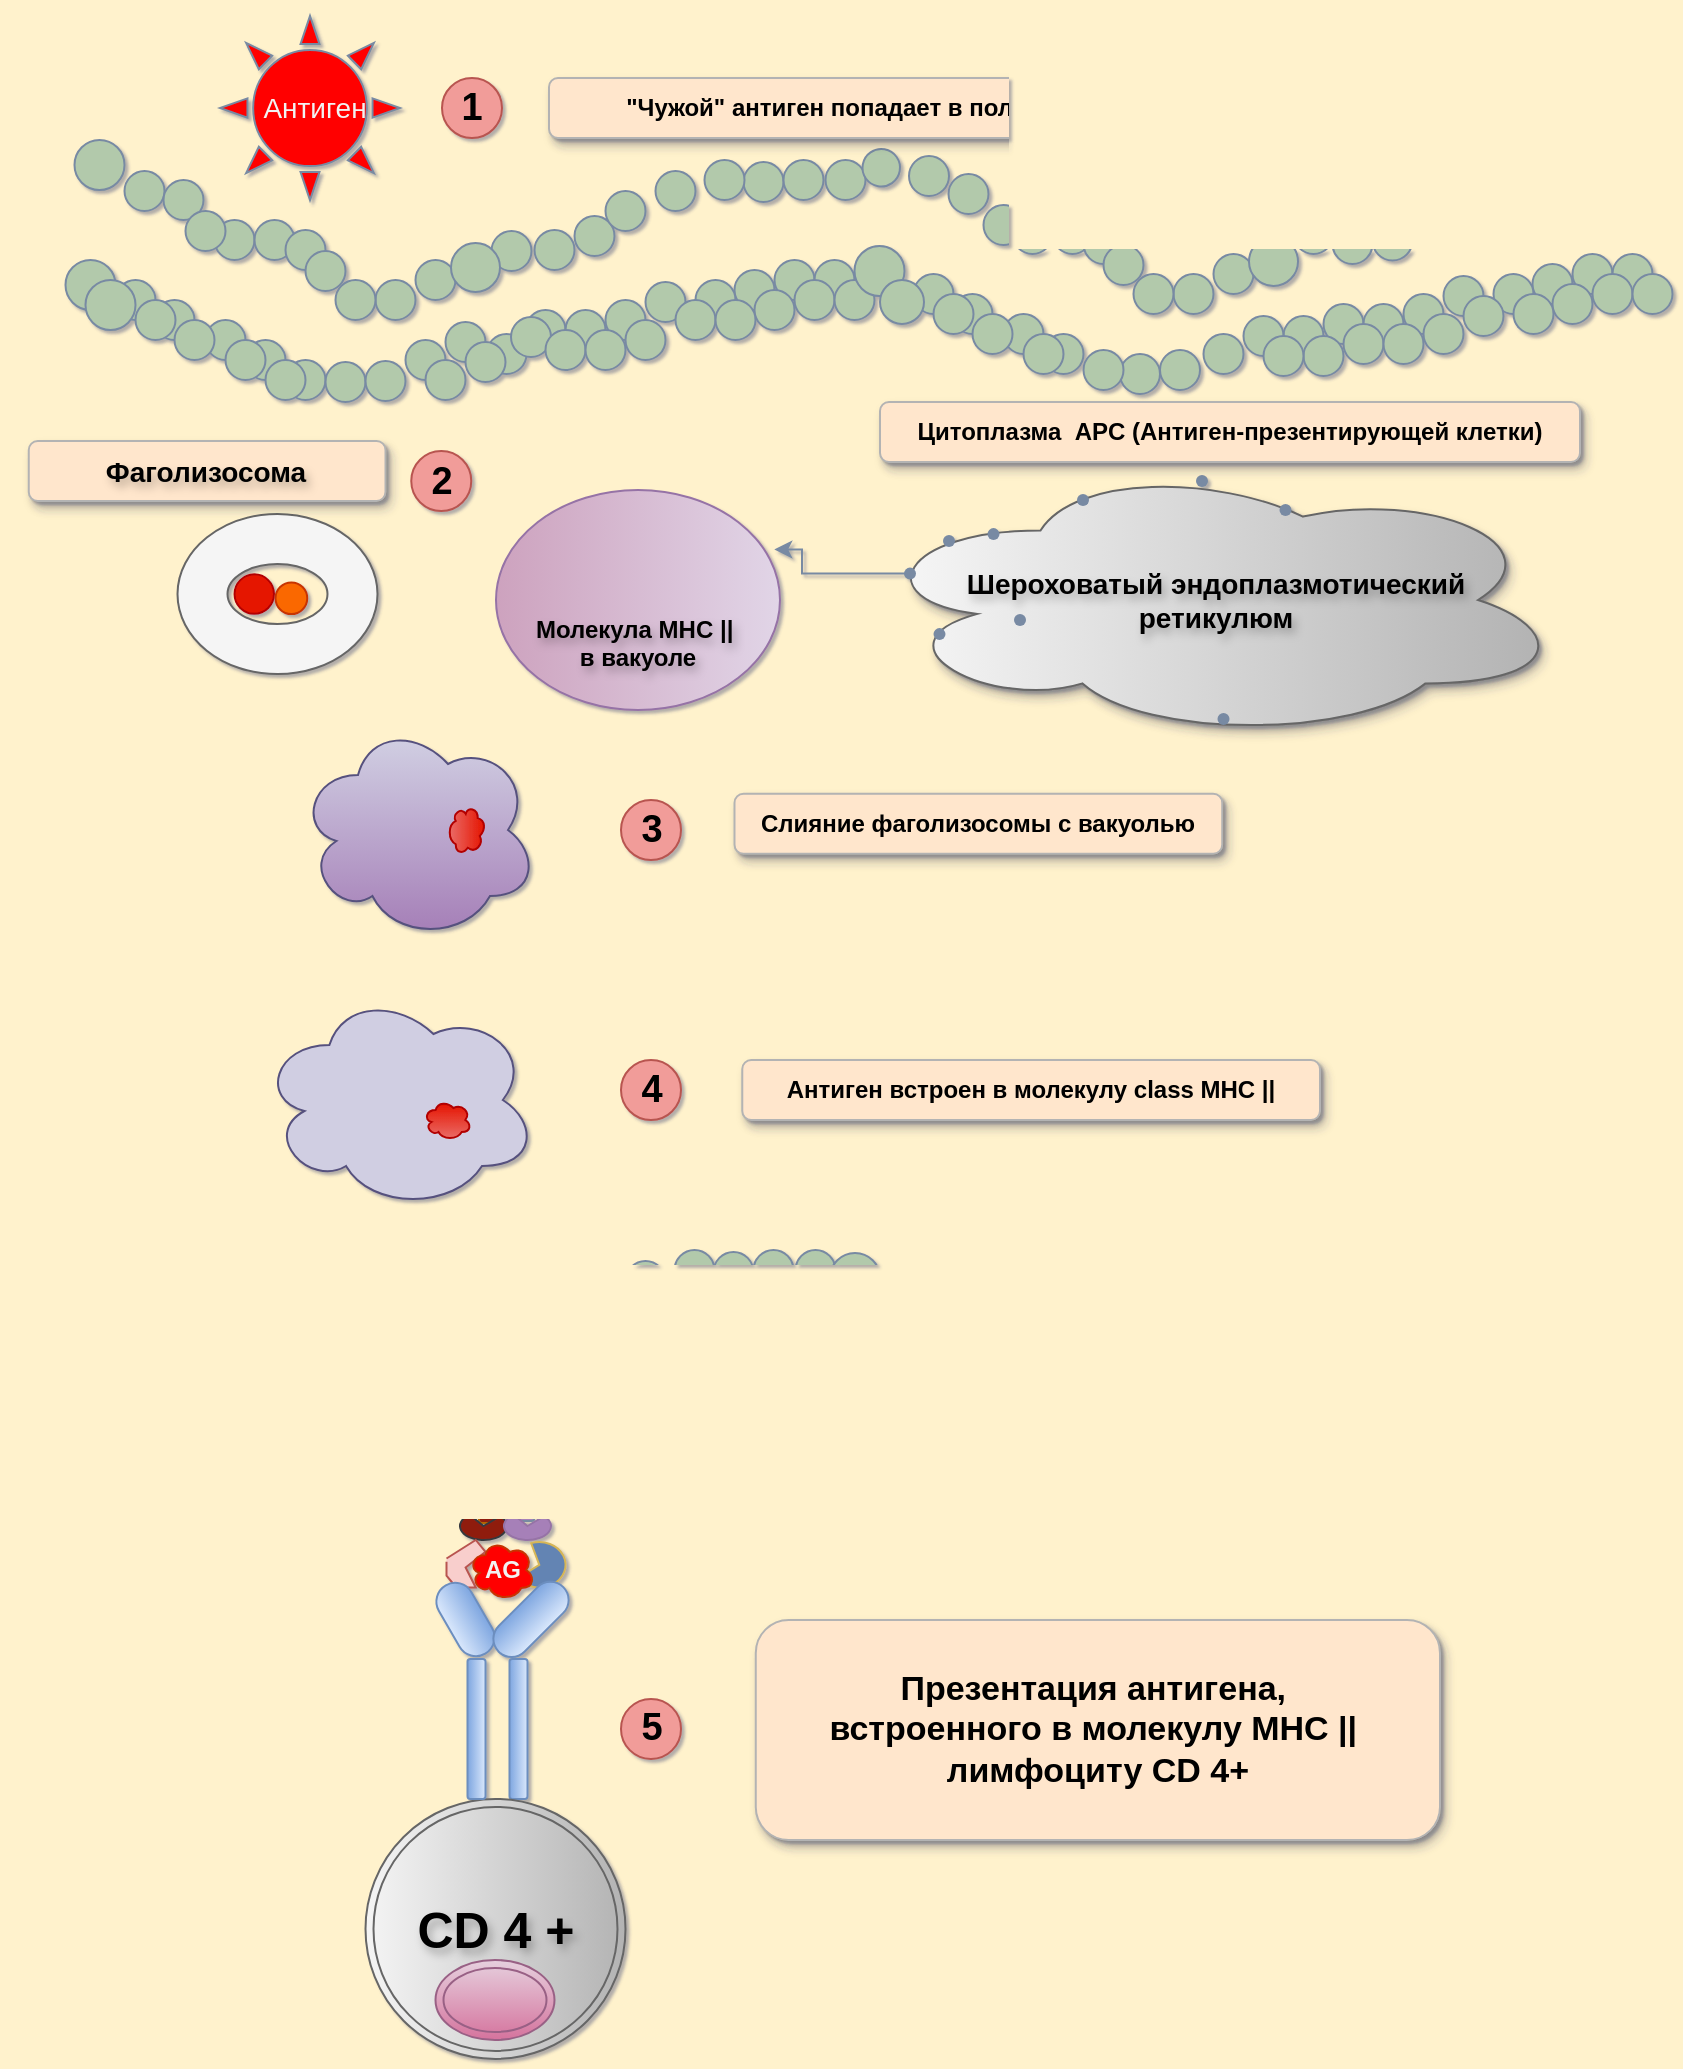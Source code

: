 <mxfile version="24.4.4" type="github">
  <diagram name="Page-1" id="I0w_Y1SDjQplal9jRkme">
    <mxGraphModel dx="1060" dy="614" grid="1" gridSize="10" guides="1" tooltips="1" connect="1" arrows="1" fold="1" page="1" pageScale="1" pageWidth="850" pageHeight="1100" background="#FFF2CC" math="0" shadow="1">
      <root>
        <mxCell id="0" />
        <mxCell id="1" parent="0" />
        <mxCell id="4T7Pvb7bkrj_Sx7_u97C-60" value="" style="shape=image;html=1;verticalAlign=top;verticalLabelPosition=bottom;labelBackgroundColor=none;imageAspect=0;aspect=fixed;image=https://cdn2.iconfinder.com/data/icons/css-vol-3/24/shape-zigzag-128.png;direction=north;fillColor=#B2C9AB;strokeColor=#788AA3;fontColor=#46495D;" vertex="1" parent="1">
          <mxGeometry x="47.25" y="95" width="20" height="20" as="geometry" />
        </mxCell>
        <mxCell id="4T7Pvb7bkrj_Sx7_u97C-64" value="" style="ellipse;whiteSpace=wrap;html=1;aspect=fixed;fillColor=#B2C9AB;strokeColor=#788AA3;labelBackgroundColor=none;fontColor=#46495D;" vertex="1" parent="1">
          <mxGeometry x="37.25" y="70" width="25" height="25" as="geometry" />
        </mxCell>
        <mxCell id="4T7Pvb7bkrj_Sx7_u97C-87" value="" style="shape=image;html=1;verticalAlign=top;verticalLabelPosition=bottom;labelBackgroundColor=none;imageAspect=0;aspect=fixed;image=https://cdn2.iconfinder.com/data/icons/css-vol-3/24/shape-zigzag-128.png;direction=north;fillColor=#B2C9AB;strokeColor=#788AA3;fontColor=#46495D;" vertex="1" parent="1">
          <mxGeometry x="NaN" y="NaN" height="NaN" as="geometry" />
        </mxCell>
        <mxCell id="4T7Pvb7bkrj_Sx7_u97C-98" value="" style="shape=image;html=1;verticalAlign=top;verticalLabelPosition=bottom;labelBackgroundColor=none;imageAspect=0;aspect=fixed;image=https://cdn2.iconfinder.com/data/icons/css-vol-3/24/shape-zigzag-128.png;direction=south;imageBackground=none;fillColor=#B2C9AB;strokeColor=#788AA3;fontColor=#46495D;" vertex="1" parent="1">
          <mxGeometry x="37.25" y="95" width="20" height="20" as="geometry" />
        </mxCell>
        <mxCell id="4T7Pvb7bkrj_Sx7_u97C-101" value="" style="ellipse;whiteSpace=wrap;html=1;aspect=fixed;fillColor=#B2C9AB;strokeColor=#788AA3;labelBackgroundColor=none;fontColor=#46495D;" vertex="1" parent="1">
          <mxGeometry x="107.25" y="110" width="20" height="20" as="geometry" />
        </mxCell>
        <mxCell id="4T7Pvb7bkrj_Sx7_u97C-102" value="" style="ellipse;whiteSpace=wrap;html=1;aspect=fixed;fillColor=#B2C9AB;strokeColor=#788AA3;labelBackgroundColor=none;fontColor=#46495D;" vertex="1" parent="1">
          <mxGeometry x="127.25" y="110" width="20" height="20" as="geometry" />
        </mxCell>
        <mxCell id="4T7Pvb7bkrj_Sx7_u97C-103" value="" style="ellipse;whiteSpace=wrap;html=1;aspect=fixed;fillColor=#B2C9AB;strokeColor=#788AA3;labelBackgroundColor=none;fontColor=#46495D;" vertex="1" parent="1">
          <mxGeometry x="142.75" y="115" width="20" height="20" as="geometry" />
        </mxCell>
        <mxCell id="4T7Pvb7bkrj_Sx7_u97C-104" value="" style="ellipse;whiteSpace=wrap;html=1;aspect=fixed;fillColor=#B2C9AB;strokeColor=#788AA3;labelBackgroundColor=none;fontColor=#46495D;" vertex="1" parent="1">
          <mxGeometry x="207.75" y="130" width="20" height="20" as="geometry" />
        </mxCell>
        <mxCell id="4T7Pvb7bkrj_Sx7_u97C-105" value="" style="ellipse;whiteSpace=wrap;html=1;aspect=fixed;fillColor=#B2C9AB;strokeColor=#788AA3;labelBackgroundColor=none;fontColor=#46495D;" vertex="1" parent="1">
          <mxGeometry x="245.75" y="115.5" width="20" height="20" as="geometry" />
        </mxCell>
        <mxCell id="4T7Pvb7bkrj_Sx7_u97C-106" value="" style="ellipse;whiteSpace=wrap;html=1;aspect=fixed;fillColor=#B2C9AB;strokeColor=#788AA3;labelBackgroundColor=none;fontColor=#46495D;" vertex="1" parent="1">
          <mxGeometry x="225.5" y="121.5" width="24.5" height="24.5" as="geometry" />
        </mxCell>
        <mxCell id="4T7Pvb7bkrj_Sx7_u97C-107" value="" style="ellipse;whiteSpace=wrap;html=1;aspect=fixed;fillColor=#B2C9AB;fontColor=#46495D;strokeColor=#788AA3;labelBackgroundColor=none;" vertex="1" parent="1">
          <mxGeometry x="267.25" y="115" width="20" height="20" as="geometry" />
        </mxCell>
        <mxCell id="4T7Pvb7bkrj_Sx7_u97C-108" value="" style="ellipse;whiteSpace=wrap;html=1;aspect=fixed;fillColor=#B2C9AB;strokeColor=#788AA3;labelBackgroundColor=none;fontColor=#46495D;" vertex="1" parent="1">
          <mxGeometry x="287.25" y="108" width="20" height="20" as="geometry" />
        </mxCell>
        <mxCell id="4T7Pvb7bkrj_Sx7_u97C-109" value="" style="ellipse;whiteSpace=wrap;html=1;aspect=fixed;fillColor=#B2C9AB;strokeColor=#788AA3;labelBackgroundColor=none;fontColor=#46495D;" vertex="1" parent="1">
          <mxGeometry x="302.75" y="95.5" width="20" height="20" as="geometry" />
        </mxCell>
        <mxCell id="4T7Pvb7bkrj_Sx7_u97C-110" value="" style="ellipse;whiteSpace=wrap;html=1;aspect=fixed;fillColor=#B2C9AB;strokeColor=#788AA3;labelBackgroundColor=none;fontColor=#46495D;" vertex="1" parent="1">
          <mxGeometry x="371.75" y="81" width="20" height="20" as="geometry" />
        </mxCell>
        <mxCell id="4T7Pvb7bkrj_Sx7_u97C-111" value="" style="ellipse;whiteSpace=wrap;html=1;aspect=fixed;fillColor=#B2C9AB;strokeColor=#788AA3;labelBackgroundColor=none;fontColor=#46495D;" vertex="1" parent="1">
          <mxGeometry x="327.75" y="85.5" width="20" height="20" as="geometry" />
        </mxCell>
        <mxCell id="4T7Pvb7bkrj_Sx7_u97C-112" value="" style="ellipse;whiteSpace=wrap;html=1;aspect=fixed;fillColor=#B2C9AB;strokeColor=#788AA3;labelBackgroundColor=none;fontColor=#46495D;" vertex="1" parent="1">
          <mxGeometry x="352.25" y="80" width="20" height="20" as="geometry" />
        </mxCell>
        <mxCell id="4T7Pvb7bkrj_Sx7_u97C-113" value="" style="ellipse;whiteSpace=wrap;html=1;aspect=fixed;fillColor=#B2C9AB;strokeColor=#788AA3;labelBackgroundColor=none;fontColor=#46495D;" vertex="1" parent="1">
          <mxGeometry x="391.75" y="80" width="20" height="20" as="geometry" />
        </mxCell>
        <mxCell id="4T7Pvb7bkrj_Sx7_u97C-114" value="" style="ellipse;whiteSpace=wrap;html=1;aspect=fixed;fillColor=#B2C9AB;strokeColor=#788AA3;labelBackgroundColor=none;fontColor=#46495D;" vertex="1" parent="1">
          <mxGeometry x="412.75" y="80" width="20" height="20" as="geometry" />
        </mxCell>
        <mxCell id="4T7Pvb7bkrj_Sx7_u97C-117" value="" style="shape=image;html=1;verticalAlign=top;verticalLabelPosition=bottom;labelBackgroundColor=none;imageAspect=0;aspect=fixed;image=https://cdn2.iconfinder.com/data/icons/css-vol-3/24/shape-zigzag-128.png;direction=north;fillColor=#B2C9AB;strokeColor=#788AA3;fontColor=#46495D;" vertex="1" parent="1">
          <mxGeometry x="126.25" y="130" width="20" height="20" as="geometry" />
        </mxCell>
        <mxCell id="4T7Pvb7bkrj_Sx7_u97C-118" value="" style="shape=image;html=1;verticalAlign=top;verticalLabelPosition=bottom;labelBackgroundColor=none;imageAspect=0;aspect=fixed;image=https://cdn2.iconfinder.com/data/icons/css-vol-3/24/shape-zigzag-128.png;direction=north;fillColor=#B2C9AB;strokeColor=#788AA3;fontColor=#46495D;" vertex="1" parent="1">
          <mxGeometry x="141.75" y="135" width="20" height="20" as="geometry" />
        </mxCell>
        <mxCell id="4T7Pvb7bkrj_Sx7_u97C-119" value="" style="shape=image;html=1;verticalAlign=top;verticalLabelPosition=bottom;labelBackgroundColor=none;imageAspect=0;aspect=fixed;image=https://cdn2.iconfinder.com/data/icons/css-vol-3/24/shape-zigzag-128.png;direction=north;fillColor=#B2C9AB;strokeColor=#788AA3;fontColor=#46495D;" vertex="1" parent="1">
          <mxGeometry x="122.75" y="130" width="19" height="19" as="geometry" />
        </mxCell>
        <mxCell id="4T7Pvb7bkrj_Sx7_u97C-120" value="" style="shape=image;html=1;verticalAlign=top;verticalLabelPosition=bottom;labelBackgroundColor=none;imageAspect=0;aspect=fixed;image=https://cdn2.iconfinder.com/data/icons/css-vol-3/24/shape-zigzag-128.png;direction=north;fillColor=#B2C9AB;strokeColor=#788AA3;fontColor=#46495D;" vertex="1" parent="1">
          <mxGeometry x="137.25" y="135" width="20" height="20" as="geometry" />
        </mxCell>
        <mxCell id="4T7Pvb7bkrj_Sx7_u97C-123" value="" style="shape=image;html=1;verticalAlign=top;verticalLabelPosition=bottom;labelBackgroundColor=none;imageAspect=0;aspect=fixed;image=https://cdn2.iconfinder.com/data/icons/css-vol-3/24/shape-zigzag-128.png;direction=north;fillColor=#B2C9AB;strokeColor=#788AA3;fontColor=#46495D;" vertex="1" parent="1">
          <mxGeometry x="162.75" y="135" width="20" height="20" as="geometry" />
        </mxCell>
        <mxCell id="4T7Pvb7bkrj_Sx7_u97C-126" value="" style="shape=image;html=1;verticalAlign=top;verticalLabelPosition=bottom;labelBackgroundColor=none;imageAspect=0;aspect=fixed;image=https://cdn2.iconfinder.com/data/icons/css-vol-3/24/shape-zigzag-128.png;direction=north;fillColor=#B2C9AB;strokeColor=#788AA3;fontColor=#46495D;" vertex="1" parent="1">
          <mxGeometry x="57.25" y="100" width="20" height="20" as="geometry" />
        </mxCell>
        <mxCell id="4T7Pvb7bkrj_Sx7_u97C-134" value="" style="ellipse;whiteSpace=wrap;html=1;aspect=fixed;direction=south;fillColor=#B2C9AB;strokeColor=#788AA3;labelBackgroundColor=none;fontColor=#46495D;" vertex="1" parent="1">
          <mxGeometry x="62.25" y="85.5" width="20" height="20" as="geometry" />
        </mxCell>
        <mxCell id="4T7Pvb7bkrj_Sx7_u97C-135" value="" style="shape=image;html=1;verticalAlign=top;verticalLabelPosition=bottom;labelBackgroundColor=none;imageAspect=0;aspect=fixed;image=https://cdn2.iconfinder.com/data/icons/css-vol-3/24/shape-zigzag-128.png;direction=north;fillColor=#B2C9AB;strokeColor=#788AA3;fontColor=#46495D;" vertex="1" parent="1">
          <mxGeometry x="77.25" y="100" width="20" height="20" as="geometry" />
        </mxCell>
        <mxCell id="4T7Pvb7bkrj_Sx7_u97C-136" value="" style="shape=image;html=1;verticalAlign=top;verticalLabelPosition=bottom;labelBackgroundColor=none;imageAspect=0;aspect=fixed;image=https://cdn2.iconfinder.com/data/icons/css-vol-3/24/shape-zigzag-128.png;direction=north;fillColor=#B2C9AB;strokeColor=#788AA3;fontColor=#46495D;" vertex="1" parent="1">
          <mxGeometry x="62.75" y="106" width="20" height="20" as="geometry" />
        </mxCell>
        <mxCell id="4T7Pvb7bkrj_Sx7_u97C-137" value="" style="ellipse;whiteSpace=wrap;html=1;aspect=fixed;fillColor=#B2C9AB;strokeColor=#788AA3;labelBackgroundColor=none;fontColor=#46495D;" vertex="1" parent="1">
          <mxGeometry x="81.75" y="90" width="20" height="20" as="geometry" />
        </mxCell>
        <mxCell id="4T7Pvb7bkrj_Sx7_u97C-138" value="" style="shape=image;html=1;verticalAlign=top;verticalLabelPosition=bottom;labelBackgroundColor=none;imageAspect=0;aspect=fixed;image=https://cdn2.iconfinder.com/data/icons/css-vol-3/24/shape-zigzag-128.png;direction=north;fillColor=#B2C9AB;strokeColor=#788AA3;fontColor=#46495D;" vertex="1" parent="1">
          <mxGeometry x="82.75" y="111" width="20" height="20" as="geometry" />
        </mxCell>
        <mxCell id="4T7Pvb7bkrj_Sx7_u97C-139" value="" style="shape=image;html=1;verticalAlign=top;verticalLabelPosition=bottom;labelBackgroundColor=none;imageAspect=0;aspect=fixed;image=https://cdn2.iconfinder.com/data/icons/css-vol-3/24/shape-zigzag-128.png;direction=north;fillColor=#B2C9AB;strokeColor=#788AA3;fontColor=#46495D;" vertex="1" parent="1">
          <mxGeometry x="77.75" y="115" width="15" height="15" as="geometry" />
        </mxCell>
        <mxCell id="4T7Pvb7bkrj_Sx7_u97C-145" value="" style="ellipse;whiteSpace=wrap;html=1;aspect=fixed;fillColor=#B2C9AB;strokeColor=#788AA3;labelBackgroundColor=none;fontColor=#46495D;" vertex="1" parent="1">
          <mxGeometry x="152.75" y="125.5" width="20" height="20" as="geometry" />
        </mxCell>
        <mxCell id="4T7Pvb7bkrj_Sx7_u97C-156" value="" style="shape=image;html=1;verticalAlign=top;verticalLabelPosition=bottom;labelBackgroundColor=none;imageAspect=0;aspect=fixed;image=https://cdn2.iconfinder.com/data/icons/css-vol-3/24/shape-zigzag-128.png;direction=south;fillColor=#B2C9AB;strokeColor=#788AA3;fontColor=#46495D;" vertex="1" parent="1">
          <mxGeometry x="227.75" y="145" width="20" height="20" as="geometry" />
        </mxCell>
        <mxCell id="4T7Pvb7bkrj_Sx7_u97C-159" value="" style="shape=image;html=1;verticalAlign=top;verticalLabelPosition=bottom;labelBackgroundColor=none;imageAspect=0;aspect=fixed;image=https://cdn2.iconfinder.com/data/icons/css-vol-3/24/shape-zigzag-128.png;direction=south;fillColor=#B2C9AB;strokeColor=#788AA3;fontColor=#46495D;" vertex="1" parent="1">
          <mxGeometry x="257.75" y="122.5" width="20" height="20" as="geometry" />
        </mxCell>
        <mxCell id="4T7Pvb7bkrj_Sx7_u97C-160" value="" style="shape=image;html=1;verticalAlign=top;verticalLabelPosition=bottom;labelBackgroundColor=none;imageAspect=0;aspect=fixed;image=https://cdn2.iconfinder.com/data/icons/css-vol-3/24/shape-zigzag-128.png;direction=south;fillColor=#B2C9AB;strokeColor=#788AA3;fontColor=#46495D;" vertex="1" parent="1">
          <mxGeometry x="247.75" y="126" width="20" height="20" as="geometry" />
        </mxCell>
        <mxCell id="4T7Pvb7bkrj_Sx7_u97C-166" value="" style="shape=image;html=1;verticalAlign=top;verticalLabelPosition=bottom;labelBackgroundColor=none;imageAspect=0;aspect=fixed;image=https://cdn2.iconfinder.com/data/icons/css-vol-3/24/shape-zigzag-128.png;direction=south;fillColor=#B2C9AB;strokeColor=#788AA3;fontColor=#46495D;" vertex="1" parent="1">
          <mxGeometry x="302.75" y="113.25" width="20" height="20" as="geometry" />
        </mxCell>
        <mxCell id="4T7Pvb7bkrj_Sx7_u97C-167" value="" style="shape=image;html=1;verticalAlign=top;verticalLabelPosition=bottom;labelBackgroundColor=none;imageAspect=0;aspect=fixed;image=https://cdn2.iconfinder.com/data/icons/css-vol-3/24/shape-zigzag-128.png;direction=south;fillColor=#B2C9AB;strokeColor=#788AA3;fontColor=#46495D;" vertex="1" parent="1">
          <mxGeometry x="317.25" y="101" width="20" height="20" as="geometry" />
        </mxCell>
        <mxCell id="4T7Pvb7bkrj_Sx7_u97C-168" value="" style="shape=image;html=1;verticalAlign=top;verticalLabelPosition=bottom;labelBackgroundColor=none;imageAspect=0;aspect=fixed;image=https://cdn2.iconfinder.com/data/icons/css-vol-3/24/shape-zigzag-128.png;direction=south;fillColor=#B2C9AB;strokeColor=#788AA3;fontColor=#46495D;" vertex="1" parent="1">
          <mxGeometry x="327.75" y="105" width="20" height="20" as="geometry" />
        </mxCell>
        <mxCell id="4T7Pvb7bkrj_Sx7_u97C-170" value="" style="shape=image;html=1;verticalAlign=top;verticalLabelPosition=bottom;labelBackgroundColor=none;imageAspect=0;aspect=fixed;image=https://cdn2.iconfinder.com/data/icons/css-vol-3/24/shape-zigzag-128.png;direction=south;fillColor=#B2C9AB;strokeColor=#788AA3;fontColor=#46495D;" vertex="1" parent="1">
          <mxGeometry x="372.75" y="100" width="20" height="20" as="geometry" />
        </mxCell>
        <mxCell id="4T7Pvb7bkrj_Sx7_u97C-171" value="" style="shape=image;html=1;verticalAlign=top;verticalLabelPosition=bottom;labelBackgroundColor=none;imageAspect=0;aspect=fixed;image=https://cdn2.iconfinder.com/data/icons/css-vol-3/24/shape-zigzag-128.png;direction=south;fillColor=#B2C9AB;strokeColor=#788AA3;fontColor=#46495D;" vertex="1" parent="1">
          <mxGeometry x="347.25" y="100" width="20" height="20" as="geometry" />
        </mxCell>
        <mxCell id="4T7Pvb7bkrj_Sx7_u97C-172" value="" style="shape=image;html=1;verticalAlign=top;verticalLabelPosition=bottom;labelBackgroundColor=none;imageAspect=0;aspect=fixed;image=https://cdn2.iconfinder.com/data/icons/css-vol-3/24/shape-zigzag-128.png;direction=south;fillColor=#B2C9AB;strokeColor=#788AA3;fontColor=#46495D;" vertex="1" parent="1">
          <mxGeometry x="342.75" y="115.5" width="14.5" height="14.5" as="geometry" />
        </mxCell>
        <mxCell id="4T7Pvb7bkrj_Sx7_u97C-175" value="" style="edgeStyle=none;rounded=0;orthogonalLoop=1;jettySize=auto;html=1;labelBackgroundColor=none;strokeColor=#788AA3;fontColor=default;" edge="1" parent="1" source="4T7Pvb7bkrj_Sx7_u97C-173" target="4T7Pvb7bkrj_Sx7_u97C-174">
          <mxGeometry relative="1" as="geometry" />
        </mxCell>
        <mxCell id="4T7Pvb7bkrj_Sx7_u97C-173" value="" style="shape=image;html=1;verticalAlign=top;verticalLabelPosition=bottom;labelBackgroundColor=none;imageAspect=0;aspect=fixed;image=https://cdn2.iconfinder.com/data/icons/css-vol-3/24/shape-zigzag-128.png;direction=south;fillColor=#B2C9AB;strokeColor=#788AA3;fontColor=#46495D;" vertex="1" parent="1">
          <mxGeometry x="352.25" y="100" width="20" height="20" as="geometry" />
        </mxCell>
        <mxCell id="4T7Pvb7bkrj_Sx7_u97C-174" value="" style="shape=image;html=1;verticalAlign=top;verticalLabelPosition=bottom;labelBackgroundColor=none;imageAspect=0;aspect=fixed;image=https://cdn2.iconfinder.com/data/icons/css-vol-3/24/shape-zigzag-128.png;direction=south;fillColor=#B2C9AB;strokeColor=#788AA3;fontColor=#46495D;" vertex="1" parent="1">
          <mxGeometry x="352.25" y="100" width="20" height="20" as="geometry" />
        </mxCell>
        <mxCell id="4T7Pvb7bkrj_Sx7_u97C-177" value="" style="shape=image;html=1;verticalAlign=top;verticalLabelPosition=bottom;labelBackgroundColor=none;imageAspect=0;aspect=fixed;image=https://cdn2.iconfinder.com/data/icons/css-vol-3/24/shape-zigzag-128.png;direction=south;fillColor=#B2C9AB;strokeColor=#788AA3;fontColor=#46495D;" vertex="1" parent="1">
          <mxGeometry x="367.25" y="100" width="20" height="20" as="geometry" />
        </mxCell>
        <mxCell id="4T7Pvb7bkrj_Sx7_u97C-179" value="" style="shape=image;html=1;verticalAlign=top;verticalLabelPosition=bottom;labelBackgroundColor=none;imageAspect=0;aspect=fixed;image=https://cdn2.iconfinder.com/data/icons/css-vol-3/24/shape-zigzag-128.png;direction=south;fillColor=#B2C9AB;strokeColor=#788AA3;fontColor=#46495D;" vertex="1" parent="1">
          <mxGeometry x="392.75" y="100" width="20" height="20" as="geometry" />
        </mxCell>
        <mxCell id="4T7Pvb7bkrj_Sx7_u97C-182" value="" style="shape=image;html=1;verticalAlign=top;verticalLabelPosition=bottom;labelBackgroundColor=none;imageAspect=0;aspect=fixed;image=https://cdn2.iconfinder.com/data/icons/css-vol-3/24/shape-zigzag-128.png;direction=south;fillColor=#B2C9AB;strokeColor=#788AA3;fontColor=#46495D;" vertex="1" parent="1">
          <mxGeometry x="397.25" y="100" width="20" height="20" as="geometry" />
        </mxCell>
        <mxCell id="4T7Pvb7bkrj_Sx7_u97C-183" value="" style="shape=image;html=1;verticalAlign=top;verticalLabelPosition=bottom;labelBackgroundColor=none;imageAspect=0;aspect=fixed;image=https://cdn2.iconfinder.com/data/icons/css-vol-3/24/shape-zigzag-128.png;direction=south;fillColor=#B2C9AB;strokeColor=#788AA3;fontColor=#46495D;" vertex="1" parent="1">
          <mxGeometry x="411.75" y="100" width="20" height="20" as="geometry" />
        </mxCell>
        <mxCell id="4T7Pvb7bkrj_Sx7_u97C-194" value="" style="shape=image;html=1;verticalAlign=top;verticalLabelPosition=bottom;labelBackgroundColor=none;imageAspect=0;aspect=fixed;image=https://cdn2.iconfinder.com/data/icons/css-vol-3/24/shape-zigzag-128.png;direction=north;fillColor=#B2C9AB;strokeColor=#788AA3;fontColor=#46495D;" vertex="1" parent="1">
          <mxGeometry x="417.25" y="100" width="20" height="20" as="geometry" />
        </mxCell>
        <mxCell id="4T7Pvb7bkrj_Sx7_u97C-195" value="" style="shape=image;html=1;verticalAlign=top;verticalLabelPosition=bottom;labelBackgroundColor=none;imageAspect=0;aspect=fixed;image=https://cdn2.iconfinder.com/data/icons/css-vol-3/24/shape-zigzag-128.png;direction=north;fillColor=#B2C9AB;strokeColor=#788AA3;fontColor=#46495D;" vertex="1" parent="1">
          <mxGeometry x="312.75" y="115.5" width="20" height="20" as="geometry" />
        </mxCell>
        <mxCell id="4T7Pvb7bkrj_Sx7_u97C-196" style="edgeStyle=none;rounded=0;orthogonalLoop=1;jettySize=auto;html=1;exitX=0;exitY=0.5;exitDx=0;exitDy=0;labelBackgroundColor=none;strokeColor=#788AA3;fontColor=default;" edge="1" parent="1">
          <mxGeometry relative="1" as="geometry">
            <mxPoint x="259.75" y="153.5" as="sourcePoint" />
            <mxPoint x="259.75" y="153.5" as="targetPoint" />
          </mxGeometry>
        </mxCell>
        <mxCell id="4T7Pvb7bkrj_Sx7_u97C-198" value="" style="shape=image;html=1;verticalAlign=top;verticalLabelPosition=bottom;labelBackgroundColor=none;imageAspect=0;aspect=fixed;image=https://cdn2.iconfinder.com/data/icons/css-vol-3/24/shape-zigzag-128.png;direction=south;fillColor=#B2C9AB;strokeColor=#788AA3;fontColor=#46495D;" vertex="1" parent="1">
          <mxGeometry x="152.75" y="142.5" width="20" height="20" as="geometry" />
        </mxCell>
        <mxCell id="4T7Pvb7bkrj_Sx7_u97C-380" value="" style="shape=image;html=1;verticalAlign=top;verticalLabelPosition=bottom;labelBackgroundColor=none;imageAspect=0;aspect=fixed;image=https://cdn2.iconfinder.com/data/icons/css-vol-3/24/shape-zigzag-128.png;direction=north;fillColor=#B2C9AB;strokeColor=#788AA3;fontColor=#46495D;" vertex="1" parent="1">
          <mxGeometry x="42.75" y="110" width="20" height="20" as="geometry" />
        </mxCell>
        <mxCell id="4T7Pvb7bkrj_Sx7_u97C-381" value="" style="ellipse;whiteSpace=wrap;html=1;aspect=fixed;fillColor=#B2C9AB;strokeColor=#788AA3;labelBackgroundColor=none;fontColor=#46495D;" vertex="1" parent="1">
          <mxGeometry x="32.75" y="130" width="25" height="25" as="geometry" />
        </mxCell>
        <mxCell id="4T7Pvb7bkrj_Sx7_u97C-382" value="" style="shape=image;html=1;verticalAlign=top;verticalLabelPosition=bottom;labelBackgroundColor=none;imageAspect=0;aspect=fixed;image=https://cdn2.iconfinder.com/data/icons/css-vol-3/24/shape-zigzag-128.png;direction=south;fillColor=#B2C9AB;strokeColor=#788AA3;fontColor=#46495D;" vertex="1" parent="1">
          <mxGeometry x="37.25" y="115" width="20" height="20" as="geometry" />
        </mxCell>
        <mxCell id="4T7Pvb7bkrj_Sx7_u97C-383" value="" style="shape=image;html=1;verticalAlign=top;verticalLabelPosition=bottom;labelBackgroundColor=none;imageAspect=0;aspect=fixed;image=https://cdn2.iconfinder.com/data/icons/css-vol-3/24/shape-zigzag-128.png;direction=south;fillColor=#B2C9AB;strokeColor=#788AA3;fontColor=#46495D;" vertex="1" parent="1">
          <mxGeometry x="107.25" y="142" width="19" height="19" as="geometry" />
        </mxCell>
        <mxCell id="4T7Pvb7bkrj_Sx7_u97C-384" value="" style="ellipse;whiteSpace=wrap;html=1;aspect=fixed;labelBackgroundColor=none;fillColor=#B2C9AB;strokeColor=#788AA3;fontColor=#46495D;" vertex="1" parent="1">
          <mxGeometry x="102.75" y="160" width="20" height="20" as="geometry" />
        </mxCell>
        <mxCell id="4T7Pvb7bkrj_Sx7_u97C-385" value="" style="ellipse;whiteSpace=wrap;html=1;aspect=fixed;labelBackgroundColor=none;fillColor=#B2C9AB;strokeColor=#788AA3;fontColor=#46495D;" vertex="1" parent="1">
          <mxGeometry x="122.75" y="170" width="20" height="20" as="geometry" />
        </mxCell>
        <mxCell id="4T7Pvb7bkrj_Sx7_u97C-386" value="" style="ellipse;whiteSpace=wrap;html=1;aspect=fixed;fillColor=#B2C9AB;strokeColor=#788AA3;labelBackgroundColor=none;fontColor=#46495D;" vertex="1" parent="1">
          <mxGeometry x="142.75" y="180" width="20" height="20" as="geometry" />
        </mxCell>
        <mxCell id="4T7Pvb7bkrj_Sx7_u97C-387" value="" style="ellipse;whiteSpace=wrap;html=1;aspect=fixed;fillColor=#B2C9AB;strokeColor=#788AA3;labelBackgroundColor=none;fontColor=#46495D;" vertex="1" parent="1">
          <mxGeometry x="202.75" y="170" width="20" height="20" as="geometry" />
        </mxCell>
        <mxCell id="4T7Pvb7bkrj_Sx7_u97C-388" value="" style="ellipse;whiteSpace=wrap;html=1;aspect=fixed;fillColor=#B2C9AB;strokeColor=#788AA3;labelBackgroundColor=none;fontColor=#46495D;" vertex="1" parent="1">
          <mxGeometry x="243.25" y="167" width="20" height="20" as="geometry" />
        </mxCell>
        <mxCell id="4T7Pvb7bkrj_Sx7_u97C-389" value="" style="ellipse;whiteSpace=wrap;html=1;aspect=fixed;fillColor=#B2C9AB;strokeColor=#788AA3;labelBackgroundColor=none;fontColor=#46495D;" vertex="1" parent="1">
          <mxGeometry x="222.75" y="161" width="20" height="20" as="geometry" />
        </mxCell>
        <mxCell id="4T7Pvb7bkrj_Sx7_u97C-390" value="" style="ellipse;whiteSpace=wrap;html=1;aspect=fixed;labelBackgroundColor=none;fillColor=#B2C9AB;strokeColor=#788AA3;fontColor=#46495D;" vertex="1" parent="1">
          <mxGeometry x="262.75" y="155" width="20" height="20" as="geometry" />
        </mxCell>
        <mxCell id="4T7Pvb7bkrj_Sx7_u97C-391" value="" style="ellipse;whiteSpace=wrap;html=1;aspect=fixed;labelBackgroundColor=none;fillColor=#B2C9AB;strokeColor=#788AA3;fontColor=#46495D;" vertex="1" parent="1">
          <mxGeometry x="282.75" y="155" width="20" height="20" as="geometry" />
        </mxCell>
        <mxCell id="4T7Pvb7bkrj_Sx7_u97C-392" value="" style="ellipse;whiteSpace=wrap;html=1;aspect=fixed;labelBackgroundColor=none;fillColor=#B2C9AB;strokeColor=#788AA3;fontColor=#46495D;" vertex="1" parent="1">
          <mxGeometry x="302.75" y="150" width="20" height="20" as="geometry" />
        </mxCell>
        <mxCell id="4T7Pvb7bkrj_Sx7_u97C-393" value="" style="ellipse;whiteSpace=wrap;html=1;aspect=fixed;labelBackgroundColor=none;fillColor=#B2C9AB;strokeColor=#788AA3;fontColor=#46495D;" vertex="1" parent="1">
          <mxGeometry x="367.25" y="135" width="20" height="20" as="geometry" />
        </mxCell>
        <mxCell id="4T7Pvb7bkrj_Sx7_u97C-394" value="" style="ellipse;whiteSpace=wrap;html=1;aspect=fixed;fillColor=#B2C9AB;strokeColor=#788AA3;labelBackgroundColor=none;fontColor=#46495D;" vertex="1" parent="1">
          <mxGeometry x="322.75" y="141" width="20" height="20" as="geometry" />
        </mxCell>
        <mxCell id="4T7Pvb7bkrj_Sx7_u97C-395" value="" style="ellipse;whiteSpace=wrap;html=1;aspect=fixed;labelBackgroundColor=none;fillColor=#B2C9AB;strokeColor=#788AA3;fontColor=#46495D;" vertex="1" parent="1">
          <mxGeometry x="347.75" y="140" width="20" height="20" as="geometry" />
        </mxCell>
        <mxCell id="4T7Pvb7bkrj_Sx7_u97C-396" value="" style="ellipse;whiteSpace=wrap;html=1;aspect=fixed;labelBackgroundColor=none;fillColor=#B2C9AB;strokeColor=#788AA3;fontColor=#46495D;" vertex="1" parent="1">
          <mxGeometry x="387.25" y="130" width="20" height="20" as="geometry" />
        </mxCell>
        <mxCell id="4T7Pvb7bkrj_Sx7_u97C-397" value="" style="ellipse;whiteSpace=wrap;html=1;aspect=fixed;labelBackgroundColor=none;fillColor=#B2C9AB;strokeColor=#788AA3;fontColor=#46495D;" vertex="1" parent="1">
          <mxGeometry x="407.25" y="130" width="20" height="20" as="geometry" />
        </mxCell>
        <mxCell id="4T7Pvb7bkrj_Sx7_u97C-398" value="" style="shape=image;html=1;verticalAlign=top;verticalLabelPosition=bottom;labelBackgroundColor=none;imageAspect=0;aspect=fixed;image=https://cdn2.iconfinder.com/data/icons/css-vol-3/24/shape-zigzag-128.png;direction=north;fillColor=#B2C9AB;strokeColor=#788AA3;fontColor=#46495D;" vertex="1" parent="1">
          <mxGeometry x="102.75" y="140" width="20" height="20" as="geometry" />
        </mxCell>
        <mxCell id="4T7Pvb7bkrj_Sx7_u97C-399" value="" style="shape=image;html=1;verticalAlign=top;verticalLabelPosition=bottom;labelBackgroundColor=none;imageAspect=0;aspect=fixed;image=https://cdn2.iconfinder.com/data/icons/css-vol-3/24/shape-zigzag-128.png;direction=north;fillColor=#B2C9AB;strokeColor=#788AA3;fontColor=#46495D;" vertex="1" parent="1">
          <mxGeometry x="126.25" y="150" width="20" height="20" as="geometry" />
        </mxCell>
        <mxCell id="4T7Pvb7bkrj_Sx7_u97C-400" value="" style="shape=image;html=1;verticalAlign=top;verticalLabelPosition=bottom;labelBackgroundColor=none;imageAspect=0;aspect=fixed;image=https://cdn2.iconfinder.com/data/icons/css-vol-3/24/shape-zigzag-128.png;direction=north;fillColor=#B2C9AB;strokeColor=#788AA3;fontColor=#46495D;" vertex="1" parent="1">
          <mxGeometry x="142.75" y="161" width="20" height="20" as="geometry" />
        </mxCell>
        <mxCell id="4T7Pvb7bkrj_Sx7_u97C-401" value="" style="shape=image;html=1;verticalAlign=top;verticalLabelPosition=bottom;labelBackgroundColor=none;imageAspect=0;aspect=fixed;image=https://cdn2.iconfinder.com/data/icons/css-vol-3/24/shape-zigzag-128.png;direction=north;fillColor=#B2C9AB;strokeColor=#788AA3;fontColor=#46495D;" vertex="1" parent="1">
          <mxGeometry x="122.75" y="150" width="20" height="20" as="geometry" />
        </mxCell>
        <mxCell id="4T7Pvb7bkrj_Sx7_u97C-402" value="" style="shape=image;html=1;verticalAlign=top;verticalLabelPosition=bottom;labelBackgroundColor=none;imageAspect=0;aspect=fixed;image=https://cdn2.iconfinder.com/data/icons/css-vol-3/24/shape-zigzag-128.png;direction=north;fillColor=#B2C9AB;strokeColor=#788AA3;fontColor=#46495D;" vertex="1" parent="1">
          <mxGeometry x="146.25" y="160" width="20" height="20" as="geometry" />
        </mxCell>
        <mxCell id="4T7Pvb7bkrj_Sx7_u97C-403" value="" style="shape=image;html=1;verticalAlign=top;verticalLabelPosition=bottom;labelBackgroundColor=none;imageAspect=0;aspect=fixed;image=https://cdn2.iconfinder.com/data/icons/css-vol-3/24/shape-zigzag-128.png;direction=north;fillColor=#B2C9AB;strokeColor=#788AA3;fontColor=#46495D;" vertex="1" parent="1">
          <mxGeometry x="166.25" y="160" width="20" height="20" as="geometry" />
        </mxCell>
        <mxCell id="4T7Pvb7bkrj_Sx7_u97C-404" value="" style="shape=image;html=1;verticalAlign=top;verticalLabelPosition=bottom;labelBackgroundColor=none;imageAspect=0;aspect=fixed;image=https://cdn2.iconfinder.com/data/icons/css-vol-3/24/shape-zigzag-128.png;direction=north;fillColor=#B2C9AB;strokeColor=#788AA3;fontColor=#46495D;" vertex="1" parent="1">
          <mxGeometry x="187.75" y="160" width="20" height="20" as="geometry" />
        </mxCell>
        <mxCell id="4T7Pvb7bkrj_Sx7_u97C-405" value="" style="shape=image;html=1;verticalAlign=top;verticalLabelPosition=bottom;labelBackgroundColor=none;imageAspect=0;aspect=fixed;image=https://cdn2.iconfinder.com/data/icons/css-vol-3/24/shape-zigzag-128.png;direction=south;fillColor=#B2C9AB;strokeColor=#788AA3;fontColor=#46495D;" vertex="1" parent="1">
          <mxGeometry x="181.75" y="160.5" width="21" height="21" as="geometry" />
        </mxCell>
        <mxCell id="4T7Pvb7bkrj_Sx7_u97C-406" value="" style="shape=image;html=1;verticalAlign=top;verticalLabelPosition=bottom;labelBackgroundColor=none;imageAspect=0;aspect=fixed;image=https://cdn2.iconfinder.com/data/icons/css-vol-3/24/shape-zigzag-128.png;direction=north;fillColor=#B2C9AB;strokeColor=#788AA3;fontColor=#46495D;" vertex="1" parent="1">
          <mxGeometry x="52.75" y="121" width="20" height="20" as="geometry" />
        </mxCell>
        <mxCell id="4T7Pvb7bkrj_Sx7_u97C-407" value="" style="ellipse;whiteSpace=wrap;html=1;aspect=fixed;labelBackgroundColor=none;fillColor=#B2C9AB;strokeColor=#788AA3;fontColor=#46495D;" vertex="1" parent="1">
          <mxGeometry x="57.75" y="140" width="20" height="20" as="geometry" />
        </mxCell>
        <mxCell id="4T7Pvb7bkrj_Sx7_u97C-408" value="" style="shape=image;html=1;verticalAlign=top;verticalLabelPosition=bottom;labelBackgroundColor=none;imageAspect=0;aspect=fixed;image=https://cdn2.iconfinder.com/data/icons/css-vol-3/24/shape-zigzag-128.png;direction=north;fillColor=#B2C9AB;strokeColor=#788AA3;fontColor=#46495D;" vertex="1" parent="1">
          <mxGeometry x="62.75" y="121" width="20" height="20" as="geometry" />
        </mxCell>
        <mxCell id="4T7Pvb7bkrj_Sx7_u97C-409" value="" style="ellipse;whiteSpace=wrap;html=1;aspect=fixed;labelBackgroundColor=none;fillColor=#B2C9AB;strokeColor=#788AA3;fontColor=#46495D;" vertex="1" parent="1">
          <mxGeometry x="77.25" y="150" width="20" height="20" as="geometry" />
        </mxCell>
        <mxCell id="4T7Pvb7bkrj_Sx7_u97C-410" value="" style="shape=image;html=1;verticalAlign=top;verticalLabelPosition=bottom;labelBackgroundColor=none;imageAspect=0;aspect=fixed;image=https://cdn2.iconfinder.com/data/icons/css-vol-3/24/shape-zigzag-128.png;direction=north;fillColor=#B2C9AB;strokeColor=#788AA3;fontColor=#46495D;" vertex="1" parent="1">
          <mxGeometry x="82.75" y="132.5" width="20" height="20" as="geometry" />
        </mxCell>
        <mxCell id="4T7Pvb7bkrj_Sx7_u97C-411" value="" style="shape=image;html=1;verticalAlign=top;verticalLabelPosition=bottom;labelBackgroundColor=none;imageAspect=0;aspect=fixed;image=https://cdn2.iconfinder.com/data/icons/css-vol-3/24/shape-zigzag-128.png;direction=north;fillColor=#B2C9AB;strokeColor=#788AA3;fontColor=#46495D;" vertex="1" parent="1">
          <mxGeometry x="77.25" y="130" width="20" height="20" as="geometry" />
        </mxCell>
        <mxCell id="4T7Pvb7bkrj_Sx7_u97C-412" value="" style="ellipse;whiteSpace=wrap;html=1;aspect=fixed;fillColor=#B2C9AB;strokeColor=#788AA3;labelBackgroundColor=none;fontColor=#46495D;" vertex="1" parent="1">
          <mxGeometry x="162.75" y="181" width="20" height="20" as="geometry" />
        </mxCell>
        <mxCell id="4T7Pvb7bkrj_Sx7_u97C-413" value="" style="ellipse;whiteSpace=wrap;html=1;aspect=fixed;fillColor=#B2C9AB;strokeColor=#788AA3;labelBackgroundColor=none;fontColor=#46495D;" vertex="1" parent="1">
          <mxGeometry x="182.75" y="180.5" width="20" height="20" as="geometry" />
        </mxCell>
        <mxCell id="4T7Pvb7bkrj_Sx7_u97C-414" value="" style="shape=image;html=1;verticalAlign=top;verticalLabelPosition=bottom;labelBackgroundColor=none;imageAspect=0;aspect=fixed;image=https://cdn2.iconfinder.com/data/icons/css-vol-3/24/shape-zigzag-128.png;direction=south;fillColor=#B2C9AB;strokeColor=#788AA3;fontColor=#46495D;" vertex="1" parent="1">
          <mxGeometry x="203.75" y="150" width="20" height="20" as="geometry" />
        </mxCell>
        <mxCell id="4T7Pvb7bkrj_Sx7_u97C-415" value="" style="shape=image;html=1;verticalAlign=top;verticalLabelPosition=bottom;labelBackgroundColor=none;imageAspect=0;aspect=fixed;image=https://cdn2.iconfinder.com/data/icons/css-vol-3/24/shape-zigzag-128.png;direction=south;fillColor=#B2C9AB;strokeColor=#788AA3;fontColor=#46495D;" vertex="1" parent="1">
          <mxGeometry x="197.75" y="150" width="20" height="20" as="geometry" />
        </mxCell>
        <mxCell id="4T7Pvb7bkrj_Sx7_u97C-416" value="" style="shape=image;html=1;verticalAlign=top;verticalLabelPosition=bottom;labelBackgroundColor=none;imageAspect=0;aspect=fixed;image=https://cdn2.iconfinder.com/data/icons/css-vol-3/24/shape-zigzag-128.png;direction=south;fillColor=#B2C9AB;strokeColor=#788AA3;fontColor=#46495D;" vertex="1" parent="1">
          <mxGeometry x="237.75" y="142" width="20" height="20" as="geometry" />
        </mxCell>
        <mxCell id="4T7Pvb7bkrj_Sx7_u97C-417" value="" style="shape=image;html=1;verticalAlign=top;verticalLabelPosition=bottom;labelBackgroundColor=none;imageAspect=0;aspect=fixed;image=https://cdn2.iconfinder.com/data/icons/css-vol-3/24/shape-zigzag-128.png;direction=south;fillColor=#B2C9AB;strokeColor=#788AA3;fontColor=#46495D;" vertex="1" parent="1">
          <mxGeometry x="217.75" y="142" width="20" height="20" as="geometry" />
        </mxCell>
        <mxCell id="4T7Pvb7bkrj_Sx7_u97C-418" value="" style="shape=image;html=1;verticalAlign=top;verticalLabelPosition=bottom;labelBackgroundColor=none;imageAspect=0;aspect=fixed;image=https://cdn2.iconfinder.com/data/icons/css-vol-3/24/shape-zigzag-128.png;direction=south;fillColor=#B2C9AB;strokeColor=#788AA3;fontColor=#46495D;" vertex="1" parent="1">
          <mxGeometry x="257.75" y="141.5" width="20" height="20" as="geometry" />
        </mxCell>
        <mxCell id="4T7Pvb7bkrj_Sx7_u97C-419" value="" style="shape=image;html=1;verticalAlign=top;verticalLabelPosition=bottom;labelBackgroundColor=none;imageAspect=0;aspect=fixed;image=https://cdn2.iconfinder.com/data/icons/css-vol-3/24/shape-zigzag-128.png;direction=south;fillColor=#B2C9AB;strokeColor=#788AA3;fontColor=#46495D;" vertex="1" parent="1">
          <mxGeometry x="222.75" y="146" width="20" height="20" as="geometry" />
        </mxCell>
        <mxCell id="4T7Pvb7bkrj_Sx7_u97C-420" value="" style="shape=image;html=1;verticalAlign=top;verticalLabelPosition=bottom;labelBackgroundColor=none;imageAspect=0;aspect=fixed;image=https://cdn2.iconfinder.com/data/icons/css-vol-3/24/shape-zigzag-128.png;direction=north;fillColor=#B2C9AB;strokeColor=#788AA3;fontColor=#46495D;" vertex="1" parent="1">
          <mxGeometry x="243.75" y="141" width="20" height="20" as="geometry" />
        </mxCell>
        <mxCell id="4T7Pvb7bkrj_Sx7_u97C-421" value="" style="shape=image;html=1;verticalAlign=top;verticalLabelPosition=bottom;labelBackgroundColor=none;imageAspect=0;aspect=fixed;image=https://cdn2.iconfinder.com/data/icons/css-vol-3/24/shape-zigzag-128.png;direction=south;fillColor=#B2C9AB;strokeColor=#788AA3;fontColor=#46495D;" vertex="1" parent="1">
          <mxGeometry x="262.75" y="140" width="20" height="20" as="geometry" />
        </mxCell>
        <mxCell id="4T7Pvb7bkrj_Sx7_u97C-422" value="" style="shape=image;html=1;verticalAlign=top;verticalLabelPosition=bottom;labelBackgroundColor=none;imageAspect=0;aspect=fixed;image=https://cdn2.iconfinder.com/data/icons/css-vol-3/24/shape-zigzag-128.png;direction=south;fillColor=#B2C9AB;strokeColor=#788AA3;fontColor=#46495D;" vertex="1" parent="1">
          <mxGeometry x="282.75" y="135" width="20" height="20" as="geometry" />
        </mxCell>
        <mxCell id="4T7Pvb7bkrj_Sx7_u97C-423" value="" style="shape=image;html=1;verticalAlign=top;verticalLabelPosition=bottom;labelBackgroundColor=none;imageAspect=0;aspect=fixed;image=https://cdn2.iconfinder.com/data/icons/css-vol-3/24/shape-zigzag-128.png;direction=south;fillColor=#B2C9AB;strokeColor=#788AA3;fontColor=#46495D;" vertex="1" parent="1">
          <mxGeometry x="277.75" y="132.5" width="20" height="20" as="geometry" />
        </mxCell>
        <mxCell id="4T7Pvb7bkrj_Sx7_u97C-424" value="" style="shape=image;html=1;verticalAlign=top;verticalLabelPosition=bottom;labelBackgroundColor=none;imageAspect=0;aspect=fixed;image=https://cdn2.iconfinder.com/data/icons/css-vol-3/24/shape-zigzag-128.png;direction=south;fillColor=#B2C9AB;strokeColor=#788AA3;fontColor=#46495D;" vertex="1" parent="1">
          <mxGeometry x="302.75" y="132.5" width="20" height="20" as="geometry" />
        </mxCell>
        <mxCell id="4T7Pvb7bkrj_Sx7_u97C-425" value="" style="shape=image;html=1;verticalAlign=top;verticalLabelPosition=bottom;labelBackgroundColor=none;imageAspect=0;aspect=fixed;image=https://cdn2.iconfinder.com/data/icons/css-vol-3/24/shape-zigzag-128.png;direction=south;fillColor=#B2C9AB;strokeColor=#788AA3;fontColor=#46495D;" vertex="1" parent="1">
          <mxGeometry x="297.75" y="130" width="20" height="20" as="geometry" />
        </mxCell>
        <mxCell id="4T7Pvb7bkrj_Sx7_u97C-426" value="" style="shape=image;html=1;verticalAlign=top;verticalLabelPosition=bottom;labelBackgroundColor=none;imageAspect=0;aspect=fixed;image=https://cdn2.iconfinder.com/data/icons/css-vol-3/24/shape-zigzag-128.png;direction=south;fillColor=#B2C9AB;strokeColor=#788AA3;fontColor=#46495D;" vertex="1" parent="1">
          <mxGeometry x="342.75" y="120" width="20" height="20" as="geometry" />
        </mxCell>
        <mxCell id="4T7Pvb7bkrj_Sx7_u97C-427" value="" style="shape=image;html=1;verticalAlign=top;verticalLabelPosition=bottom;labelBackgroundColor=none;imageAspect=0;aspect=fixed;image=https://cdn2.iconfinder.com/data/icons/css-vol-3/24/shape-zigzag-128.png;direction=south;fillColor=#B2C9AB;strokeColor=#788AA3;fontColor=#46495D;" vertex="1" parent="1">
          <mxGeometry x="322.75" y="122" width="20" height="20" as="geometry" />
        </mxCell>
        <mxCell id="4T7Pvb7bkrj_Sx7_u97C-428" value="" style="shape=image;html=1;verticalAlign=top;verticalLabelPosition=bottom;labelBackgroundColor=none;imageAspect=0;aspect=fixed;image=https://cdn2.iconfinder.com/data/icons/css-vol-3/24/shape-zigzag-128.png;direction=south;fillColor=#B2C9AB;strokeColor=#788AA3;fontColor=#46495D;" vertex="1" parent="1">
          <mxGeometry x="407.25" y="112.5" width="20" height="20" as="geometry" />
        </mxCell>
        <mxCell id="4T7Pvb7bkrj_Sx7_u97C-429" value="" style="shape=image;html=1;verticalAlign=top;verticalLabelPosition=bottom;labelBackgroundColor=none;imageAspect=0;aspect=fixed;image=https://cdn2.iconfinder.com/data/icons/css-vol-3/24/shape-zigzag-128.png;direction=south;fillColor=#B2C9AB;strokeColor=#788AA3;fontColor=#46495D;" vertex="1" parent="1">
          <mxGeometry x="347.75" y="121" width="20" height="20" as="geometry" />
        </mxCell>
        <mxCell id="4T7Pvb7bkrj_Sx7_u97C-430" value="" style="shape=image;html=1;verticalAlign=top;verticalLabelPosition=bottom;labelBackgroundColor=none;imageAspect=0;aspect=fixed;image=https://cdn2.iconfinder.com/data/icons/css-vol-3/24/shape-zigzag-128.png;direction=south;fillColor=#B2C9AB;strokeColor=#788AA3;fontColor=#46495D;" vertex="1" parent="1">
          <mxGeometry x="402.75" y="110" width="20" height="20" as="geometry" />
        </mxCell>
        <mxCell id="4T7Pvb7bkrj_Sx7_u97C-431" value="" style="shape=image;html=1;verticalAlign=top;verticalLabelPosition=bottom;labelBackgroundColor=none;imageAspect=0;aspect=fixed;image=https://cdn2.iconfinder.com/data/icons/css-vol-3/24/shape-zigzag-128.png;direction=south;fillColor=#B2C9AB;strokeColor=#788AA3;fontColor=#46495D;" vertex="1" parent="1">
          <mxGeometry x="387.25" y="115" width="20" height="20" as="geometry" />
        </mxCell>
        <mxCell id="4T7Pvb7bkrj_Sx7_u97C-432" value="" style="shape=image;html=1;verticalAlign=top;verticalLabelPosition=bottom;labelBackgroundColor=none;imageAspect=0;aspect=fixed;image=https://cdn2.iconfinder.com/data/icons/css-vol-3/24/shape-zigzag-128.png;direction=south;fillColor=#B2C9AB;strokeColor=#788AA3;fontColor=#46495D;" vertex="1" parent="1">
          <mxGeometry x="382.75" y="110" width="20" height="20" as="geometry" />
        </mxCell>
        <mxCell id="4T7Pvb7bkrj_Sx7_u97C-433" value="" style="shape=image;html=1;verticalAlign=top;verticalLabelPosition=bottom;labelBackgroundColor=none;imageAspect=0;aspect=fixed;image=https://cdn2.iconfinder.com/data/icons/css-vol-3/24/shape-zigzag-128.png;direction=south;fillColor=#B2C9AB;strokeColor=#788AA3;fontColor=#46495D;" vertex="1" parent="1">
          <mxGeometry x="367.25" y="115" width="20" height="20" as="geometry" />
        </mxCell>
        <mxCell id="4T7Pvb7bkrj_Sx7_u97C-434" value="" style="shape=image;html=1;verticalAlign=top;verticalLabelPosition=bottom;labelBackgroundColor=none;imageAspect=0;aspect=fixed;image=https://cdn2.iconfinder.com/data/icons/css-vol-3/24/shape-zigzag-128.png;direction=north;fillColor=#B2C9AB;strokeColor=#788AA3;fontColor=#46495D;" vertex="1" parent="1">
          <mxGeometry x="362.75" y="115" width="20" height="20" as="geometry" />
        </mxCell>
        <mxCell id="4T7Pvb7bkrj_Sx7_u97C-435" value="" style="shape=image;html=1;verticalAlign=top;verticalLabelPosition=bottom;labelBackgroundColor=none;imageAspect=0;aspect=fixed;image=https://cdn2.iconfinder.com/data/icons/css-vol-3/24/shape-zigzag-128.png;direction=north;fillColor=#B2C9AB;strokeColor=#788AA3;fontColor=#46495D;" vertex="1" parent="1">
          <mxGeometry x="317.25" y="122" width="20" height="20" as="geometry" />
        </mxCell>
        <mxCell id="4T7Pvb7bkrj_Sx7_u97C-436" style="edgeStyle=none;rounded=0;orthogonalLoop=1;jettySize=auto;html=1;exitX=0;exitY=0.5;exitDx=0;exitDy=0;labelBackgroundColor=none;strokeColor=#788AA3;fontColor=default;" edge="1" source="4T7Pvb7bkrj_Sx7_u97C-420" target="4T7Pvb7bkrj_Sx7_u97C-420" parent="1">
          <mxGeometry relative="1" as="geometry" />
        </mxCell>
        <mxCell id="4T7Pvb7bkrj_Sx7_u97C-437" value="" style="shape=image;html=1;verticalAlign=top;verticalLabelPosition=bottom;labelBackgroundColor=none;imageAspect=0;aspect=fixed;image=https://cdn2.iconfinder.com/data/icons/css-vol-3/24/shape-zigzag-128.png;direction=south;fillColor=#B2C9AB;strokeColor=#788AA3;fontColor=#46495D;" vertex="1" parent="1">
          <mxGeometry x="162.75" y="161" width="20" height="20" as="geometry" />
        </mxCell>
        <mxCell id="4T7Pvb7bkrj_Sx7_u97C-438" value="" style="shape=image;html=1;verticalAlign=top;verticalLabelPosition=bottom;labelBackgroundColor=none;imageAspect=0;aspect=fixed;image=https://cdn2.iconfinder.com/data/icons/css-vol-3/24/shape-zigzag-128.png;direction=north;fillColor=#B2C9AB;strokeColor=#788AA3;fontColor=#46495D;" vertex="1" parent="1">
          <mxGeometry x="52.75" y="120" width="20" height="20" as="geometry" />
        </mxCell>
        <mxCell id="4T7Pvb7bkrj_Sx7_u97C-439" value="" style="ellipse;whiteSpace=wrap;html=1;aspect=fixed;fillColor=#B2C9AB;strokeColor=#788AA3;labelBackgroundColor=none;fontColor=#46495D;" vertex="1" parent="1">
          <mxGeometry x="42.75" y="140" width="25" height="25" as="geometry" />
        </mxCell>
        <mxCell id="4T7Pvb7bkrj_Sx7_u97C-440" value="" style="shape=image;html=1;verticalAlign=top;verticalLabelPosition=bottom;labelBackgroundColor=none;imageAspect=0;aspect=fixed;image=https://cdn2.iconfinder.com/data/icons/css-vol-3/24/shape-zigzag-128.png;direction=south;fillColor=#B2C9AB;strokeColor=#788AA3;fontColor=#46495D;" vertex="1" parent="1">
          <mxGeometry x="28.88" y="111.88" width="22.75" height="22.75" as="geometry" />
        </mxCell>
        <mxCell id="4T7Pvb7bkrj_Sx7_u97C-441" value="" style="shape=image;html=1;verticalAlign=top;verticalLabelPosition=bottom;labelBackgroundColor=none;imageAspect=0;aspect=fixed;image=https://cdn2.iconfinder.com/data/icons/css-vol-3/24/shape-zigzag-128.png;direction=south;fillColor=#B2C9AB;strokeColor=#788AA3;fontColor=#46495D;" vertex="1" parent="1">
          <mxGeometry x="117.25" y="152" width="19" height="19" as="geometry" />
        </mxCell>
        <mxCell id="4T7Pvb7bkrj_Sx7_u97C-442" value="" style="ellipse;whiteSpace=wrap;html=1;aspect=fixed;fillColor=#B2C9AB;strokeColor=#788AA3;labelBackgroundColor=none;fontColor=#46495D;" vertex="1" parent="1">
          <mxGeometry x="112.75" y="170" width="20" height="20" as="geometry" />
        </mxCell>
        <mxCell id="4T7Pvb7bkrj_Sx7_u97C-443" value="" style="ellipse;whiteSpace=wrap;html=1;aspect=fixed;fillColor=#B2C9AB;strokeColor=#788AA3;labelBackgroundColor=none;fontColor=#46495D;" vertex="1" parent="1">
          <mxGeometry x="132.75" y="180" width="20" height="20" as="geometry" />
        </mxCell>
        <mxCell id="4T7Pvb7bkrj_Sx7_u97C-445" value="" style="ellipse;whiteSpace=wrap;html=1;aspect=fixed;fillColor=#B2C9AB;strokeColor=#788AA3;labelBackgroundColor=none;fontColor=#46495D;" vertex="1" parent="1">
          <mxGeometry x="212.75" y="180" width="20" height="20" as="geometry" />
        </mxCell>
        <mxCell id="4T7Pvb7bkrj_Sx7_u97C-446" value="" style="ellipse;whiteSpace=wrap;html=1;aspect=fixed;fillColor=#B2C9AB;strokeColor=#788AA3;labelBackgroundColor=none;fontColor=#46495D;" vertex="1" parent="1">
          <mxGeometry x="255.5" y="158.5" width="20" height="20" as="geometry" />
        </mxCell>
        <mxCell id="4T7Pvb7bkrj_Sx7_u97C-447" value="" style="ellipse;whiteSpace=wrap;html=1;aspect=fixed;fillColor=#B2C9AB;strokeColor=#788AA3;labelBackgroundColor=none;fontColor=#46495D;" vertex="1" parent="1">
          <mxGeometry x="232.75" y="171" width="20" height="20" as="geometry" />
        </mxCell>
        <mxCell id="4T7Pvb7bkrj_Sx7_u97C-448" value="" style="ellipse;whiteSpace=wrap;html=1;aspect=fixed;fillColor=#B2C9AB;strokeColor=#788AA3;labelBackgroundColor=none;fontColor=#46495D;" vertex="1" parent="1">
          <mxGeometry x="272.75" y="165" width="20" height="20" as="geometry" />
        </mxCell>
        <mxCell id="4T7Pvb7bkrj_Sx7_u97C-449" value="" style="ellipse;whiteSpace=wrap;html=1;aspect=fixed;fillColor=#B2C9AB;strokeColor=#788AA3;labelBackgroundColor=none;fontColor=#46495D;" vertex="1" parent="1">
          <mxGeometry x="292.75" y="165" width="20" height="20" as="geometry" />
        </mxCell>
        <mxCell id="4T7Pvb7bkrj_Sx7_u97C-450" value="" style="ellipse;whiteSpace=wrap;html=1;aspect=fixed;fillColor=#B2C9AB;strokeColor=#788AA3;labelBackgroundColor=none;fontColor=#46495D;" vertex="1" parent="1">
          <mxGeometry x="312.75" y="160" width="20" height="20" as="geometry" />
        </mxCell>
        <mxCell id="4T7Pvb7bkrj_Sx7_u97C-451" value="" style="ellipse;whiteSpace=wrap;html=1;aspect=fixed;fillColor=#B2C9AB;strokeColor=#788AA3;labelBackgroundColor=none;fontColor=#46495D;" vertex="1" parent="1">
          <mxGeometry x="377.25" y="145" width="20" height="20" as="geometry" />
        </mxCell>
        <mxCell id="4T7Pvb7bkrj_Sx7_u97C-452" value="" style="ellipse;whiteSpace=wrap;html=1;aspect=fixed;fillColor=#B2C9AB;strokeColor=#788AA3;labelBackgroundColor=none;fontColor=#46495D;" vertex="1" parent="1">
          <mxGeometry x="337.75" y="150" width="20" height="20" as="geometry" />
        </mxCell>
        <mxCell id="4T7Pvb7bkrj_Sx7_u97C-453" value="" style="ellipse;whiteSpace=wrap;html=1;aspect=fixed;fillColor=#B2C9AB;strokeColor=#788AA3;labelBackgroundColor=none;fontColor=#46495D;" vertex="1" parent="1">
          <mxGeometry x="357.75" y="150" width="20" height="20" as="geometry" />
        </mxCell>
        <mxCell id="4T7Pvb7bkrj_Sx7_u97C-454" value="" style="ellipse;whiteSpace=wrap;html=1;aspect=fixed;fillColor=#B2C9AB;strokeColor=#788AA3;labelBackgroundColor=none;fontColor=#46495D;" vertex="1" parent="1">
          <mxGeometry x="397.25" y="140" width="20" height="20" as="geometry" />
        </mxCell>
        <mxCell id="4T7Pvb7bkrj_Sx7_u97C-455" value="" style="ellipse;whiteSpace=wrap;html=1;aspect=fixed;fillColor=#B2C9AB;strokeColor=#788AA3;labelBackgroundColor=none;fontColor=#46495D;" vertex="1" parent="1">
          <mxGeometry x="417.25" y="140" width="20" height="20" as="geometry" />
        </mxCell>
        <mxCell id="4T7Pvb7bkrj_Sx7_u97C-456" value="" style="shape=image;html=1;verticalAlign=top;verticalLabelPosition=bottom;labelBackgroundColor=none;imageAspect=0;aspect=fixed;image=https://cdn2.iconfinder.com/data/icons/css-vol-3/24/shape-zigzag-128.png;direction=north;fillColor=#B2C9AB;strokeColor=#788AA3;fontColor=#46495D;" vertex="1" parent="1">
          <mxGeometry x="112.75" y="150" width="20" height="20" as="geometry" />
        </mxCell>
        <mxCell id="4T7Pvb7bkrj_Sx7_u97C-457" value="" style="shape=image;html=1;verticalAlign=top;verticalLabelPosition=bottom;labelBackgroundColor=none;imageAspect=0;aspect=fixed;image=https://cdn2.iconfinder.com/data/icons/css-vol-3/24/shape-zigzag-128.png;direction=north;fillColor=#B2C9AB;strokeColor=#788AA3;fontColor=#46495D;" vertex="1" parent="1">
          <mxGeometry x="136.25" y="160" width="20" height="20" as="geometry" />
        </mxCell>
        <mxCell id="4T7Pvb7bkrj_Sx7_u97C-458" value="" style="shape=image;html=1;verticalAlign=top;verticalLabelPosition=bottom;labelBackgroundColor=none;imageAspect=0;aspect=fixed;image=https://cdn2.iconfinder.com/data/icons/css-vol-3/24/shape-zigzag-128.png;direction=north;fillColor=#B2C9AB;strokeColor=#788AA3;fontColor=#46495D;" vertex="1" parent="1">
          <mxGeometry x="172.75" y="166" width="20" height="20" as="geometry" />
        </mxCell>
        <mxCell id="4T7Pvb7bkrj_Sx7_u97C-459" value="" style="shape=image;html=1;verticalAlign=top;verticalLabelPosition=bottom;labelBackgroundColor=none;imageAspect=0;aspect=fixed;image=https://cdn2.iconfinder.com/data/icons/css-vol-3/24/shape-zigzag-128.png;direction=north;fillColor=#B2C9AB;strokeColor=#788AA3;fontColor=#46495D;" vertex="1" parent="1">
          <mxGeometry x="132.75" y="160" width="20" height="20" as="geometry" />
        </mxCell>
        <mxCell id="4T7Pvb7bkrj_Sx7_u97C-460" value="" style="shape=image;html=1;verticalAlign=top;verticalLabelPosition=bottom;labelBackgroundColor=none;imageAspect=0;aspect=fixed;image=https://cdn2.iconfinder.com/data/icons/css-vol-3/24/shape-zigzag-128.png;direction=north;fillColor=#B2C9AB;strokeColor=#788AA3;fontColor=#46495D;" vertex="1" parent="1">
          <mxGeometry x="105" y="125.5" width="20" height="20" as="geometry" />
        </mxCell>
        <mxCell id="4T7Pvb7bkrj_Sx7_u97C-461" value="" style="shape=image;html=1;verticalAlign=top;verticalLabelPosition=bottom;labelBackgroundColor=none;imageAspect=0;aspect=fixed;image=https://cdn2.iconfinder.com/data/icons/css-vol-3/24/shape-zigzag-128.png;direction=north;fillColor=#B2C9AB;strokeColor=#788AA3;fontColor=#46495D;" vertex="1" parent="1">
          <mxGeometry x="112.5" y="129" width="20" height="20" as="geometry" />
        </mxCell>
        <mxCell id="4T7Pvb7bkrj_Sx7_u97C-464" value="" style="shape=image;html=1;verticalAlign=top;verticalLabelPosition=bottom;labelBackgroundColor=none;imageAspect=0;aspect=fixed;image=https://cdn2.iconfinder.com/data/icons/css-vol-3/24/shape-zigzag-128.png;direction=north;fillColor=#B2C9AB;strokeColor=#788AA3;fontColor=#46495D;" vertex="1" parent="1">
          <mxGeometry x="62.75" y="131" width="20" height="20" as="geometry" />
        </mxCell>
        <mxCell id="4T7Pvb7bkrj_Sx7_u97C-465" value="" style="ellipse;whiteSpace=wrap;html=1;aspect=fixed;fillColor=#B2C9AB;strokeColor=#788AA3;labelBackgroundColor=none;fontColor=#46495D;" vertex="1" parent="1">
          <mxGeometry x="67.75" y="150" width="20" height="20" as="geometry" />
        </mxCell>
        <mxCell id="4T7Pvb7bkrj_Sx7_u97C-466" value="" style="shape=image;html=1;verticalAlign=top;verticalLabelPosition=bottom;labelBackgroundColor=none;imageAspect=0;aspect=fixed;image=https://cdn2.iconfinder.com/data/icons/css-vol-3/24/shape-zigzag-128.png;direction=north;fillColor=#B2C9AB;strokeColor=#788AA3;fontColor=#46495D;" vertex="1" parent="1">
          <mxGeometry x="92.5" y="140.5" width="20" height="20" as="geometry" />
        </mxCell>
        <mxCell id="4T7Pvb7bkrj_Sx7_u97C-467" value="" style="ellipse;whiteSpace=wrap;html=1;aspect=fixed;fillColor=#B2C9AB;strokeColor=#788AA3;labelBackgroundColor=none;fontColor=#46495D;" vertex="1" parent="1">
          <mxGeometry x="87.25" y="160" width="20" height="20" as="geometry" />
        </mxCell>
        <mxCell id="4T7Pvb7bkrj_Sx7_u97C-472" value="" style="shape=image;html=1;verticalAlign=top;verticalLabelPosition=bottom;labelBackgroundColor=none;imageAspect=0;aspect=fixed;image=https://cdn2.iconfinder.com/data/icons/css-vol-3/24/shape-zigzag-128.png;direction=south;fillColor=#B2C9AB;strokeColor=#788AA3;fontColor=#46495D;" vertex="1" parent="1">
          <mxGeometry x="213.75" y="160" width="20" height="20" as="geometry" />
        </mxCell>
        <mxCell id="4T7Pvb7bkrj_Sx7_u97C-473" value="" style="shape=image;html=1;verticalAlign=top;verticalLabelPosition=bottom;labelBackgroundColor=none;imageAspect=0;aspect=fixed;image=https://cdn2.iconfinder.com/data/icons/css-vol-3/24/shape-zigzag-128.png;direction=south;fillColor=#B2C9AB;strokeColor=#788AA3;fontColor=#46495D;" vertex="1" parent="1">
          <mxGeometry x="207.75" y="160" width="20" height="20" as="geometry" />
        </mxCell>
        <mxCell id="4T7Pvb7bkrj_Sx7_u97C-474" value="" style="shape=image;html=1;verticalAlign=top;verticalLabelPosition=bottom;labelBackgroundColor=none;imageAspect=0;aspect=fixed;image=https://cdn2.iconfinder.com/data/icons/css-vol-3/24/shape-zigzag-128.png;direction=south;fillColor=#B2C9AB;strokeColor=#788AA3;fontColor=#46495D;" vertex="1" parent="1">
          <mxGeometry x="247.75" y="152" width="18" height="18" as="geometry" />
        </mxCell>
        <mxCell id="4T7Pvb7bkrj_Sx7_u97C-476" value="" style="shape=image;html=1;verticalAlign=top;verticalLabelPosition=bottom;labelBackgroundColor=none;imageAspect=0;aspect=fixed;image=https://cdn2.iconfinder.com/data/icons/css-vol-3/24/shape-zigzag-128.png;direction=south;fillColor=#B2C9AB;strokeColor=#788AA3;fontColor=#46495D;" vertex="1" parent="1">
          <mxGeometry x="267.75" y="151.5" width="20" height="20" as="geometry" />
        </mxCell>
        <mxCell id="4T7Pvb7bkrj_Sx7_u97C-478" value="" style="shape=image;html=1;verticalAlign=top;verticalLabelPosition=bottom;labelBackgroundColor=none;imageAspect=0;aspect=fixed;image=https://cdn2.iconfinder.com/data/icons/css-vol-3/24/shape-zigzag-128.png;direction=north;fillColor=#B2C9AB;strokeColor=#788AA3;fontColor=#46495D;" vertex="1" parent="1">
          <mxGeometry x="262.75" y="133.25" width="20" height="20" as="geometry" />
        </mxCell>
        <mxCell id="4T7Pvb7bkrj_Sx7_u97C-479" value="" style="shape=image;html=1;verticalAlign=top;verticalLabelPosition=bottom;labelBackgroundColor=none;imageAspect=0;aspect=fixed;image=https://cdn2.iconfinder.com/data/icons/css-vol-3/24/shape-zigzag-128.png;direction=south;fillColor=#B2C9AB;strokeColor=#788AA3;fontColor=#46495D;" vertex="1" parent="1">
          <mxGeometry x="272.75" y="150" width="20" height="20" as="geometry" />
        </mxCell>
        <mxCell id="4T7Pvb7bkrj_Sx7_u97C-480" value="" style="shape=image;html=1;verticalAlign=top;verticalLabelPosition=bottom;labelBackgroundColor=none;imageAspect=0;aspect=fixed;image=https://cdn2.iconfinder.com/data/icons/css-vol-3/24/shape-zigzag-128.png;direction=south;fillColor=#B2C9AB;strokeColor=#788AA3;fontColor=#46495D;" vertex="1" parent="1">
          <mxGeometry x="292.75" y="145" width="20" height="20" as="geometry" />
        </mxCell>
        <mxCell id="4T7Pvb7bkrj_Sx7_u97C-481" value="" style="shape=image;html=1;verticalAlign=top;verticalLabelPosition=bottom;labelBackgroundColor=none;imageAspect=0;aspect=fixed;image=https://cdn2.iconfinder.com/data/icons/css-vol-3/24/shape-zigzag-128.png;direction=south;fillColor=#B2C9AB;strokeColor=#788AA3;fontColor=#46495D;" vertex="1" parent="1">
          <mxGeometry x="287.75" y="142.5" width="20" height="20" as="geometry" />
        </mxCell>
        <mxCell id="4T7Pvb7bkrj_Sx7_u97C-482" value="" style="shape=image;html=1;verticalAlign=top;verticalLabelPosition=bottom;labelBackgroundColor=none;imageAspect=0;aspect=fixed;image=https://cdn2.iconfinder.com/data/icons/css-vol-3/24/shape-zigzag-128.png;direction=south;fillColor=#B2C9AB;strokeColor=#788AA3;fontColor=#46495D;" vertex="1" parent="1">
          <mxGeometry x="312.75" y="142.5" width="20" height="20" as="geometry" />
        </mxCell>
        <mxCell id="4T7Pvb7bkrj_Sx7_u97C-483" value="" style="shape=image;html=1;verticalAlign=top;verticalLabelPosition=bottom;labelBackgroundColor=none;imageAspect=0;aspect=fixed;image=https://cdn2.iconfinder.com/data/icons/css-vol-3/24/shape-zigzag-128.png;direction=south;fillColor=#B2C9AB;strokeColor=#788AA3;fontColor=#46495D;" vertex="1" parent="1">
          <mxGeometry x="307.75" y="140" width="20" height="20" as="geometry" />
        </mxCell>
        <mxCell id="4T7Pvb7bkrj_Sx7_u97C-484" value="" style="shape=image;html=1;verticalAlign=top;verticalLabelPosition=bottom;labelBackgroundColor=none;imageAspect=0;aspect=fixed;image=https://cdn2.iconfinder.com/data/icons/css-vol-3/24/shape-zigzag-128.png;direction=south;fillColor=#B2C9AB;strokeColor=#788AA3;fontColor=#46495D;" vertex="1" parent="1">
          <mxGeometry x="352.75" y="130" width="20" height="20" as="geometry" />
        </mxCell>
        <mxCell id="4T7Pvb7bkrj_Sx7_u97C-485" value="" style="shape=image;html=1;verticalAlign=top;verticalLabelPosition=bottom;labelBackgroundColor=none;imageAspect=0;aspect=fixed;image=https://cdn2.iconfinder.com/data/icons/css-vol-3/24/shape-zigzag-128.png;direction=south;fillColor=#B2C9AB;strokeColor=#788AA3;fontColor=#46495D;" vertex="1" parent="1">
          <mxGeometry x="332.75" y="132" width="20" height="20" as="geometry" />
        </mxCell>
        <mxCell id="4T7Pvb7bkrj_Sx7_u97C-486" value="" style="shape=image;html=1;verticalAlign=top;verticalLabelPosition=bottom;labelBackgroundColor=none;imageAspect=0;aspect=fixed;image=https://cdn2.iconfinder.com/data/icons/css-vol-3/24/shape-zigzag-128.png;direction=south;fillColor=#B2C9AB;strokeColor=#788AA3;fontColor=#46495D;" vertex="1" parent="1">
          <mxGeometry x="417.25" y="122.5" width="20" height="20" as="geometry" />
        </mxCell>
        <mxCell id="4T7Pvb7bkrj_Sx7_u97C-487" value="" style="shape=image;html=1;verticalAlign=top;verticalLabelPosition=bottom;labelBackgroundColor=none;imageAspect=0;aspect=fixed;image=https://cdn2.iconfinder.com/data/icons/css-vol-3/24/shape-zigzag-128.png;direction=south;fillColor=#B2C9AB;strokeColor=#788AA3;fontColor=#46495D;" vertex="1" parent="1">
          <mxGeometry x="357.75" y="131" width="20" height="20" as="geometry" />
        </mxCell>
        <mxCell id="4T7Pvb7bkrj_Sx7_u97C-488" value="" style="shape=image;html=1;verticalAlign=top;verticalLabelPosition=bottom;labelBackgroundColor=none;imageAspect=0;aspect=fixed;image=https://cdn2.iconfinder.com/data/icons/css-vol-3/24/shape-zigzag-128.png;direction=south;fillColor=#B2C9AB;strokeColor=#788AA3;fontColor=#46495D;" vertex="1" parent="1">
          <mxGeometry x="412.75" y="120" width="20" height="20" as="geometry" />
        </mxCell>
        <mxCell id="4T7Pvb7bkrj_Sx7_u97C-489" value="" style="shape=image;html=1;verticalAlign=top;verticalLabelPosition=bottom;labelBackgroundColor=none;imageAspect=0;aspect=fixed;image=https://cdn2.iconfinder.com/data/icons/css-vol-3/24/shape-zigzag-128.png;direction=south;fillColor=#B2C9AB;strokeColor=#788AA3;fontColor=#46495D;" vertex="1" parent="1">
          <mxGeometry x="397.25" y="125" width="20" height="20" as="geometry" />
        </mxCell>
        <mxCell id="4T7Pvb7bkrj_Sx7_u97C-490" value="" style="shape=image;html=1;verticalAlign=top;verticalLabelPosition=bottom;labelBackgroundColor=none;imageAspect=0;aspect=fixed;image=https://cdn2.iconfinder.com/data/icons/css-vol-3/24/shape-zigzag-128.png;direction=south;fillColor=#B2C9AB;strokeColor=#788AA3;fontColor=#46495D;" vertex="1" parent="1">
          <mxGeometry x="392.75" y="120" width="20" height="20" as="geometry" />
        </mxCell>
        <mxCell id="4T7Pvb7bkrj_Sx7_u97C-491" value="" style="shape=image;html=1;verticalAlign=top;verticalLabelPosition=bottom;labelBackgroundColor=none;imageAspect=0;aspect=fixed;image=https://cdn2.iconfinder.com/data/icons/css-vol-3/24/shape-zigzag-128.png;direction=south;fillColor=#B2C9AB;strokeColor=#788AA3;fontColor=#46495D;" vertex="1" parent="1">
          <mxGeometry x="377.25" y="125" width="20" height="20" as="geometry" />
        </mxCell>
        <mxCell id="4T7Pvb7bkrj_Sx7_u97C-492" value="" style="shape=image;html=1;verticalAlign=top;verticalLabelPosition=bottom;labelBackgroundColor=none;imageAspect=0;aspect=fixed;image=https://cdn2.iconfinder.com/data/icons/css-vol-3/24/shape-zigzag-128.png;direction=north;fillColor=#B2C9AB;strokeColor=#788AA3;fontColor=#46495D;" vertex="1" parent="1">
          <mxGeometry x="372.75" y="125" width="20" height="20" as="geometry" />
        </mxCell>
        <mxCell id="4T7Pvb7bkrj_Sx7_u97C-493" value="" style="shape=image;html=1;verticalAlign=top;verticalLabelPosition=bottom;labelBackgroundColor=none;imageAspect=0;aspect=fixed;image=https://cdn2.iconfinder.com/data/icons/css-vol-3/24/shape-zigzag-128.png;direction=north;fillColor=#B2C9AB;strokeColor=#788AA3;fontColor=#46495D;" vertex="1" parent="1">
          <mxGeometry x="332.75" y="106" width="20" height="20" as="geometry" />
        </mxCell>
        <mxCell id="4T7Pvb7bkrj_Sx7_u97C-494" style="edgeStyle=none;rounded=0;orthogonalLoop=1;jettySize=auto;html=1;exitX=0;exitY=0.5;exitDx=0;exitDy=0;labelBackgroundColor=none;strokeColor=#788AA3;fontColor=default;" edge="1" source="4T7Pvb7bkrj_Sx7_u97C-478" target="4T7Pvb7bkrj_Sx7_u97C-478" parent="1">
          <mxGeometry relative="1" as="geometry" />
        </mxCell>
        <mxCell id="4T7Pvb7bkrj_Sx7_u97C-504" value="" style="ellipse;whiteSpace=wrap;html=1;aspect=fixed;fillColor=#B2C9AB;strokeColor=#788AA3;labelBackgroundColor=none;fontColor=#46495D;" vertex="1" parent="1">
          <mxGeometry x="187.75" y="140" width="20" height="20" as="geometry" />
        </mxCell>
        <mxCell id="4T7Pvb7bkrj_Sx7_u97C-506" value="" style="ellipse;whiteSpace=wrap;html=1;aspect=fixed;fillColor=#B2C9AB;strokeColor=#788AA3;labelBackgroundColor=none;fontColor=#46495D;" vertex="1" parent="1">
          <mxGeometry x="167.75" y="140" width="20" height="20" as="geometry" />
        </mxCell>
        <mxCell id="4T7Pvb7bkrj_Sx7_u97C-507" value="" style="shape=image;html=1;verticalAlign=top;verticalLabelPosition=bottom;labelBackgroundColor=none;imageAspect=0;aspect=fixed;image=https://cdn2.iconfinder.com/data/icons/css-vol-3/24/shape-zigzag-128.png;direction=north;fillColor=#B2C9AB;strokeColor=#788AA3;fontColor=#46495D;" vertex="1" parent="1">
          <mxGeometry x="92.5" y="125.5" width="20.5" height="20.5" as="geometry" />
        </mxCell>
        <mxCell id="4T7Pvb7bkrj_Sx7_u97C-508" value="" style="ellipse;whiteSpace=wrap;html=1;aspect=fixed;fillColor=#B2C9AB;strokeColor=#788AA3;labelBackgroundColor=none;fontColor=#46495D;" vertex="1" parent="1">
          <mxGeometry x="92.75" y="105.5" width="20" height="20" as="geometry" />
        </mxCell>
        <mxCell id="4T7Pvb7bkrj_Sx7_u97C-511" value="" style="shape=image;html=1;verticalAlign=top;verticalLabelPosition=bottom;labelBackgroundColor=none;imageAspect=0;aspect=fixed;image=https://cdn2.iconfinder.com/data/icons/css-vol-3/24/shape-zigzag-128.png;direction=south;fillColor=#B2C9AB;strokeColor=#788AA3;fontColor=#46495D;" vertex="1" parent="1">
          <mxGeometry x="147.75" y="146" width="20" height="20" as="geometry" />
        </mxCell>
        <mxCell id="4T7Pvb7bkrj_Sx7_u97C-512" value="" style="shape=image;html=1;verticalAlign=top;verticalLabelPosition=bottom;labelBackgroundColor=none;imageAspect=0;aspect=fixed;image=https://cdn2.iconfinder.com/data/icons/css-vol-3/24/shape-zigzag-128.png;direction=south;fillColor=#B2C9AB;strokeColor=#788AA3;fontColor=#46495D;" vertex="1" parent="1">
          <mxGeometry x="157.25" y="165" width="20" height="20" as="geometry" />
        </mxCell>
        <mxCell id="4T7Pvb7bkrj_Sx7_u97C-538" value="&lt;font style=&quot;font-size: 14px;&quot;&gt;&lt;b&gt;Шероховатый эндоплазмотический&lt;/b&gt;&lt;/font&gt;&lt;div style=&quot;font-size: 14px;&quot;&gt;&lt;font style=&quot;font-size: 14px;&quot;&gt;&lt;b&gt;ретикулюм&lt;/b&gt;&lt;/font&gt;&lt;/div&gt;" style="ellipse;shape=cloud;whiteSpace=wrap;html=1;fillColor=#f5f5f5;strokeColor=#666666;textShadow=1;shadow=1;labelBackgroundColor=none;gradientColor=#b3b3b3;gradientDirection=east;" vertex="1" parent="1">
          <mxGeometry x="432.75" y="230.5" width="350" height="139" as="geometry" />
        </mxCell>
        <mxCell id="4T7Pvb7bkrj_Sx7_u97C-541" value="" style="shape=waypoint;sketch=0;fillStyle=solid;size=6;pointerEvents=1;points=[];fillColor=none;resizable=0;rotatable=0;perimeter=centerPerimeter;snapToPoint=1;labelBackgroundColor=none;strokeColor=#788AA3;fontColor=#46495D;" vertex="1" parent="1">
          <mxGeometry x="464.5" y="260.5" width="20" height="20" as="geometry" />
        </mxCell>
        <mxCell id="4T7Pvb7bkrj_Sx7_u97C-542" value="" style="shape=waypoint;sketch=0;fillStyle=solid;size=6;pointerEvents=1;points=[];fillColor=none;resizable=0;rotatable=0;perimeter=centerPerimeter;snapToPoint=1;labelBackgroundColor=none;strokeColor=#788AA3;fontColor=#46495D;" vertex="1" parent="1">
          <mxGeometry x="459.75" y="307.06" width="20" height="20" as="geometry" />
        </mxCell>
        <mxCell id="4T7Pvb7bkrj_Sx7_u97C-543" value="" style="shape=waypoint;sketch=0;fillStyle=solid;size=6;pointerEvents=1;points=[];fillColor=none;resizable=0;rotatable=0;perimeter=centerPerimeter;snapToPoint=1;labelBackgroundColor=none;strokeColor=#788AA3;fontColor=#46495D;" vertex="1" parent="1">
          <mxGeometry x="500" y="300" width="20" height="20" as="geometry" />
        </mxCell>
        <mxCell id="4T7Pvb7bkrj_Sx7_u97C-544" value="" style="shape=waypoint;sketch=0;fillStyle=solid;size=6;pointerEvents=1;points=[];fillColor=none;resizable=0;rotatable=0;perimeter=centerPerimeter;snapToPoint=1;labelBackgroundColor=none;strokeColor=#788AA3;fontColor=#46495D;" vertex="1" parent="1">
          <mxGeometry x="486.75" y="257.06" width="20" height="20" as="geometry" />
        </mxCell>
        <mxCell id="4T7Pvb7bkrj_Sx7_u97C-1362" value="" style="edgeStyle=orthogonalEdgeStyle;rounded=0;orthogonalLoop=1;jettySize=auto;html=1;strokeColor=#788AA3;fontColor=#46495D;fillColor=#B2C9AB;entryX=0.27;entryY=0.02;entryDx=0;entryDy=0;entryPerimeter=0;" edge="1" parent="1" source="4T7Pvb7bkrj_Sx7_u97C-545" target="4T7Pvb7bkrj_Sx7_u97C-1264">
          <mxGeometry relative="1" as="geometry">
            <mxPoint x="400" y="340" as="targetPoint" />
            <Array as="points">
              <mxPoint x="401" y="287" />
              <mxPoint x="401" y="275" />
            </Array>
          </mxGeometry>
        </mxCell>
        <mxCell id="4T7Pvb7bkrj_Sx7_u97C-545" value="" style="shape=waypoint;sketch=0;fillStyle=solid;size=6;pointerEvents=1;points=[];fillColor=none;resizable=0;rotatable=0;perimeter=centerPerimeter;snapToPoint=1;labelBackgroundColor=none;strokeColor=#788AA3;fontColor=#46495D;" vertex="1" parent="1">
          <mxGeometry x="445" y="276.81" width="20" height="20" as="geometry" />
        </mxCell>
        <mxCell id="4T7Pvb7bkrj_Sx7_u97C-546" value="" style="shape=waypoint;sketch=0;fillStyle=solid;size=6;pointerEvents=1;points=[];fillColor=none;resizable=0;rotatable=0;perimeter=centerPerimeter;snapToPoint=1;labelBackgroundColor=none;strokeColor=#788AA3;fontColor=#46495D;" vertex="1" parent="1">
          <mxGeometry x="601.75" y="349.5" width="20" height="20" as="geometry" />
        </mxCell>
        <mxCell id="4T7Pvb7bkrj_Sx7_u97C-547" value="" style="shape=waypoint;sketch=0;fillStyle=solid;size=6;pointerEvents=1;points=[];fillColor=none;resizable=0;rotatable=0;perimeter=centerPerimeter;snapToPoint=1;labelBackgroundColor=none;strokeColor=#788AA3;fontColor=#46495D;" vertex="1" parent="1">
          <mxGeometry x="531.5" y="240" width="20" height="20" as="geometry" />
        </mxCell>
        <mxCell id="4T7Pvb7bkrj_Sx7_u97C-548" value="" style="shape=waypoint;sketch=0;fillStyle=solid;size=6;pointerEvents=1;points=[];fillColor=none;resizable=0;rotatable=0;perimeter=centerPerimeter;snapToPoint=1;labelBackgroundColor=none;strokeColor=#788AA3;fontColor=#46495D;" vertex="1" parent="1">
          <mxGeometry x="591" y="230.5" width="20" height="20" as="geometry" />
        </mxCell>
        <mxCell id="4T7Pvb7bkrj_Sx7_u97C-549" value="" style="shape=waypoint;sketch=0;fillStyle=solid;size=6;pointerEvents=1;points=[];fillColor=none;resizable=0;rotatable=0;perimeter=centerPerimeter;snapToPoint=1;labelBackgroundColor=none;strokeColor=#788AA3;fontColor=#46495D;" vertex="1" parent="1">
          <mxGeometry x="632.75" y="245" width="20" height="20" as="geometry" />
        </mxCell>
        <mxCell id="4T7Pvb7bkrj_Sx7_u97C-735" value="" style="shape=image;html=1;verticalAlign=top;verticalLabelPosition=bottom;labelBackgroundColor=none;imageAspect=0;aspect=fixed;image=https://cdn2.iconfinder.com/data/icons/css-vol-3/24/shape-zigzag-128.png;direction=north;fillColor=#B2C9AB;strokeColor=#788AA3;fontColor=#46495D;" vertex="1" parent="1">
          <mxGeometry x="32.25" y="640" width="20" height="20" as="geometry" />
        </mxCell>
        <mxCell id="4T7Pvb7bkrj_Sx7_u97C-736" value="" style="ellipse;whiteSpace=wrap;html=1;aspect=fixed;fillColor=#B2C9AB;strokeColor=#788AA3;labelBackgroundColor=none;fontColor=#46495D;" vertex="1" parent="1">
          <mxGeometry x="70" y="630" width="25" height="25" as="geometry" />
        </mxCell>
        <mxCell id="4T7Pvb7bkrj_Sx7_u97C-737" value="" style="shape=image;html=1;verticalAlign=top;verticalLabelPosition=bottom;labelBackgroundColor=none;imageAspect=0;aspect=fixed;image=https://cdn2.iconfinder.com/data/icons/css-vol-3/24/shape-zigzag-128.png;direction=south;fillColor=#B2C9AB;strokeColor=#788AA3;fontColor=#46495D;" vertex="1" parent="1">
          <mxGeometry x="22.25" y="640" width="20" height="20" as="geometry" />
        </mxCell>
        <mxCell id="4T7Pvb7bkrj_Sx7_u97C-738" value="" style="ellipse;whiteSpace=wrap;html=1;aspect=fixed;fillColor=#B2C9AB;strokeColor=#788AA3;labelBackgroundColor=none;fontColor=#46495D;" vertex="1" parent="1">
          <mxGeometry x="92.25" y="655" width="20" height="20" as="geometry" />
        </mxCell>
        <mxCell id="4T7Pvb7bkrj_Sx7_u97C-739" value="" style="ellipse;whiteSpace=wrap;html=1;aspect=fixed;fillColor=#B2C9AB;strokeColor=#788AA3;labelBackgroundColor=none;fontColor=#46495D;" vertex="1" parent="1">
          <mxGeometry x="112.25" y="655" width="20" height="20" as="geometry" />
        </mxCell>
        <mxCell id="4T7Pvb7bkrj_Sx7_u97C-740" value="" style="ellipse;whiteSpace=wrap;html=1;aspect=fixed;fillColor=#B2C9AB;strokeColor=#788AA3;labelBackgroundColor=none;fontColor=#46495D;" vertex="1" parent="1">
          <mxGeometry x="127.75" y="660" width="20" height="20" as="geometry" />
        </mxCell>
        <mxCell id="4T7Pvb7bkrj_Sx7_u97C-741" value="" style="ellipse;whiteSpace=wrap;html=1;aspect=fixed;fillColor=#B2C9AB;strokeColor=#788AA3;labelBackgroundColor=none;fontColor=#46495D;" vertex="1" parent="1">
          <mxGeometry x="192.75" y="675" width="20" height="20" as="geometry" />
        </mxCell>
        <mxCell id="4T7Pvb7bkrj_Sx7_u97C-743" value="" style="ellipse;whiteSpace=wrap;html=1;aspect=fixed;fillColor=#B2C9AB;strokeColor=#788AA3;labelBackgroundColor=none;fontColor=#46495D;" vertex="1" parent="1">
          <mxGeometry x="210.5" y="666.5" width="24.5" height="24.5" as="geometry" />
        </mxCell>
        <mxCell id="4T7Pvb7bkrj_Sx7_u97C-745" value="" style="ellipse;whiteSpace=wrap;html=1;aspect=fixed;fillColor=#B2C9AB;strokeColor=#788AA3;labelBackgroundColor=none;fontColor=#46495D;" vertex="1" parent="1">
          <mxGeometry x="272.25" y="658.25" width="20" height="20" as="geometry" />
        </mxCell>
        <mxCell id="4T7Pvb7bkrj_Sx7_u97C-746" value="" style="ellipse;whiteSpace=wrap;html=1;aspect=fixed;fillColor=#B2C9AB;strokeColor=#788AA3;labelBackgroundColor=none;fontColor=#46495D;" vertex="1" parent="1">
          <mxGeometry x="287.75" y="640.5" width="20" height="20" as="geometry" />
        </mxCell>
        <mxCell id="4T7Pvb7bkrj_Sx7_u97C-747" value="" style="ellipse;whiteSpace=wrap;html=1;aspect=fixed;fillColor=#B2C9AB;strokeColor=#788AA3;labelBackgroundColor=none;fontColor=#46495D;" vertex="1" parent="1">
          <mxGeometry x="356.75" y="626" width="20" height="20" as="geometry" />
        </mxCell>
        <mxCell id="4T7Pvb7bkrj_Sx7_u97C-748" value="" style="ellipse;whiteSpace=wrap;html=1;aspect=fixed;fillColor=#B2C9AB;strokeColor=#788AA3;labelBackgroundColor=none;fontColor=#46495D;" vertex="1" parent="1">
          <mxGeometry x="312.75" y="630.5" width="20" height="20" as="geometry" />
        </mxCell>
        <mxCell id="4T7Pvb7bkrj_Sx7_u97C-749" value="" style="ellipse;whiteSpace=wrap;html=1;aspect=fixed;fillColor=#B2C9AB;strokeColor=#788AA3;labelBackgroundColor=none;fontColor=#46495D;" vertex="1" parent="1">
          <mxGeometry x="337.25" y="625" width="20" height="20" as="geometry" />
        </mxCell>
        <mxCell id="4T7Pvb7bkrj_Sx7_u97C-750" value="" style="ellipse;whiteSpace=wrap;html=1;aspect=fixed;fillColor=#B2C9AB;strokeColor=#788AA3;labelBackgroundColor=none;fontColor=#46495D;" vertex="1" parent="1">
          <mxGeometry x="376.75" y="625" width="20" height="20" as="geometry" />
        </mxCell>
        <mxCell id="4T7Pvb7bkrj_Sx7_u97C-751" value="" style="ellipse;whiteSpace=wrap;html=1;aspect=fixed;fillColor=#B2C9AB;strokeColor=#788AA3;labelBackgroundColor=none;fontColor=#46495D;" vertex="1" parent="1">
          <mxGeometry x="397.75" y="625" width="20" height="20" as="geometry" />
        </mxCell>
        <mxCell id="4T7Pvb7bkrj_Sx7_u97C-752" value="" style="shape=image;html=1;verticalAlign=top;verticalLabelPosition=bottom;labelBackgroundColor=none;imageAspect=0;aspect=fixed;image=https://cdn2.iconfinder.com/data/icons/css-vol-3/24/shape-zigzag-128.png;direction=north;fillColor=#B2C9AB;strokeColor=#788AA3;fontColor=#46495D;" vertex="1" parent="1">
          <mxGeometry x="111.25" y="675" width="20" height="20" as="geometry" />
        </mxCell>
        <mxCell id="4T7Pvb7bkrj_Sx7_u97C-753" value="" style="shape=image;html=1;verticalAlign=top;verticalLabelPosition=bottom;labelBackgroundColor=none;imageAspect=0;aspect=fixed;image=https://cdn2.iconfinder.com/data/icons/css-vol-3/24/shape-zigzag-128.png;direction=north;fillColor=#B2C9AB;strokeColor=#788AA3;fontColor=#46495D;" vertex="1" parent="1">
          <mxGeometry x="126.75" y="680" width="20" height="20" as="geometry" />
        </mxCell>
        <mxCell id="4T7Pvb7bkrj_Sx7_u97C-754" value="" style="shape=image;html=1;verticalAlign=top;verticalLabelPosition=bottom;labelBackgroundColor=none;imageAspect=0;aspect=fixed;image=https://cdn2.iconfinder.com/data/icons/css-vol-3/24/shape-zigzag-128.png;direction=north;fillColor=#B2C9AB;strokeColor=#788AA3;fontColor=#46495D;" vertex="1" parent="1">
          <mxGeometry x="107.75" y="675" width="19" height="19" as="geometry" />
        </mxCell>
        <mxCell id="4T7Pvb7bkrj_Sx7_u97C-755" value="" style="shape=image;html=1;verticalAlign=top;verticalLabelPosition=bottom;labelBackgroundColor=none;imageAspect=0;aspect=fixed;image=https://cdn2.iconfinder.com/data/icons/css-vol-3/24/shape-zigzag-128.png;direction=north;fillColor=#B2C9AB;strokeColor=#788AA3;fontColor=#46495D;" vertex="1" parent="1">
          <mxGeometry x="122.25" y="680" width="20" height="20" as="geometry" />
        </mxCell>
        <mxCell id="4T7Pvb7bkrj_Sx7_u97C-756" value="" style="shape=image;html=1;verticalAlign=top;verticalLabelPosition=bottom;labelBackgroundColor=none;imageAspect=0;aspect=fixed;image=https://cdn2.iconfinder.com/data/icons/css-vol-3/24/shape-zigzag-128.png;direction=north;fillColor=#B2C9AB;strokeColor=#788AA3;fontColor=#46495D;" vertex="1" parent="1">
          <mxGeometry x="147.75" y="680" width="20" height="20" as="geometry" />
        </mxCell>
        <mxCell id="4T7Pvb7bkrj_Sx7_u97C-757" value="" style="shape=image;html=1;verticalAlign=top;verticalLabelPosition=bottom;labelBackgroundColor=none;imageAspect=0;aspect=fixed;image=https://cdn2.iconfinder.com/data/icons/css-vol-3/24/shape-zigzag-128.png;direction=north;fillColor=#B2C9AB;strokeColor=#788AA3;fontColor=#46495D;" vertex="1" parent="1">
          <mxGeometry x="42.25" y="645" width="20" height="20" as="geometry" />
        </mxCell>
        <mxCell id="4T7Pvb7bkrj_Sx7_u97C-758" value="" style="ellipse;whiteSpace=wrap;html=1;aspect=fixed;fillColor=#B2C9AB;strokeColor=#788AA3;labelBackgroundColor=none;fontColor=#46495D;" vertex="1" parent="1">
          <mxGeometry x="30.25" y="625" width="20" height="20" as="geometry" />
        </mxCell>
        <mxCell id="4T7Pvb7bkrj_Sx7_u97C-759" value="" style="shape=image;html=1;verticalAlign=top;verticalLabelPosition=bottom;labelBackgroundColor=none;imageAspect=0;aspect=fixed;image=https://cdn2.iconfinder.com/data/icons/css-vol-3/24/shape-zigzag-128.png;direction=north;fillColor=#B2C9AB;strokeColor=#788AA3;fontColor=#46495D;" vertex="1" parent="1">
          <mxGeometry x="62.25" y="645" width="20" height="20" as="geometry" />
        </mxCell>
        <mxCell id="4T7Pvb7bkrj_Sx7_u97C-760" value="" style="shape=image;html=1;verticalAlign=top;verticalLabelPosition=bottom;labelBackgroundColor=none;imageAspect=0;aspect=fixed;image=https://cdn2.iconfinder.com/data/icons/css-vol-3/24/shape-zigzag-128.png;direction=north;fillColor=#B2C9AB;strokeColor=#788AA3;fontColor=#46495D;" vertex="1" parent="1">
          <mxGeometry x="52.25" y="645" width="20" height="20" as="geometry" />
        </mxCell>
        <mxCell id="4T7Pvb7bkrj_Sx7_u97C-761" value="" style="ellipse;whiteSpace=wrap;html=1;aspect=fixed;fillColor=#B2C9AB;strokeColor=#788AA3;labelBackgroundColor=none;fontColor=#46495D;" vertex="1" parent="1">
          <mxGeometry x="50" y="626.5" width="20" height="20" as="geometry" />
        </mxCell>
        <mxCell id="4T7Pvb7bkrj_Sx7_u97C-762" value="" style="shape=image;html=1;verticalAlign=top;verticalLabelPosition=bottom;labelBackgroundColor=none;imageAspect=0;aspect=fixed;image=https://cdn2.iconfinder.com/data/icons/css-vol-3/24/shape-zigzag-128.png;direction=north;fillColor=#B2C9AB;strokeColor=#788AA3;fontColor=#46495D;" vertex="1" parent="1">
          <mxGeometry x="67.75" y="656" width="20" height="20" as="geometry" />
        </mxCell>
        <mxCell id="4T7Pvb7bkrj_Sx7_u97C-763" value="" style="shape=image;html=1;verticalAlign=top;verticalLabelPosition=bottom;labelBackgroundColor=none;imageAspect=0;aspect=fixed;image=https://cdn2.iconfinder.com/data/icons/css-vol-3/24/shape-zigzag-128.png;direction=north;fillColor=#B2C9AB;strokeColor=#788AA3;fontColor=#46495D;" vertex="1" parent="1">
          <mxGeometry x="62.75" y="660" width="15" height="15" as="geometry" />
        </mxCell>
        <mxCell id="4T7Pvb7bkrj_Sx7_u97C-764" value="" style="ellipse;whiteSpace=wrap;html=1;aspect=fixed;fillColor=#B2C9AB;strokeColor=#788AA3;labelBackgroundColor=none;fontColor=#46495D;" vertex="1" parent="1">
          <mxGeometry x="137.75" y="670.5" width="20" height="20" as="geometry" />
        </mxCell>
        <mxCell id="4T7Pvb7bkrj_Sx7_u97C-765" value="" style="shape=image;html=1;verticalAlign=top;verticalLabelPosition=bottom;labelBackgroundColor=none;imageAspect=0;aspect=fixed;image=https://cdn2.iconfinder.com/data/icons/css-vol-3/24/shape-zigzag-128.png;direction=south;fillColor=#B2C9AB;strokeColor=#788AA3;fontColor=#46495D;" vertex="1" parent="1">
          <mxGeometry x="212.75" y="690" width="20" height="20" as="geometry" />
        </mxCell>
        <mxCell id="4T7Pvb7bkrj_Sx7_u97C-768" value="" style="shape=image;html=1;verticalAlign=top;verticalLabelPosition=bottom;labelBackgroundColor=none;imageAspect=0;aspect=fixed;image=https://cdn2.iconfinder.com/data/icons/css-vol-3/24/shape-zigzag-128.png;direction=south;fillColor=#B2C9AB;strokeColor=#788AA3;fontColor=#46495D;" vertex="1" parent="1">
          <mxGeometry x="287.75" y="658.25" width="20" height="20" as="geometry" />
        </mxCell>
        <mxCell id="4T7Pvb7bkrj_Sx7_u97C-769" value="" style="shape=image;html=1;verticalAlign=top;verticalLabelPosition=bottom;labelBackgroundColor=none;imageAspect=0;aspect=fixed;image=https://cdn2.iconfinder.com/data/icons/css-vol-3/24/shape-zigzag-128.png;direction=south;fillColor=#B2C9AB;strokeColor=#788AA3;fontColor=#46495D;" vertex="1" parent="1">
          <mxGeometry x="302.25" y="646" width="20" height="20" as="geometry" />
        </mxCell>
        <mxCell id="4T7Pvb7bkrj_Sx7_u97C-770" value="" style="shape=image;html=1;verticalAlign=top;verticalLabelPosition=bottom;labelBackgroundColor=none;imageAspect=0;aspect=fixed;image=https://cdn2.iconfinder.com/data/icons/css-vol-3/24/shape-zigzag-128.png;direction=south;fillColor=#B2C9AB;strokeColor=#788AA3;fontColor=#46495D;" vertex="1" parent="1">
          <mxGeometry x="312.75" y="650" width="20" height="20" as="geometry" />
        </mxCell>
        <mxCell id="4T7Pvb7bkrj_Sx7_u97C-771" value="" style="shape=image;html=1;verticalAlign=top;verticalLabelPosition=bottom;labelBackgroundColor=none;imageAspect=0;aspect=fixed;image=https://cdn2.iconfinder.com/data/icons/css-vol-3/24/shape-zigzag-128.png;direction=south;fillColor=#B2C9AB;strokeColor=#788AA3;fontColor=#46495D;" vertex="1" parent="1">
          <mxGeometry x="357.75" y="645" width="20" height="20" as="geometry" />
        </mxCell>
        <mxCell id="4T7Pvb7bkrj_Sx7_u97C-772" value="" style="shape=image;html=1;verticalAlign=top;verticalLabelPosition=bottom;labelBackgroundColor=none;imageAspect=0;aspect=fixed;image=https://cdn2.iconfinder.com/data/icons/css-vol-3/24/shape-zigzag-128.png;direction=south;fillColor=#B2C9AB;strokeColor=#788AA3;fontColor=#46495D;" vertex="1" parent="1">
          <mxGeometry x="332.25" y="645" width="20" height="20" as="geometry" />
        </mxCell>
        <mxCell id="4T7Pvb7bkrj_Sx7_u97C-773" value="" style="shape=image;html=1;verticalAlign=top;verticalLabelPosition=bottom;labelBackgroundColor=none;imageAspect=0;aspect=fixed;image=https://cdn2.iconfinder.com/data/icons/css-vol-3/24/shape-zigzag-128.png;direction=south;fillColor=#B2C9AB;strokeColor=#788AA3;fontColor=#46495D;" vertex="1" parent="1">
          <mxGeometry x="327.75" y="660.5" width="14.5" height="14.5" as="geometry" />
        </mxCell>
        <mxCell id="4T7Pvb7bkrj_Sx7_u97C-774" value="" style="edgeStyle=none;rounded=0;orthogonalLoop=1;jettySize=auto;html=1;labelBackgroundColor=none;strokeColor=#788AA3;fontColor=default;" edge="1" source="4T7Pvb7bkrj_Sx7_u97C-775" target="4T7Pvb7bkrj_Sx7_u97C-776" parent="1">
          <mxGeometry relative="1" as="geometry" />
        </mxCell>
        <mxCell id="4T7Pvb7bkrj_Sx7_u97C-775" value="" style="shape=image;html=1;verticalAlign=top;verticalLabelPosition=bottom;labelBackgroundColor=none;imageAspect=0;aspect=fixed;image=https://cdn2.iconfinder.com/data/icons/css-vol-3/24/shape-zigzag-128.png;direction=south;fillColor=#B2C9AB;strokeColor=#788AA3;fontColor=#46495D;" vertex="1" parent="1">
          <mxGeometry x="337.25" y="645" width="20" height="20" as="geometry" />
        </mxCell>
        <mxCell id="4T7Pvb7bkrj_Sx7_u97C-776" value="" style="shape=image;html=1;verticalAlign=top;verticalLabelPosition=bottom;labelBackgroundColor=none;imageAspect=0;aspect=fixed;image=https://cdn2.iconfinder.com/data/icons/css-vol-3/24/shape-zigzag-128.png;direction=south;fillColor=#B2C9AB;strokeColor=#788AA3;fontColor=#46495D;" vertex="1" parent="1">
          <mxGeometry x="337.25" y="645" width="20" height="20" as="geometry" />
        </mxCell>
        <mxCell id="4T7Pvb7bkrj_Sx7_u97C-777" value="" style="shape=image;html=1;verticalAlign=top;verticalLabelPosition=bottom;labelBackgroundColor=none;imageAspect=0;aspect=fixed;image=https://cdn2.iconfinder.com/data/icons/css-vol-3/24/shape-zigzag-128.png;direction=south;fillColor=#B2C9AB;strokeColor=#788AA3;fontColor=#46495D;" vertex="1" parent="1">
          <mxGeometry x="352.25" y="645" width="20" height="20" as="geometry" />
        </mxCell>
        <mxCell id="4T7Pvb7bkrj_Sx7_u97C-778" value="" style="shape=image;html=1;verticalAlign=top;verticalLabelPosition=bottom;labelBackgroundColor=none;imageAspect=0;aspect=fixed;image=https://cdn2.iconfinder.com/data/icons/css-vol-3/24/shape-zigzag-128.png;direction=south;fillColor=#B2C9AB;strokeColor=#788AA3;fontColor=#46495D;" vertex="1" parent="1">
          <mxGeometry x="377.75" y="645" width="20" height="20" as="geometry" />
        </mxCell>
        <mxCell id="4T7Pvb7bkrj_Sx7_u97C-779" value="" style="shape=image;html=1;verticalAlign=top;verticalLabelPosition=bottom;labelBackgroundColor=none;imageAspect=0;aspect=fixed;image=https://cdn2.iconfinder.com/data/icons/css-vol-3/24/shape-zigzag-128.png;direction=south;fillColor=#B2C9AB;strokeColor=#788AA3;fontColor=#46495D;" vertex="1" parent="1">
          <mxGeometry x="382.25" y="645" width="20" height="20" as="geometry" />
        </mxCell>
        <mxCell id="4T7Pvb7bkrj_Sx7_u97C-780" value="" style="shape=image;html=1;verticalAlign=top;verticalLabelPosition=bottom;labelBackgroundColor=none;imageAspect=0;aspect=fixed;image=https://cdn2.iconfinder.com/data/icons/css-vol-3/24/shape-zigzag-128.png;direction=south;fillColor=#B2C9AB;strokeColor=#788AA3;fontColor=#46495D;" vertex="1" parent="1">
          <mxGeometry x="396.75" y="645" width="20" height="20" as="geometry" />
        </mxCell>
        <mxCell id="4T7Pvb7bkrj_Sx7_u97C-781" value="" style="shape=image;html=1;verticalAlign=top;verticalLabelPosition=bottom;labelBackgroundColor=none;imageAspect=0;aspect=fixed;image=https://cdn2.iconfinder.com/data/icons/css-vol-3/24/shape-zigzag-128.png;direction=north;fillColor=#B2C9AB;strokeColor=#788AA3;fontColor=#46495D;" vertex="1" parent="1">
          <mxGeometry x="402.25" y="645" width="20" height="20" as="geometry" />
        </mxCell>
        <mxCell id="4T7Pvb7bkrj_Sx7_u97C-782" value="" style="shape=image;html=1;verticalAlign=top;verticalLabelPosition=bottom;labelBackgroundColor=none;imageAspect=0;aspect=fixed;image=https://cdn2.iconfinder.com/data/icons/css-vol-3/24/shape-zigzag-128.png;direction=north;fillColor=#B2C9AB;strokeColor=#788AA3;fontColor=#46495D;" vertex="1" parent="1">
          <mxGeometry x="297.75" y="660.5" width="20" height="20" as="geometry" />
        </mxCell>
        <mxCell id="4T7Pvb7bkrj_Sx7_u97C-783" style="edgeStyle=none;rounded=0;orthogonalLoop=1;jettySize=auto;html=1;exitX=0;exitY=0.5;exitDx=0;exitDy=0;labelBackgroundColor=none;strokeColor=#788AA3;fontColor=default;" edge="1" parent="1">
          <mxGeometry relative="1" as="geometry">
            <mxPoint x="244.75" y="698.5" as="sourcePoint" />
            <mxPoint x="244.75" y="698.5" as="targetPoint" />
          </mxGeometry>
        </mxCell>
        <mxCell id="4T7Pvb7bkrj_Sx7_u97C-784" value="" style="shape=image;html=1;verticalAlign=top;verticalLabelPosition=bottom;labelBackgroundColor=none;imageAspect=0;aspect=fixed;image=https://cdn2.iconfinder.com/data/icons/css-vol-3/24/shape-zigzag-128.png;direction=south;fillColor=#B2C9AB;strokeColor=#788AA3;fontColor=#46495D;" vertex="1" parent="1">
          <mxGeometry x="137.75" y="687.5" width="20" height="20" as="geometry" />
        </mxCell>
        <mxCell id="4T7Pvb7bkrj_Sx7_u97C-785" value="" style="shape=image;html=1;verticalAlign=top;verticalLabelPosition=bottom;labelBackgroundColor=none;imageAspect=0;aspect=fixed;image=https://cdn2.iconfinder.com/data/icons/css-vol-3/24/shape-zigzag-128.png;direction=north;fillColor=#B2C9AB;strokeColor=#788AA3;fontColor=#46495D;" vertex="1" parent="1">
          <mxGeometry x="27.75" y="655" width="20" height="20" as="geometry" />
        </mxCell>
        <mxCell id="4T7Pvb7bkrj_Sx7_u97C-786" value="" style="ellipse;whiteSpace=wrap;html=1;aspect=fixed;fillColor=#B2C9AB;strokeColor=#788AA3;labelBackgroundColor=none;fontColor=#46495D;" vertex="1" parent="1">
          <mxGeometry x="17.75" y="675" width="25" height="25" as="geometry" />
        </mxCell>
        <mxCell id="4T7Pvb7bkrj_Sx7_u97C-787" value="" style="shape=image;html=1;verticalAlign=top;verticalLabelPosition=bottom;labelBackgroundColor=none;imageAspect=0;aspect=fixed;image=https://cdn2.iconfinder.com/data/icons/css-vol-3/24/shape-zigzag-128.png;direction=south;fillColor=#B2C9AB;strokeColor=#788AA3;fontColor=#46495D;" vertex="1" parent="1">
          <mxGeometry x="17.25" y="662" width="20" height="20" as="geometry" />
        </mxCell>
        <mxCell id="4T7Pvb7bkrj_Sx7_u97C-788" value="" style="shape=image;html=1;verticalAlign=top;verticalLabelPosition=bottom;labelBackgroundColor=none;imageAspect=0;aspect=fixed;image=https://cdn2.iconfinder.com/data/icons/css-vol-3/24/shape-zigzag-128.png;direction=south;fillColor=#B2C9AB;strokeColor=#788AA3;fontColor=#46495D;" vertex="1" parent="1">
          <mxGeometry x="92.25" y="687" width="19" height="19" as="geometry" />
        </mxCell>
        <mxCell id="4T7Pvb7bkrj_Sx7_u97C-789" value="" style="ellipse;whiteSpace=wrap;html=1;aspect=fixed;fillColor=#B2C9AB;strokeColor=#788AA3;labelBackgroundColor=none;fontColor=#46495D;" vertex="1" parent="1">
          <mxGeometry x="87.75" y="705" width="25" height="25" as="geometry" />
        </mxCell>
        <mxCell id="4T7Pvb7bkrj_Sx7_u97C-790" value="" style="ellipse;whiteSpace=wrap;html=1;aspect=fixed;labelBackgroundColor=none;fillColor=#B2C9AB;strokeColor=#788AA3;fontColor=#46495D;" vertex="1" parent="1">
          <mxGeometry x="107.75" y="715" width="20" height="20" as="geometry" />
        </mxCell>
        <mxCell id="4T7Pvb7bkrj_Sx7_u97C-791" value="" style="ellipse;whiteSpace=wrap;html=1;aspect=fixed;labelBackgroundColor=none;fillColor=#B2C9AB;strokeColor=#788AA3;fontColor=#46495D;" vertex="1" parent="1">
          <mxGeometry x="127.75" y="725" width="20" height="20" as="geometry" />
        </mxCell>
        <mxCell id="4T7Pvb7bkrj_Sx7_u97C-792" value="" style="ellipse;whiteSpace=wrap;html=1;aspect=fixed;fillColor=#B2C9AB;strokeColor=#788AA3;labelBackgroundColor=none;fontColor=#46495D;" vertex="1" parent="1">
          <mxGeometry x="187.75" y="715" width="20" height="20" as="geometry" />
        </mxCell>
        <mxCell id="4T7Pvb7bkrj_Sx7_u97C-793" value="" style="ellipse;whiteSpace=wrap;html=1;aspect=fixed;labelBackgroundColor=none;fillColor=#B2C9AB;strokeColor=#788AA3;fontColor=#46495D;" vertex="1" parent="1">
          <mxGeometry x="227.75" y="706" width="20" height="20" as="geometry" />
        </mxCell>
        <mxCell id="4T7Pvb7bkrj_Sx7_u97C-794" value="" style="ellipse;whiteSpace=wrap;html=1;aspect=fixed;labelBackgroundColor=none;fillColor=#B2C9AB;strokeColor=#788AA3;fontColor=#46495D;" vertex="1" parent="1">
          <mxGeometry x="207.75" y="706" width="20" height="20" as="geometry" />
        </mxCell>
        <mxCell id="4T7Pvb7bkrj_Sx7_u97C-796" value="" style="ellipse;whiteSpace=wrap;html=1;aspect=fixed;fillColor=#B2C9AB;strokeColor=#788AA3;labelBackgroundColor=none;fontColor=#46495D;" vertex="1" parent="1">
          <mxGeometry x="267.75" y="700" width="20" height="20" as="geometry" />
        </mxCell>
        <mxCell id="4T7Pvb7bkrj_Sx7_u97C-797" value="" style="ellipse;whiteSpace=wrap;html=1;aspect=fixed;labelBackgroundColor=none;fillColor=#B2C9AB;strokeColor=#788AA3;fontColor=#46495D;" vertex="1" parent="1">
          <mxGeometry x="287.75" y="695" width="20" height="20" as="geometry" />
        </mxCell>
        <mxCell id="4T7Pvb7bkrj_Sx7_u97C-798" value="" style="ellipse;whiteSpace=wrap;html=1;aspect=fixed;labelBackgroundColor=none;fillColor=#B2C9AB;strokeColor=#788AA3;fontColor=#46495D;" vertex="1" parent="1">
          <mxGeometry x="352.25" y="680" width="20" height="20" as="geometry" />
        </mxCell>
        <mxCell id="4T7Pvb7bkrj_Sx7_u97C-799" value="" style="ellipse;whiteSpace=wrap;html=1;aspect=fixed;labelBackgroundColor=none;fillColor=#B2C9AB;strokeColor=#788AA3;fontColor=#46495D;" vertex="1" parent="1">
          <mxGeometry x="307.75" y="686" width="20" height="20" as="geometry" />
        </mxCell>
        <mxCell id="4T7Pvb7bkrj_Sx7_u97C-800" value="" style="ellipse;whiteSpace=wrap;html=1;aspect=fixed;labelBackgroundColor=none;fillColor=#B2C9AB;strokeColor=#788AA3;fontColor=#46495D;" vertex="1" parent="1">
          <mxGeometry x="332.75" y="685" width="20" height="20" as="geometry" />
        </mxCell>
        <mxCell id="4T7Pvb7bkrj_Sx7_u97C-801" value="" style="ellipse;whiteSpace=wrap;html=1;aspect=fixed;labelBackgroundColor=none;fillColor=#B2C9AB;strokeColor=#788AA3;fontColor=#46495D;" vertex="1" parent="1">
          <mxGeometry x="372.25" y="675" width="20" height="20" as="geometry" />
        </mxCell>
        <mxCell id="4T7Pvb7bkrj_Sx7_u97C-802" value="" style="ellipse;whiteSpace=wrap;html=1;aspect=fixed;labelBackgroundColor=none;fillColor=#B2C9AB;strokeColor=#788AA3;fontColor=#46495D;" vertex="1" parent="1">
          <mxGeometry x="392.25" y="675" width="20" height="20" as="geometry" />
        </mxCell>
        <mxCell id="4T7Pvb7bkrj_Sx7_u97C-803" value="" style="shape=image;html=1;verticalAlign=top;verticalLabelPosition=bottom;labelBackgroundColor=none;imageAspect=0;aspect=fixed;image=https://cdn2.iconfinder.com/data/icons/css-vol-3/24/shape-zigzag-128.png;direction=north;fillColor=#B2C9AB;strokeColor=#788AA3;fontColor=#46495D;" vertex="1" parent="1">
          <mxGeometry x="87.75" y="685" width="20" height="20" as="geometry" />
        </mxCell>
        <mxCell id="4T7Pvb7bkrj_Sx7_u97C-804" value="" style="shape=image;html=1;verticalAlign=top;verticalLabelPosition=bottom;labelBackgroundColor=none;imageAspect=0;aspect=fixed;image=https://cdn2.iconfinder.com/data/icons/css-vol-3/24/shape-zigzag-128.png;direction=north;fillColor=#B2C9AB;strokeColor=#788AA3;fontColor=#46495D;" vertex="1" parent="1">
          <mxGeometry x="111.25" y="695" width="20" height="20" as="geometry" />
        </mxCell>
        <mxCell id="4T7Pvb7bkrj_Sx7_u97C-805" value="" style="shape=image;html=1;verticalAlign=top;verticalLabelPosition=bottom;labelBackgroundColor=none;imageAspect=0;aspect=fixed;image=https://cdn2.iconfinder.com/data/icons/css-vol-3/24/shape-zigzag-128.png;direction=north;fillColor=#B2C9AB;strokeColor=#788AA3;fontColor=#46495D;" vertex="1" parent="1">
          <mxGeometry x="127.75" y="706" width="20" height="20" as="geometry" />
        </mxCell>
        <mxCell id="4T7Pvb7bkrj_Sx7_u97C-806" value="" style="shape=image;html=1;verticalAlign=top;verticalLabelPosition=bottom;labelBackgroundColor=none;imageAspect=0;aspect=fixed;image=https://cdn2.iconfinder.com/data/icons/css-vol-3/24/shape-zigzag-128.png;direction=north;fillColor=#B2C9AB;strokeColor=#788AA3;fontColor=#46495D;" vertex="1" parent="1">
          <mxGeometry x="107.75" y="695" width="20" height="20" as="geometry" />
        </mxCell>
        <mxCell id="4T7Pvb7bkrj_Sx7_u97C-807" value="" style="shape=image;html=1;verticalAlign=top;verticalLabelPosition=bottom;labelBackgroundColor=none;imageAspect=0;aspect=fixed;image=https://cdn2.iconfinder.com/data/icons/css-vol-3/24/shape-zigzag-128.png;direction=north;fillColor=#B2C9AB;strokeColor=#788AA3;fontColor=#46495D;" vertex="1" parent="1">
          <mxGeometry x="131.25" y="705" width="20" height="20" as="geometry" />
        </mxCell>
        <mxCell id="4T7Pvb7bkrj_Sx7_u97C-808" value="" style="shape=image;html=1;verticalAlign=top;verticalLabelPosition=bottom;labelBackgroundColor=none;imageAspect=0;aspect=fixed;image=https://cdn2.iconfinder.com/data/icons/css-vol-3/24/shape-zigzag-128.png;direction=north;fillColor=#B2C9AB;strokeColor=#788AA3;fontColor=#46495D;" vertex="1" parent="1">
          <mxGeometry x="151.25" y="705" width="20" height="20" as="geometry" />
        </mxCell>
        <mxCell id="4T7Pvb7bkrj_Sx7_u97C-809" value="" style="shape=image;html=1;verticalAlign=top;verticalLabelPosition=bottom;labelBackgroundColor=none;imageAspect=0;aspect=fixed;image=https://cdn2.iconfinder.com/data/icons/css-vol-3/24/shape-zigzag-128.png;direction=north;fillColor=#B2C9AB;strokeColor=#788AA3;fontColor=#46495D;" vertex="1" parent="1">
          <mxGeometry x="172.75" y="705" width="20" height="20" as="geometry" />
        </mxCell>
        <mxCell id="4T7Pvb7bkrj_Sx7_u97C-810" value="" style="shape=image;html=1;verticalAlign=top;verticalLabelPosition=bottom;labelBackgroundColor=none;imageAspect=0;aspect=fixed;image=https://cdn2.iconfinder.com/data/icons/css-vol-3/24/shape-zigzag-128.png;direction=south;fillColor=#B2C9AB;strokeColor=#788AA3;fontColor=#46495D;" vertex="1" parent="1">
          <mxGeometry x="166.75" y="705.5" width="21" height="21" as="geometry" />
        </mxCell>
        <mxCell id="4T7Pvb7bkrj_Sx7_u97C-811" value="" style="shape=image;html=1;verticalAlign=top;verticalLabelPosition=bottom;labelBackgroundColor=none;imageAspect=0;aspect=fixed;image=https://cdn2.iconfinder.com/data/icons/css-vol-3/24/shape-zigzag-128.png;direction=north;fillColor=#B2C9AB;strokeColor=#788AA3;fontColor=#46495D;" vertex="1" parent="1">
          <mxGeometry x="37.75" y="666" width="20" height="20" as="geometry" />
        </mxCell>
        <mxCell id="4T7Pvb7bkrj_Sx7_u97C-812" value="" style="ellipse;whiteSpace=wrap;html=1;aspect=fixed;labelBackgroundColor=none;fillColor=#B2C9AB;strokeColor=#788AA3;fontColor=#46495D;" vertex="1" parent="1">
          <mxGeometry x="42.75" y="685" width="20" height="20" as="geometry" />
        </mxCell>
        <mxCell id="4T7Pvb7bkrj_Sx7_u97C-813" value="" style="shape=image;html=1;verticalAlign=top;verticalLabelPosition=bottom;labelBackgroundColor=none;imageAspect=0;aspect=fixed;image=https://cdn2.iconfinder.com/data/icons/css-vol-3/24/shape-zigzag-128.png;direction=north;fillColor=#B2C9AB;strokeColor=#788AA3;fontColor=#46495D;" vertex="1" parent="1">
          <mxGeometry x="47.75" y="666" width="20" height="20" as="geometry" />
        </mxCell>
        <mxCell id="4T7Pvb7bkrj_Sx7_u97C-814" value="" style="ellipse;whiteSpace=wrap;html=1;aspect=fixed;labelBackgroundColor=none;fillColor=#B2C9AB;strokeColor=#788AA3;fontColor=#46495D;" vertex="1" parent="1">
          <mxGeometry x="62.25" y="695" width="20" height="20" as="geometry" />
        </mxCell>
        <mxCell id="4T7Pvb7bkrj_Sx7_u97C-815" value="" style="shape=image;html=1;verticalAlign=top;verticalLabelPosition=bottom;labelBackgroundColor=none;imageAspect=0;aspect=fixed;image=https://cdn2.iconfinder.com/data/icons/css-vol-3/24/shape-zigzag-128.png;direction=north;fillColor=#B2C9AB;strokeColor=#788AA3;fontColor=#46495D;" vertex="1" parent="1">
          <mxGeometry x="67.75" y="677.5" width="20" height="20" as="geometry" />
        </mxCell>
        <mxCell id="4T7Pvb7bkrj_Sx7_u97C-816" value="" style="shape=image;html=1;verticalAlign=top;verticalLabelPosition=bottom;labelBackgroundColor=none;imageAspect=0;aspect=fixed;image=https://cdn2.iconfinder.com/data/icons/css-vol-3/24/shape-zigzag-128.png;direction=north;fillColor=#B2C9AB;strokeColor=#788AA3;fontColor=#46495D;" vertex="1" parent="1">
          <mxGeometry x="62.25" y="675" width="20" height="20" as="geometry" />
        </mxCell>
        <mxCell id="4T7Pvb7bkrj_Sx7_u97C-817" value="" style="ellipse;whiteSpace=wrap;html=1;aspect=fixed;fillColor=#B2C9AB;strokeColor=#788AA3;labelBackgroundColor=none;fontColor=#46495D;" vertex="1" parent="1">
          <mxGeometry x="147.75" y="726" width="20" height="20" as="geometry" />
        </mxCell>
        <mxCell id="4T7Pvb7bkrj_Sx7_u97C-818" value="" style="ellipse;whiteSpace=wrap;html=1;aspect=fixed;fillColor=#B2C9AB;strokeColor=#788AA3;labelBackgroundColor=none;fontColor=#46495D;" vertex="1" parent="1">
          <mxGeometry x="167.75" y="725.5" width="20" height="20" as="geometry" />
        </mxCell>
        <mxCell id="4T7Pvb7bkrj_Sx7_u97C-819" value="" style="shape=image;html=1;verticalAlign=top;verticalLabelPosition=bottom;labelBackgroundColor=none;imageAspect=0;aspect=fixed;image=https://cdn2.iconfinder.com/data/icons/css-vol-3/24/shape-zigzag-128.png;direction=south;fillColor=#B2C9AB;strokeColor=#788AA3;fontColor=#46495D;" vertex="1" parent="1">
          <mxGeometry x="188.75" y="695" width="20" height="20" as="geometry" />
        </mxCell>
        <mxCell id="4T7Pvb7bkrj_Sx7_u97C-820" value="" style="shape=image;html=1;verticalAlign=top;verticalLabelPosition=bottom;labelBackgroundColor=none;imageAspect=0;aspect=fixed;image=https://cdn2.iconfinder.com/data/icons/css-vol-3/24/shape-zigzag-128.png;direction=south;fillColor=#B2C9AB;strokeColor=#788AA3;fontColor=#46495D;" vertex="1" parent="1">
          <mxGeometry x="182.75" y="695" width="20" height="20" as="geometry" />
        </mxCell>
        <mxCell id="4T7Pvb7bkrj_Sx7_u97C-821" value="" style="shape=image;html=1;verticalAlign=top;verticalLabelPosition=bottom;labelBackgroundColor=none;imageAspect=0;aspect=fixed;image=https://cdn2.iconfinder.com/data/icons/css-vol-3/24/shape-zigzag-128.png;direction=south;fillColor=#B2C9AB;strokeColor=#788AA3;fontColor=#46495D;" vertex="1" parent="1">
          <mxGeometry x="222.75" y="687" width="20" height="20" as="geometry" />
        </mxCell>
        <mxCell id="4T7Pvb7bkrj_Sx7_u97C-822" value="" style="shape=image;html=1;verticalAlign=top;verticalLabelPosition=bottom;labelBackgroundColor=none;imageAspect=0;aspect=fixed;image=https://cdn2.iconfinder.com/data/icons/css-vol-3/24/shape-zigzag-128.png;direction=south;fillColor=#B2C9AB;strokeColor=#788AA3;fontColor=#46495D;" vertex="1" parent="1">
          <mxGeometry x="202.75" y="687" width="20" height="20" as="geometry" />
        </mxCell>
        <mxCell id="4T7Pvb7bkrj_Sx7_u97C-824" value="" style="shape=image;html=1;verticalAlign=top;verticalLabelPosition=bottom;labelBackgroundColor=none;imageAspect=0;aspect=fixed;image=https://cdn2.iconfinder.com/data/icons/css-vol-3/24/shape-zigzag-128.png;direction=south;fillColor=#B2C9AB;strokeColor=#788AA3;fontColor=#46495D;" vertex="1" parent="1">
          <mxGeometry x="207.75" y="691" width="20" height="20" as="geometry" />
        </mxCell>
        <mxCell id="4T7Pvb7bkrj_Sx7_u97C-825" value="" style="shape=image;html=1;verticalAlign=top;verticalLabelPosition=bottom;labelBackgroundColor=none;imageAspect=0;aspect=fixed;image=https://cdn2.iconfinder.com/data/icons/css-vol-3/24/shape-zigzag-128.png;direction=north;fillColor=#B2C9AB;strokeColor=#788AA3;fontColor=#46495D;" vertex="1" parent="1">
          <mxGeometry x="228.75" y="686" width="20" height="20" as="geometry" />
        </mxCell>
        <mxCell id="4T7Pvb7bkrj_Sx7_u97C-827" value="" style="shape=image;html=1;verticalAlign=top;verticalLabelPosition=bottom;labelBackgroundColor=none;imageAspect=0;aspect=fixed;image=https://cdn2.iconfinder.com/data/icons/css-vol-3/24/shape-zigzag-128.png;direction=south;fillColor=#B2C9AB;strokeColor=#788AA3;fontColor=#46495D;" vertex="1" parent="1">
          <mxGeometry x="267.75" y="680" width="20" height="20" as="geometry" />
        </mxCell>
        <mxCell id="4T7Pvb7bkrj_Sx7_u97C-828" value="" style="shape=image;html=1;verticalAlign=top;verticalLabelPosition=bottom;labelBackgroundColor=none;imageAspect=0;aspect=fixed;image=https://cdn2.iconfinder.com/data/icons/css-vol-3/24/shape-zigzag-128.png;direction=south;fillColor=#B2C9AB;strokeColor=#788AA3;fontColor=#46495D;" vertex="1" parent="1">
          <mxGeometry x="262.75" y="677.5" width="20" height="20" as="geometry" />
        </mxCell>
        <mxCell id="4T7Pvb7bkrj_Sx7_u97C-829" value="" style="shape=image;html=1;verticalAlign=top;verticalLabelPosition=bottom;labelBackgroundColor=none;imageAspect=0;aspect=fixed;image=https://cdn2.iconfinder.com/data/icons/css-vol-3/24/shape-zigzag-128.png;direction=south;fillColor=#B2C9AB;strokeColor=#788AA3;fontColor=#46495D;" vertex="1" parent="1">
          <mxGeometry x="287.75" y="677.5" width="20" height="20" as="geometry" />
        </mxCell>
        <mxCell id="4T7Pvb7bkrj_Sx7_u97C-830" value="" style="shape=image;html=1;verticalAlign=top;verticalLabelPosition=bottom;labelBackgroundColor=none;imageAspect=0;aspect=fixed;image=https://cdn2.iconfinder.com/data/icons/css-vol-3/24/shape-zigzag-128.png;direction=south;fillColor=#B2C9AB;strokeColor=#788AA3;fontColor=#46495D;" vertex="1" parent="1">
          <mxGeometry x="282.75" y="675" width="20" height="20" as="geometry" />
        </mxCell>
        <mxCell id="4T7Pvb7bkrj_Sx7_u97C-831" value="" style="shape=image;html=1;verticalAlign=top;verticalLabelPosition=bottom;labelBackgroundColor=none;imageAspect=0;aspect=fixed;image=https://cdn2.iconfinder.com/data/icons/css-vol-3/24/shape-zigzag-128.png;direction=south;fillColor=#B2C9AB;strokeColor=#788AA3;fontColor=#46495D;" vertex="1" parent="1">
          <mxGeometry x="327.75" y="665" width="20" height="20" as="geometry" />
        </mxCell>
        <mxCell id="4T7Pvb7bkrj_Sx7_u97C-832" value="" style="shape=image;html=1;verticalAlign=top;verticalLabelPosition=bottom;labelBackgroundColor=none;imageAspect=0;aspect=fixed;image=https://cdn2.iconfinder.com/data/icons/css-vol-3/24/shape-zigzag-128.png;direction=south;fillColor=#B2C9AB;strokeColor=#788AA3;fontColor=#46495D;" vertex="1" parent="1">
          <mxGeometry x="307.75" y="667" width="20" height="20" as="geometry" />
        </mxCell>
        <mxCell id="4T7Pvb7bkrj_Sx7_u97C-833" value="" style="shape=image;html=1;verticalAlign=top;verticalLabelPosition=bottom;labelBackgroundColor=none;imageAspect=0;aspect=fixed;image=https://cdn2.iconfinder.com/data/icons/css-vol-3/24/shape-zigzag-128.png;direction=south;fillColor=#B2C9AB;strokeColor=#788AA3;fontColor=#46495D;" vertex="1" parent="1">
          <mxGeometry x="392.25" y="657.5" width="20" height="20" as="geometry" />
        </mxCell>
        <mxCell id="4T7Pvb7bkrj_Sx7_u97C-834" value="" style="shape=image;html=1;verticalAlign=top;verticalLabelPosition=bottom;labelBackgroundColor=none;imageAspect=0;aspect=fixed;image=https://cdn2.iconfinder.com/data/icons/css-vol-3/24/shape-zigzag-128.png;direction=south;fillColor=#B2C9AB;strokeColor=#788AA3;fontColor=#46495D;" vertex="1" parent="1">
          <mxGeometry x="332.75" y="666" width="20" height="20" as="geometry" />
        </mxCell>
        <mxCell id="4T7Pvb7bkrj_Sx7_u97C-835" value="" style="shape=image;html=1;verticalAlign=top;verticalLabelPosition=bottom;labelBackgroundColor=none;imageAspect=0;aspect=fixed;image=https://cdn2.iconfinder.com/data/icons/css-vol-3/24/shape-zigzag-128.png;direction=south;fillColor=#B2C9AB;strokeColor=#788AA3;fontColor=#46495D;" vertex="1" parent="1">
          <mxGeometry x="387.75" y="655" width="20" height="20" as="geometry" />
        </mxCell>
        <mxCell id="4T7Pvb7bkrj_Sx7_u97C-836" value="" style="shape=image;html=1;verticalAlign=top;verticalLabelPosition=bottom;labelBackgroundColor=none;imageAspect=0;aspect=fixed;image=https://cdn2.iconfinder.com/data/icons/css-vol-3/24/shape-zigzag-128.png;direction=south;fillColor=#B2C9AB;strokeColor=#788AA3;fontColor=#46495D;" vertex="1" parent="1">
          <mxGeometry x="372.25" y="660" width="20" height="20" as="geometry" />
        </mxCell>
        <mxCell id="4T7Pvb7bkrj_Sx7_u97C-837" value="" style="shape=image;html=1;verticalAlign=top;verticalLabelPosition=bottom;labelBackgroundColor=none;imageAspect=0;aspect=fixed;image=https://cdn2.iconfinder.com/data/icons/css-vol-3/24/shape-zigzag-128.png;direction=south;fillColor=#B2C9AB;strokeColor=#788AA3;fontColor=#46495D;" vertex="1" parent="1">
          <mxGeometry x="367.75" y="655" width="20" height="20" as="geometry" />
        </mxCell>
        <mxCell id="4T7Pvb7bkrj_Sx7_u97C-838" value="" style="shape=image;html=1;verticalAlign=top;verticalLabelPosition=bottom;labelBackgroundColor=none;imageAspect=0;aspect=fixed;image=https://cdn2.iconfinder.com/data/icons/css-vol-3/24/shape-zigzag-128.png;direction=south;fillColor=#B2C9AB;strokeColor=#788AA3;fontColor=#46495D;" vertex="1" parent="1">
          <mxGeometry x="352.25" y="660" width="20" height="20" as="geometry" />
        </mxCell>
        <mxCell id="4T7Pvb7bkrj_Sx7_u97C-839" value="" style="shape=image;html=1;verticalAlign=top;verticalLabelPosition=bottom;labelBackgroundColor=none;imageAspect=0;aspect=fixed;image=https://cdn2.iconfinder.com/data/icons/css-vol-3/24/shape-zigzag-128.png;direction=north;fillColor=#B2C9AB;strokeColor=#788AA3;fontColor=#46495D;" vertex="1" parent="1">
          <mxGeometry x="347.75" y="660" width="20" height="20" as="geometry" />
        </mxCell>
        <mxCell id="4T7Pvb7bkrj_Sx7_u97C-840" value="" style="shape=image;html=1;verticalAlign=top;verticalLabelPosition=bottom;labelBackgroundColor=none;imageAspect=0;aspect=fixed;image=https://cdn2.iconfinder.com/data/icons/css-vol-3/24/shape-zigzag-128.png;direction=north;fillColor=#B2C9AB;strokeColor=#788AA3;fontColor=#46495D;" vertex="1" parent="1">
          <mxGeometry x="302.25" y="667" width="20" height="20" as="geometry" />
        </mxCell>
        <mxCell id="4T7Pvb7bkrj_Sx7_u97C-841" style="edgeStyle=none;rounded=0;orthogonalLoop=1;jettySize=auto;html=1;exitX=0;exitY=0.5;exitDx=0;exitDy=0;labelBackgroundColor=none;strokeColor=#788AA3;fontColor=default;" edge="1" source="4T7Pvb7bkrj_Sx7_u97C-825" target="4T7Pvb7bkrj_Sx7_u97C-825" parent="1">
          <mxGeometry relative="1" as="geometry" />
        </mxCell>
        <mxCell id="4T7Pvb7bkrj_Sx7_u97C-842" value="" style="shape=image;html=1;verticalAlign=top;verticalLabelPosition=bottom;labelBackgroundColor=none;imageAspect=0;aspect=fixed;image=https://cdn2.iconfinder.com/data/icons/css-vol-3/24/shape-zigzag-128.png;direction=south;fillColor=#B2C9AB;strokeColor=#788AA3;fontColor=#46495D;" vertex="1" parent="1">
          <mxGeometry x="147.75" y="706" width="20" height="20" as="geometry" />
        </mxCell>
        <mxCell id="4T7Pvb7bkrj_Sx7_u97C-843" value="" style="shape=image;html=1;verticalAlign=top;verticalLabelPosition=bottom;labelBackgroundColor=none;imageAspect=0;aspect=fixed;image=https://cdn2.iconfinder.com/data/icons/css-vol-3/24/shape-zigzag-128.png;direction=north;fillColor=#B2C9AB;strokeColor=#788AA3;fontColor=#46495D;" vertex="1" parent="1">
          <mxGeometry x="37.75" y="665" width="20" height="20" as="geometry" />
        </mxCell>
        <mxCell id="4T7Pvb7bkrj_Sx7_u97C-844" value="" style="ellipse;whiteSpace=wrap;html=1;aspect=fixed;fillColor=#B2C9AB;strokeColor=#788AA3;labelBackgroundColor=none;fontColor=#46495D;" vertex="1" parent="1">
          <mxGeometry x="27.75" y="685" width="25" height="25" as="geometry" />
        </mxCell>
        <mxCell id="4T7Pvb7bkrj_Sx7_u97C-845" value="" style="shape=image;html=1;verticalAlign=top;verticalLabelPosition=bottom;labelBackgroundColor=none;imageAspect=0;aspect=fixed;image=https://cdn2.iconfinder.com/data/icons/css-vol-3/24/shape-zigzag-128.png;direction=south;fillColor=#B2C9AB;strokeColor=#788AA3;fontColor=#46495D;" vertex="1" parent="1">
          <mxGeometry x="27.75" y="665" width="20" height="20" as="geometry" />
        </mxCell>
        <mxCell id="4T7Pvb7bkrj_Sx7_u97C-846" value="" style="shape=image;html=1;verticalAlign=top;verticalLabelPosition=bottom;labelBackgroundColor=none;imageAspect=0;aspect=fixed;image=https://cdn2.iconfinder.com/data/icons/css-vol-3/24/shape-zigzag-128.png;direction=south;fillColor=#B2C9AB;strokeColor=#788AA3;fontColor=#46495D;" vertex="1" parent="1">
          <mxGeometry x="102.25" y="697" width="19" height="19" as="geometry" />
        </mxCell>
        <mxCell id="4T7Pvb7bkrj_Sx7_u97C-847" value="" style="ellipse;whiteSpace=wrap;html=1;aspect=fixed;fillColor=#B2C9AB;strokeColor=#788AA3;labelBackgroundColor=none;fontColor=#46495D;" vertex="1" parent="1">
          <mxGeometry x="97.75" y="715" width="20" height="20" as="geometry" />
        </mxCell>
        <mxCell id="4T7Pvb7bkrj_Sx7_u97C-848" value="" style="ellipse;whiteSpace=wrap;html=1;aspect=fixed;fillColor=#B2C9AB;strokeColor=#788AA3;labelBackgroundColor=none;fontColor=#46495D;" vertex="1" parent="1">
          <mxGeometry x="117.75" y="725" width="20" height="20" as="geometry" />
        </mxCell>
        <mxCell id="4T7Pvb7bkrj_Sx7_u97C-849" value="" style="ellipse;whiteSpace=wrap;html=1;aspect=fixed;fillColor=#B2C9AB;strokeColor=#788AA3;labelBackgroundColor=none;fontColor=#46495D;" vertex="1" parent="1">
          <mxGeometry x="197.75" y="725" width="20" height="20" as="geometry" />
        </mxCell>
        <mxCell id="4T7Pvb7bkrj_Sx7_u97C-851" value="" style="ellipse;whiteSpace=wrap;html=1;aspect=fixed;fillColor=#B2C9AB;strokeColor=#788AA3;labelBackgroundColor=none;fontColor=#46495D;" vertex="1" parent="1">
          <mxGeometry x="217.75" y="716" width="20" height="20" as="geometry" />
        </mxCell>
        <mxCell id="4T7Pvb7bkrj_Sx7_u97C-853" value="" style="ellipse;whiteSpace=wrap;html=1;aspect=fixed;fillColor=#B2C9AB;strokeColor=#788AA3;labelBackgroundColor=none;fontColor=#46495D;" vertex="1" parent="1">
          <mxGeometry x="277.75" y="710" width="20" height="20" as="geometry" />
        </mxCell>
        <mxCell id="4T7Pvb7bkrj_Sx7_u97C-854" value="" style="ellipse;whiteSpace=wrap;html=1;aspect=fixed;fillColor=#B2C9AB;strokeColor=#788AA3;labelBackgroundColor=none;fontColor=#46495D;" vertex="1" parent="1">
          <mxGeometry x="297.75" y="705" width="20" height="20" as="geometry" />
        </mxCell>
        <mxCell id="4T7Pvb7bkrj_Sx7_u97C-855" value="" style="ellipse;whiteSpace=wrap;html=1;aspect=fixed;fillColor=#B2C9AB;strokeColor=#788AA3;labelBackgroundColor=none;fontColor=#46495D;" vertex="1" parent="1">
          <mxGeometry x="362.25" y="690" width="20" height="20" as="geometry" />
        </mxCell>
        <mxCell id="4T7Pvb7bkrj_Sx7_u97C-856" value="" style="ellipse;whiteSpace=wrap;html=1;aspect=fixed;fillColor=#B2C9AB;strokeColor=#788AA3;labelBackgroundColor=none;fontColor=#46495D;" vertex="1" parent="1">
          <mxGeometry x="317.75" y="696" width="20" height="20" as="geometry" />
        </mxCell>
        <mxCell id="4T7Pvb7bkrj_Sx7_u97C-857" value="" style="ellipse;whiteSpace=wrap;html=1;aspect=fixed;fillColor=#B2C9AB;strokeColor=#788AA3;labelBackgroundColor=none;fontColor=#46495D;" vertex="1" parent="1">
          <mxGeometry x="342.75" y="695" width="20" height="20" as="geometry" />
        </mxCell>
        <mxCell id="4T7Pvb7bkrj_Sx7_u97C-858" value="" style="ellipse;whiteSpace=wrap;html=1;aspect=fixed;fillColor=#B2C9AB;strokeColor=#788AA3;labelBackgroundColor=none;fontColor=#46495D;" vertex="1" parent="1">
          <mxGeometry x="382.25" y="685" width="20" height="20" as="geometry" />
        </mxCell>
        <mxCell id="4T7Pvb7bkrj_Sx7_u97C-859" value="" style="ellipse;whiteSpace=wrap;html=1;aspect=fixed;fillColor=#B2C9AB;strokeColor=#788AA3;labelBackgroundColor=none;fontColor=#46495D;" vertex="1" parent="1">
          <mxGeometry x="402.25" y="685" width="20" height="20" as="geometry" />
        </mxCell>
        <mxCell id="4T7Pvb7bkrj_Sx7_u97C-860" value="" style="shape=image;html=1;verticalAlign=top;verticalLabelPosition=bottom;labelBackgroundColor=none;imageAspect=0;aspect=fixed;image=https://cdn2.iconfinder.com/data/icons/css-vol-3/24/shape-zigzag-128.png;direction=north;fillColor=#B2C9AB;strokeColor=#788AA3;fontColor=#46495D;" vertex="1" parent="1">
          <mxGeometry x="97.75" y="695" width="20" height="20" as="geometry" />
        </mxCell>
        <mxCell id="4T7Pvb7bkrj_Sx7_u97C-861" value="" style="shape=image;html=1;verticalAlign=top;verticalLabelPosition=bottom;labelBackgroundColor=none;imageAspect=0;aspect=fixed;image=https://cdn2.iconfinder.com/data/icons/css-vol-3/24/shape-zigzag-128.png;direction=north;fillColor=#B2C9AB;strokeColor=#788AA3;fontColor=#46495D;" vertex="1" parent="1">
          <mxGeometry x="121.25" y="705" width="20" height="20" as="geometry" />
        </mxCell>
        <mxCell id="4T7Pvb7bkrj_Sx7_u97C-862" value="" style="shape=image;html=1;verticalAlign=top;verticalLabelPosition=bottom;labelBackgroundColor=none;imageAspect=0;aspect=fixed;image=https://cdn2.iconfinder.com/data/icons/css-vol-3/24/shape-zigzag-128.png;direction=north;fillColor=#B2C9AB;strokeColor=#788AA3;fontColor=#46495D;" vertex="1" parent="1">
          <mxGeometry x="157.75" y="711" width="20" height="20" as="geometry" />
        </mxCell>
        <mxCell id="4T7Pvb7bkrj_Sx7_u97C-863" value="" style="shape=image;html=1;verticalAlign=top;verticalLabelPosition=bottom;labelBackgroundColor=none;imageAspect=0;aspect=fixed;image=https://cdn2.iconfinder.com/data/icons/css-vol-3/24/shape-zigzag-128.png;direction=north;fillColor=#B2C9AB;strokeColor=#788AA3;fontColor=#46495D;" vertex="1" parent="1">
          <mxGeometry x="117.75" y="705" width="20" height="20" as="geometry" />
        </mxCell>
        <mxCell id="4T7Pvb7bkrj_Sx7_u97C-864" value="" style="shape=image;html=1;verticalAlign=top;verticalLabelPosition=bottom;labelBackgroundColor=none;imageAspect=0;aspect=fixed;image=https://cdn2.iconfinder.com/data/icons/css-vol-3/24/shape-zigzag-128.png;direction=north;fillColor=#B2C9AB;strokeColor=#788AA3;fontColor=#46495D;" vertex="1" parent="1">
          <mxGeometry x="90" y="670.5" width="20" height="20" as="geometry" />
        </mxCell>
        <mxCell id="4T7Pvb7bkrj_Sx7_u97C-865" value="" style="shape=image;html=1;verticalAlign=top;verticalLabelPosition=bottom;labelBackgroundColor=none;imageAspect=0;aspect=fixed;image=https://cdn2.iconfinder.com/data/icons/css-vol-3/24/shape-zigzag-128.png;direction=north;fillColor=#B2C9AB;strokeColor=#788AA3;fontColor=#46495D;" vertex="1" parent="1">
          <mxGeometry x="97.5" y="674" width="20" height="20" as="geometry" />
        </mxCell>
        <mxCell id="4T7Pvb7bkrj_Sx7_u97C-866" value="" style="shape=image;html=1;verticalAlign=top;verticalLabelPosition=bottom;labelBackgroundColor=none;imageAspect=0;aspect=fixed;image=https://cdn2.iconfinder.com/data/icons/css-vol-3/24/shape-zigzag-128.png;direction=north;fillColor=#B2C9AB;strokeColor=#788AA3;fontColor=#46495D;" vertex="1" parent="1">
          <mxGeometry x="47.75" y="676" width="20" height="20" as="geometry" />
        </mxCell>
        <mxCell id="4T7Pvb7bkrj_Sx7_u97C-867" value="" style="ellipse;whiteSpace=wrap;html=1;aspect=fixed;fillColor=#B2C9AB;strokeColor=#788AA3;labelBackgroundColor=none;fontColor=#46495D;" vertex="1" parent="1">
          <mxGeometry x="52.75" y="695" width="20" height="20" as="geometry" />
        </mxCell>
        <mxCell id="4T7Pvb7bkrj_Sx7_u97C-868" value="" style="shape=image;html=1;verticalAlign=top;verticalLabelPosition=bottom;labelBackgroundColor=none;imageAspect=0;aspect=fixed;image=https://cdn2.iconfinder.com/data/icons/css-vol-3/24/shape-zigzag-128.png;direction=north;fillColor=#B2C9AB;strokeColor=#788AA3;fontColor=#46495D;" vertex="1" parent="1">
          <mxGeometry x="77.5" y="685.5" width="20" height="20" as="geometry" />
        </mxCell>
        <mxCell id="4T7Pvb7bkrj_Sx7_u97C-869" value="" style="ellipse;whiteSpace=wrap;html=1;aspect=fixed;fillColor=#B2C9AB;strokeColor=#788AA3;labelBackgroundColor=none;fontColor=#46495D;" vertex="1" parent="1">
          <mxGeometry x="72.25" y="705" width="20" height="20" as="geometry" />
        </mxCell>
        <mxCell id="4T7Pvb7bkrj_Sx7_u97C-870" value="" style="shape=image;html=1;verticalAlign=top;verticalLabelPosition=bottom;labelBackgroundColor=none;imageAspect=0;aspect=fixed;image=https://cdn2.iconfinder.com/data/icons/css-vol-3/24/shape-zigzag-128.png;direction=south;fillColor=#B2C9AB;strokeColor=#788AA3;fontColor=#46495D;" vertex="1" parent="1">
          <mxGeometry x="198.75" y="705" width="20" height="20" as="geometry" />
        </mxCell>
        <mxCell id="4T7Pvb7bkrj_Sx7_u97C-871" value="" style="shape=image;html=1;verticalAlign=top;verticalLabelPosition=bottom;labelBackgroundColor=none;imageAspect=0;aspect=fixed;image=https://cdn2.iconfinder.com/data/icons/css-vol-3/24/shape-zigzag-128.png;direction=south;fillColor=#B2C9AB;strokeColor=#788AA3;fontColor=#46495D;" vertex="1" parent="1">
          <mxGeometry x="192.75" y="705" width="20" height="20" as="geometry" />
        </mxCell>
        <mxCell id="4T7Pvb7bkrj_Sx7_u97C-876" value="" style="shape=image;html=1;verticalAlign=top;verticalLabelPosition=bottom;labelBackgroundColor=none;imageAspect=0;aspect=fixed;image=https://cdn2.iconfinder.com/data/icons/css-vol-3/24/shape-zigzag-128.png;direction=south;fillColor=#B2C9AB;strokeColor=#788AA3;fontColor=#46495D;" vertex="1" parent="1">
          <mxGeometry x="277.75" y="690" width="20" height="20" as="geometry" />
        </mxCell>
        <mxCell id="4T7Pvb7bkrj_Sx7_u97C-877" value="" style="shape=image;html=1;verticalAlign=top;verticalLabelPosition=bottom;labelBackgroundColor=none;imageAspect=0;aspect=fixed;image=https://cdn2.iconfinder.com/data/icons/css-vol-3/24/shape-zigzag-128.png;direction=south;fillColor=#B2C9AB;strokeColor=#788AA3;fontColor=#46495D;" vertex="1" parent="1">
          <mxGeometry x="272.75" y="687.5" width="20" height="20" as="geometry" />
        </mxCell>
        <mxCell id="4T7Pvb7bkrj_Sx7_u97C-878" value="" style="shape=image;html=1;verticalAlign=top;verticalLabelPosition=bottom;labelBackgroundColor=none;imageAspect=0;aspect=fixed;image=https://cdn2.iconfinder.com/data/icons/css-vol-3/24/shape-zigzag-128.png;direction=south;fillColor=#B2C9AB;strokeColor=#788AA3;fontColor=#46495D;" vertex="1" parent="1">
          <mxGeometry x="297.75" y="687.5" width="20" height="20" as="geometry" />
        </mxCell>
        <mxCell id="4T7Pvb7bkrj_Sx7_u97C-879" value="" style="shape=image;html=1;verticalAlign=top;verticalLabelPosition=bottom;labelBackgroundColor=none;imageAspect=0;aspect=fixed;image=https://cdn2.iconfinder.com/data/icons/css-vol-3/24/shape-zigzag-128.png;direction=south;fillColor=#B2C9AB;strokeColor=#788AA3;fontColor=#46495D;" vertex="1" parent="1">
          <mxGeometry x="292.75" y="685" width="20" height="20" as="geometry" />
        </mxCell>
        <mxCell id="4T7Pvb7bkrj_Sx7_u97C-880" value="" style="shape=image;html=1;verticalAlign=top;verticalLabelPosition=bottom;labelBackgroundColor=none;imageAspect=0;aspect=fixed;image=https://cdn2.iconfinder.com/data/icons/css-vol-3/24/shape-zigzag-128.png;direction=south;fillColor=#B2C9AB;strokeColor=#788AA3;fontColor=#46495D;" vertex="1" parent="1">
          <mxGeometry x="337.75" y="675" width="20" height="20" as="geometry" />
        </mxCell>
        <mxCell id="4T7Pvb7bkrj_Sx7_u97C-881" value="" style="shape=image;html=1;verticalAlign=top;verticalLabelPosition=bottom;labelBackgroundColor=none;imageAspect=0;aspect=fixed;image=https://cdn2.iconfinder.com/data/icons/css-vol-3/24/shape-zigzag-128.png;direction=south;fillColor=#B2C9AB;strokeColor=#788AA3;fontColor=#46495D;" vertex="1" parent="1">
          <mxGeometry x="317.75" y="677" width="20" height="20" as="geometry" />
        </mxCell>
        <mxCell id="4T7Pvb7bkrj_Sx7_u97C-882" value="" style="shape=image;html=1;verticalAlign=top;verticalLabelPosition=bottom;labelBackgroundColor=none;imageAspect=0;aspect=fixed;image=https://cdn2.iconfinder.com/data/icons/css-vol-3/24/shape-zigzag-128.png;direction=south;fillColor=#B2C9AB;strokeColor=#788AA3;fontColor=#46495D;" vertex="1" parent="1">
          <mxGeometry x="402.25" y="667.5" width="20" height="20" as="geometry" />
        </mxCell>
        <mxCell id="4T7Pvb7bkrj_Sx7_u97C-883" value="" style="shape=image;html=1;verticalAlign=top;verticalLabelPosition=bottom;labelBackgroundColor=none;imageAspect=0;aspect=fixed;image=https://cdn2.iconfinder.com/data/icons/css-vol-3/24/shape-zigzag-128.png;direction=south;fillColor=#B2C9AB;strokeColor=#788AA3;fontColor=#46495D;" vertex="1" parent="1">
          <mxGeometry x="342.75" y="676" width="20" height="20" as="geometry" />
        </mxCell>
        <mxCell id="4T7Pvb7bkrj_Sx7_u97C-884" value="" style="shape=image;html=1;verticalAlign=top;verticalLabelPosition=bottom;labelBackgroundColor=none;imageAspect=0;aspect=fixed;image=https://cdn2.iconfinder.com/data/icons/css-vol-3/24/shape-zigzag-128.png;direction=south;fillColor=#B2C9AB;strokeColor=#788AA3;fontColor=#46495D;" vertex="1" parent="1">
          <mxGeometry x="397.75" y="665" width="20" height="20" as="geometry" />
        </mxCell>
        <mxCell id="4T7Pvb7bkrj_Sx7_u97C-885" value="" style="shape=image;html=1;verticalAlign=top;verticalLabelPosition=bottom;labelBackgroundColor=none;imageAspect=0;aspect=fixed;image=https://cdn2.iconfinder.com/data/icons/css-vol-3/24/shape-zigzag-128.png;direction=south;fillColor=#B2C9AB;strokeColor=#788AA3;fontColor=#46495D;" vertex="1" parent="1">
          <mxGeometry x="382.25" y="670" width="20" height="20" as="geometry" />
        </mxCell>
        <mxCell id="4T7Pvb7bkrj_Sx7_u97C-886" value="" style="shape=image;html=1;verticalAlign=top;verticalLabelPosition=bottom;labelBackgroundColor=none;imageAspect=0;aspect=fixed;image=https://cdn2.iconfinder.com/data/icons/css-vol-3/24/shape-zigzag-128.png;direction=south;fillColor=#B2C9AB;strokeColor=#788AA3;fontColor=#46495D;" vertex="1" parent="1">
          <mxGeometry x="377.75" y="665" width="20" height="20" as="geometry" />
        </mxCell>
        <mxCell id="4T7Pvb7bkrj_Sx7_u97C-887" value="" style="shape=image;html=1;verticalAlign=top;verticalLabelPosition=bottom;labelBackgroundColor=none;imageAspect=0;aspect=fixed;image=https://cdn2.iconfinder.com/data/icons/css-vol-3/24/shape-zigzag-128.png;direction=south;fillColor=#B2C9AB;strokeColor=#788AA3;fontColor=#46495D;" vertex="1" parent="1">
          <mxGeometry x="362.25" y="670" width="20" height="20" as="geometry" />
        </mxCell>
        <mxCell id="4T7Pvb7bkrj_Sx7_u97C-888" value="" style="shape=image;html=1;verticalAlign=top;verticalLabelPosition=bottom;labelBackgroundColor=none;imageAspect=0;aspect=fixed;image=https://cdn2.iconfinder.com/data/icons/css-vol-3/24/shape-zigzag-128.png;direction=north;fillColor=#B2C9AB;strokeColor=#788AA3;fontColor=#46495D;" vertex="1" parent="1">
          <mxGeometry x="357.75" y="670" width="20" height="20" as="geometry" />
        </mxCell>
        <mxCell id="4T7Pvb7bkrj_Sx7_u97C-889" value="" style="shape=image;html=1;verticalAlign=top;verticalLabelPosition=bottom;labelBackgroundColor=none;imageAspect=0;aspect=fixed;image=https://cdn2.iconfinder.com/data/icons/css-vol-3/24/shape-zigzag-128.png;direction=north;fillColor=#B2C9AB;strokeColor=#788AA3;fontColor=#46495D;" vertex="1" parent="1">
          <mxGeometry x="317.75" y="651" width="20" height="20" as="geometry" />
        </mxCell>
        <mxCell id="4T7Pvb7bkrj_Sx7_u97C-890" style="edgeStyle=none;rounded=0;orthogonalLoop=1;jettySize=auto;html=1;exitX=0;exitY=0.5;exitDx=0;exitDy=0;labelBackgroundColor=none;strokeColor=#788AA3;fontColor=default;" edge="1" parent="1">
          <mxGeometry relative="1" as="geometry">
            <mxPoint x="248.75" y="716" as="sourcePoint" />
            <mxPoint x="248.75" y="716" as="targetPoint" />
          </mxGeometry>
        </mxCell>
        <mxCell id="4T7Pvb7bkrj_Sx7_u97C-891" value="" style="ellipse;whiteSpace=wrap;html=1;aspect=fixed;fillColor=#B2C9AB;strokeColor=#788AA3;labelBackgroundColor=none;fontColor=#46495D;" vertex="1" parent="1">
          <mxGeometry x="172.75" y="685" width="20" height="20" as="geometry" />
        </mxCell>
        <mxCell id="4T7Pvb7bkrj_Sx7_u97C-892" value="" style="ellipse;whiteSpace=wrap;html=1;aspect=fixed;fillColor=#B2C9AB;strokeColor=#788AA3;labelBackgroundColor=none;fontColor=#46495D;" vertex="1" parent="1">
          <mxGeometry x="152.75" y="685" width="20" height="20" as="geometry" />
        </mxCell>
        <mxCell id="4T7Pvb7bkrj_Sx7_u97C-893" value="" style="shape=image;html=1;verticalAlign=top;verticalLabelPosition=bottom;labelBackgroundColor=none;imageAspect=0;aspect=fixed;image=https://cdn2.iconfinder.com/data/icons/css-vol-3/24/shape-zigzag-128.png;direction=north;fillColor=#B2C9AB;strokeColor=#788AA3;fontColor=#46495D;" vertex="1" parent="1">
          <mxGeometry x="77.5" y="670.5" width="20.5" height="20.5" as="geometry" />
        </mxCell>
        <mxCell id="4T7Pvb7bkrj_Sx7_u97C-894" value="" style="ellipse;whiteSpace=wrap;html=1;aspect=fixed;fillColor=#B2C9AB;strokeColor=#788AA3;labelBackgroundColor=none;fontColor=#46495D;" vertex="1" parent="1">
          <mxGeometry x="77.75" y="650.5" width="20" height="20" as="geometry" />
        </mxCell>
        <mxCell id="4T7Pvb7bkrj_Sx7_u97C-895" value="" style="shape=image;html=1;verticalAlign=top;verticalLabelPosition=bottom;labelBackgroundColor=none;imageAspect=0;aspect=fixed;image=https://cdn2.iconfinder.com/data/icons/css-vol-3/24/shape-zigzag-128.png;direction=south;fillColor=#B2C9AB;strokeColor=#788AA3;fontColor=#46495D;" vertex="1" parent="1">
          <mxGeometry x="132.75" y="691" width="20" height="20" as="geometry" />
        </mxCell>
        <mxCell id="4T7Pvb7bkrj_Sx7_u97C-896" value="" style="shape=image;html=1;verticalAlign=top;verticalLabelPosition=bottom;labelBackgroundColor=none;imageAspect=0;aspect=fixed;image=https://cdn2.iconfinder.com/data/icons/css-vol-3/24/shape-zigzag-128.png;direction=south;fillColor=#B2C9AB;strokeColor=#788AA3;fontColor=#46495D;" vertex="1" parent="1">
          <mxGeometry x="142.25" y="710" width="20" height="20" as="geometry" />
        </mxCell>
        <mxCell id="4T7Pvb7bkrj_Sx7_u97C-897" value="" style="shape=image;html=1;verticalAlign=top;verticalLabelPosition=bottom;labelBackgroundColor=none;imageAspect=0;aspect=fixed;image=https://cdn2.iconfinder.com/data/icons/css-vol-3/24/shape-zigzag-128.png;direction=north;fillColor=#B2C9AB;strokeColor=#788AA3;fontColor=#46495D;" vertex="1" parent="1">
          <mxGeometry x="434.5" y="651" width="20" height="20" as="geometry" />
        </mxCell>
        <mxCell id="4T7Pvb7bkrj_Sx7_u97C-898" value="" style="ellipse;whiteSpace=wrap;html=1;aspect=fixed;fillColor=#B2C9AB;strokeColor=#788AA3;labelBackgroundColor=none;fontColor=#46495D;" vertex="1" parent="1">
          <mxGeometry x="415" y="626.5" width="25" height="25" as="geometry" />
        </mxCell>
        <mxCell id="4T7Pvb7bkrj_Sx7_u97C-899" value="" style="shape=image;html=1;verticalAlign=top;verticalLabelPosition=bottom;labelBackgroundColor=none;imageAspect=0;aspect=fixed;image=https://cdn2.iconfinder.com/data/icons/css-vol-3/24/shape-zigzag-128.png;direction=south;fillColor=#B2C9AB;strokeColor=#788AA3;fontColor=#46495D;" vertex="1" parent="1">
          <mxGeometry x="424.5" y="651" width="20" height="20" as="geometry" />
        </mxCell>
        <mxCell id="4T7Pvb7bkrj_Sx7_u97C-900" value="" style="ellipse;whiteSpace=wrap;html=1;aspect=fixed;fillColor=#B2C9AB;strokeColor=#788AA3;labelBackgroundColor=none;fontColor=#46495D;" vertex="1" parent="1">
          <mxGeometry x="494.5" y="666" width="20" height="20" as="geometry" />
        </mxCell>
        <mxCell id="4T7Pvb7bkrj_Sx7_u97C-901" value="" style="ellipse;whiteSpace=wrap;html=1;aspect=fixed;fillColor=#B2C9AB;strokeColor=#788AA3;labelBackgroundColor=none;fontColor=#46495D;" vertex="1" parent="1">
          <mxGeometry x="514.5" y="666" width="20" height="20" as="geometry" />
        </mxCell>
        <mxCell id="4T7Pvb7bkrj_Sx7_u97C-902" value="" style="ellipse;whiteSpace=wrap;html=1;aspect=fixed;fillColor=#B2C9AB;strokeColor=#788AA3;labelBackgroundColor=none;fontColor=#46495D;" vertex="1" parent="1">
          <mxGeometry x="530" y="671" width="20" height="20" as="geometry" />
        </mxCell>
        <mxCell id="4T7Pvb7bkrj_Sx7_u97C-903" value="" style="ellipse;whiteSpace=wrap;html=1;aspect=fixed;fillColor=#B2C9AB;strokeColor=#788AA3;labelBackgroundColor=none;fontColor=#46495D;" vertex="1" parent="1">
          <mxGeometry x="595" y="686" width="20" height="20" as="geometry" />
        </mxCell>
        <mxCell id="4T7Pvb7bkrj_Sx7_u97C-904" value="" style="ellipse;whiteSpace=wrap;html=1;aspect=fixed;fillColor=#B2C9AB;strokeColor=#788AA3;labelBackgroundColor=none;fontColor=#46495D;" vertex="1" parent="1">
          <mxGeometry x="635" y="666" width="20" height="20" as="geometry" />
        </mxCell>
        <mxCell id="4T7Pvb7bkrj_Sx7_u97C-905" value="" style="ellipse;whiteSpace=wrap;html=1;aspect=fixed;fillColor=#B2C9AB;strokeColor=#788AA3;labelBackgroundColor=none;fontColor=#46495D;" vertex="1" parent="1">
          <mxGeometry x="612.75" y="677.5" width="24.5" height="24.5" as="geometry" />
        </mxCell>
        <mxCell id="4T7Pvb7bkrj_Sx7_u97C-906" value="" style="ellipse;whiteSpace=wrap;html=1;aspect=fixed;fillColor=#B2C9AB;fontColor=#46495D;strokeColor=#788AA3;labelBackgroundColor=none;" vertex="1" parent="1">
          <mxGeometry x="654.5" y="671" width="20" height="20" as="geometry" />
        </mxCell>
        <mxCell id="4T7Pvb7bkrj_Sx7_u97C-907" value="" style="ellipse;whiteSpace=wrap;html=1;aspect=fixed;fillColor=#B2C9AB;strokeColor=#788AA3;labelBackgroundColor=none;fontColor=#46495D;" vertex="1" parent="1">
          <mxGeometry x="674.5" y="669.25" width="20" height="20" as="geometry" />
        </mxCell>
        <mxCell id="4T7Pvb7bkrj_Sx7_u97C-908" value="" style="ellipse;whiteSpace=wrap;html=1;aspect=fixed;fillColor=#B2C9AB;strokeColor=#788AA3;labelBackgroundColor=none;fontColor=#46495D;" vertex="1" parent="1">
          <mxGeometry x="690" y="660.5" width="20" height="20" as="geometry" />
        </mxCell>
        <mxCell id="4T7Pvb7bkrj_Sx7_u97C-909" value="" style="ellipse;whiteSpace=wrap;html=1;aspect=fixed;fillColor=#B2C9AB;fontColor=#46495D;strokeColor=#788AA3;labelBackgroundColor=none;" vertex="1" parent="1">
          <mxGeometry x="759" y="637" width="20" height="20" as="geometry" />
        </mxCell>
        <mxCell id="4T7Pvb7bkrj_Sx7_u97C-911" value="" style="ellipse;whiteSpace=wrap;html=1;aspect=fixed;fillColor=#B2C9AB;strokeColor=#788AA3;labelBackgroundColor=none;fontColor=#46495D;" vertex="1" parent="1">
          <mxGeometry x="739.5" y="636" width="20" height="20" as="geometry" />
        </mxCell>
        <mxCell id="4T7Pvb7bkrj_Sx7_u97C-912" value="" style="ellipse;whiteSpace=wrap;html=1;aspect=fixed;fillColor=#B2C9AB;strokeColor=#788AA3;labelBackgroundColor=none;fontColor=#46495D;" vertex="1" parent="1">
          <mxGeometry x="779" y="636" width="20" height="20" as="geometry" />
        </mxCell>
        <mxCell id="4T7Pvb7bkrj_Sx7_u97C-913" value="" style="ellipse;whiteSpace=wrap;html=1;aspect=fixed;fillColor=#B2C9AB;strokeColor=#788AA3;labelBackgroundColor=none;fontColor=#46495D;" vertex="1" parent="1">
          <mxGeometry x="800" y="636" width="20" height="20" as="geometry" />
        </mxCell>
        <mxCell id="4T7Pvb7bkrj_Sx7_u97C-914" value="" style="shape=image;html=1;verticalAlign=top;verticalLabelPosition=bottom;labelBackgroundColor=none;imageAspect=0;aspect=fixed;image=https://cdn2.iconfinder.com/data/icons/css-vol-3/24/shape-zigzag-128.png;direction=north;fillColor=#B2C9AB;strokeColor=#788AA3;fontColor=#46495D;" vertex="1" parent="1">
          <mxGeometry x="513.5" y="686" width="20" height="20" as="geometry" />
        </mxCell>
        <mxCell id="4T7Pvb7bkrj_Sx7_u97C-915" value="" style="shape=image;html=1;verticalAlign=top;verticalLabelPosition=bottom;labelBackgroundColor=none;imageAspect=0;aspect=fixed;image=https://cdn2.iconfinder.com/data/icons/css-vol-3/24/shape-zigzag-128.png;direction=north;fillColor=#B2C9AB;strokeColor=#788AA3;fontColor=#46495D;" vertex="1" parent="1">
          <mxGeometry x="529" y="691" width="20" height="20" as="geometry" />
        </mxCell>
        <mxCell id="4T7Pvb7bkrj_Sx7_u97C-916" value="" style="shape=image;html=1;verticalAlign=top;verticalLabelPosition=bottom;labelBackgroundColor=none;imageAspect=0;aspect=fixed;image=https://cdn2.iconfinder.com/data/icons/css-vol-3/24/shape-zigzag-128.png;direction=north;fillColor=#B2C9AB;strokeColor=#788AA3;fontColor=#46495D;" vertex="1" parent="1">
          <mxGeometry x="510" y="686" width="19" height="19" as="geometry" />
        </mxCell>
        <mxCell id="4T7Pvb7bkrj_Sx7_u97C-917" value="" style="shape=image;html=1;verticalAlign=top;verticalLabelPosition=bottom;labelBackgroundColor=none;imageAspect=0;aspect=fixed;image=https://cdn2.iconfinder.com/data/icons/css-vol-3/24/shape-zigzag-128.png;direction=north;fillColor=#B2C9AB;strokeColor=#788AA3;fontColor=#46495D;" vertex="1" parent="1">
          <mxGeometry x="524.5" y="691" width="20" height="20" as="geometry" />
        </mxCell>
        <mxCell id="4T7Pvb7bkrj_Sx7_u97C-918" value="" style="shape=image;html=1;verticalAlign=top;verticalLabelPosition=bottom;labelBackgroundColor=none;imageAspect=0;aspect=fixed;image=https://cdn2.iconfinder.com/data/icons/css-vol-3/24/shape-zigzag-128.png;direction=north;fillColor=#B2C9AB;strokeColor=#788AA3;fontColor=#46495D;" vertex="1" parent="1">
          <mxGeometry x="550" y="691" width="20" height="20" as="geometry" />
        </mxCell>
        <mxCell id="4T7Pvb7bkrj_Sx7_u97C-919" value="" style="shape=image;html=1;verticalAlign=top;verticalLabelPosition=bottom;labelBackgroundColor=none;imageAspect=0;aspect=fixed;image=https://cdn2.iconfinder.com/data/icons/css-vol-3/24/shape-zigzag-128.png;direction=north;fillColor=#B2C9AB;strokeColor=#788AA3;fontColor=#46495D;" vertex="1" parent="1">
          <mxGeometry x="444.5" y="656" width="20" height="20" as="geometry" />
        </mxCell>
        <mxCell id="4T7Pvb7bkrj_Sx7_u97C-920" value="" style="ellipse;whiteSpace=wrap;html=1;aspect=fixed;fillColor=#B2C9AB;strokeColor=#788AA3;labelBackgroundColor=none;fontColor=#46495D;" vertex="1" parent="1">
          <mxGeometry x="440" y="635" width="20" height="20" as="geometry" />
        </mxCell>
        <mxCell id="4T7Pvb7bkrj_Sx7_u97C-921" value="" style="shape=image;html=1;verticalAlign=top;verticalLabelPosition=bottom;labelBackgroundColor=none;imageAspect=0;aspect=fixed;image=https://cdn2.iconfinder.com/data/icons/css-vol-3/24/shape-zigzag-128.png;direction=north;fillColor=#B2C9AB;strokeColor=#788AA3;fontColor=#46495D;" vertex="1" parent="1">
          <mxGeometry x="464.5" y="656" width="20" height="20" as="geometry" />
        </mxCell>
        <mxCell id="4T7Pvb7bkrj_Sx7_u97C-922" value="" style="shape=image;html=1;verticalAlign=top;verticalLabelPosition=bottom;labelBackgroundColor=none;imageAspect=0;aspect=fixed;image=https://cdn2.iconfinder.com/data/icons/css-vol-3/24/shape-zigzag-128.png;direction=north;fillColor=#B2C9AB;strokeColor=#788AA3;fontColor=#46495D;" vertex="1" parent="1">
          <mxGeometry x="454.5" y="656" width="20" height="20" as="geometry" />
        </mxCell>
        <mxCell id="4T7Pvb7bkrj_Sx7_u97C-923" value="" style="ellipse;whiteSpace=wrap;html=1;aspect=fixed;fillColor=#B2C9AB;strokeColor=#788AA3;labelBackgroundColor=none;fontColor=#46495D;" vertex="1" parent="1">
          <mxGeometry x="459.75" y="640" width="20" height="20" as="geometry" />
        </mxCell>
        <mxCell id="4T7Pvb7bkrj_Sx7_u97C-924" value="" style="shape=image;html=1;verticalAlign=top;verticalLabelPosition=bottom;labelBackgroundColor=none;imageAspect=0;aspect=fixed;image=https://cdn2.iconfinder.com/data/icons/css-vol-3/24/shape-zigzag-128.png;direction=north;fillColor=#B2C9AB;strokeColor=#788AA3;fontColor=#46495D;" vertex="1" parent="1">
          <mxGeometry x="470" y="667" width="20" height="20" as="geometry" />
        </mxCell>
        <mxCell id="4T7Pvb7bkrj_Sx7_u97C-925" value="" style="shape=image;html=1;verticalAlign=top;verticalLabelPosition=bottom;labelBackgroundColor=none;imageAspect=0;aspect=fixed;image=https://cdn2.iconfinder.com/data/icons/css-vol-3/24/shape-zigzag-128.png;direction=north;fillColor=#B2C9AB;strokeColor=#788AA3;fontColor=#46495D;" vertex="1" parent="1">
          <mxGeometry x="465" y="671" width="15" height="15" as="geometry" />
        </mxCell>
        <mxCell id="4T7Pvb7bkrj_Sx7_u97C-926" value="" style="ellipse;whiteSpace=wrap;html=1;aspect=fixed;fillColor=#B2C9AB;strokeColor=#788AA3;labelBackgroundColor=none;fontColor=#46495D;" vertex="1" parent="1">
          <mxGeometry x="540" y="681.5" width="20" height="20" as="geometry" />
        </mxCell>
        <mxCell id="4T7Pvb7bkrj_Sx7_u97C-927" value="" style="shape=image;html=1;verticalAlign=top;verticalLabelPosition=bottom;labelBackgroundColor=none;imageAspect=0;aspect=fixed;image=https://cdn2.iconfinder.com/data/icons/css-vol-3/24/shape-zigzag-128.png;direction=south;fillColor=#B2C9AB;strokeColor=#788AA3;fontColor=#46495D;" vertex="1" parent="1">
          <mxGeometry x="615" y="701" width="20" height="20" as="geometry" />
        </mxCell>
        <mxCell id="4T7Pvb7bkrj_Sx7_u97C-928" value="" style="shape=image;html=1;verticalAlign=top;verticalLabelPosition=bottom;labelBackgroundColor=none;imageAspect=0;aspect=fixed;image=https://cdn2.iconfinder.com/data/icons/css-vol-3/24/shape-zigzag-128.png;direction=south;fillColor=#B2C9AB;strokeColor=#788AA3;fontColor=#46495D;" vertex="1" parent="1">
          <mxGeometry x="645" y="678.5" width="20" height="20" as="geometry" />
        </mxCell>
        <mxCell id="4T7Pvb7bkrj_Sx7_u97C-929" value="" style="shape=image;html=1;verticalAlign=top;verticalLabelPosition=bottom;labelBackgroundColor=none;imageAspect=0;aspect=fixed;image=https://cdn2.iconfinder.com/data/icons/css-vol-3/24/shape-zigzag-128.png;direction=south;fillColor=#B2C9AB;strokeColor=#788AA3;fontColor=#46495D;" vertex="1" parent="1">
          <mxGeometry x="635" y="682" width="20" height="20" as="geometry" />
        </mxCell>
        <mxCell id="4T7Pvb7bkrj_Sx7_u97C-930" value="" style="shape=image;html=1;verticalAlign=top;verticalLabelPosition=bottom;labelBackgroundColor=none;imageAspect=0;aspect=fixed;image=https://cdn2.iconfinder.com/data/icons/css-vol-3/24/shape-zigzag-128.png;direction=south;fillColor=#B2C9AB;strokeColor=#788AA3;fontColor=#46495D;" vertex="1" parent="1">
          <mxGeometry x="690" y="669.25" width="20" height="20" as="geometry" />
        </mxCell>
        <mxCell id="4T7Pvb7bkrj_Sx7_u97C-932" value="" style="shape=image;html=1;verticalAlign=top;verticalLabelPosition=bottom;labelBackgroundColor=none;imageAspect=0;aspect=fixed;image=https://cdn2.iconfinder.com/data/icons/css-vol-3/24/shape-zigzag-128.png;direction=south;fillColor=#B2C9AB;strokeColor=#788AA3;fontColor=#46495D;" vertex="1" parent="1">
          <mxGeometry x="715" y="661" width="20" height="20" as="geometry" />
        </mxCell>
        <mxCell id="4T7Pvb7bkrj_Sx7_u97C-933" value="" style="shape=image;html=1;verticalAlign=top;verticalLabelPosition=bottom;labelBackgroundColor=none;imageAspect=0;aspect=fixed;image=https://cdn2.iconfinder.com/data/icons/css-vol-3/24/shape-zigzag-128.png;direction=south;fillColor=#B2C9AB;strokeColor=#788AA3;fontColor=#46495D;" vertex="1" parent="1">
          <mxGeometry x="760" y="656" width="20" height="20" as="geometry" />
        </mxCell>
        <mxCell id="4T7Pvb7bkrj_Sx7_u97C-934" value="" style="shape=image;html=1;verticalAlign=top;verticalLabelPosition=bottom;labelBackgroundColor=none;imageAspect=0;aspect=fixed;image=https://cdn2.iconfinder.com/data/icons/css-vol-3/24/shape-zigzag-128.png;direction=south;fillColor=#B2C9AB;strokeColor=#788AA3;fontColor=#46495D;" vertex="1" parent="1">
          <mxGeometry x="734.5" y="656" width="20" height="20" as="geometry" />
        </mxCell>
        <mxCell id="4T7Pvb7bkrj_Sx7_u97C-935" value="" style="shape=image;html=1;verticalAlign=top;verticalLabelPosition=bottom;labelBackgroundColor=none;imageAspect=0;aspect=fixed;image=https://cdn2.iconfinder.com/data/icons/css-vol-3/24/shape-zigzag-128.png;direction=south;fillColor=#B2C9AB;strokeColor=#788AA3;fontColor=#46495D;" vertex="1" parent="1">
          <mxGeometry x="730" y="671.5" width="14.5" height="14.5" as="geometry" />
        </mxCell>
        <mxCell id="4T7Pvb7bkrj_Sx7_u97C-936" value="" style="edgeStyle=none;rounded=0;orthogonalLoop=1;jettySize=auto;html=1;labelBackgroundColor=none;strokeColor=#788AA3;fontColor=default;" edge="1" source="4T7Pvb7bkrj_Sx7_u97C-937" target="4T7Pvb7bkrj_Sx7_u97C-938" parent="1">
          <mxGeometry relative="1" as="geometry" />
        </mxCell>
        <mxCell id="4T7Pvb7bkrj_Sx7_u97C-937" value="" style="shape=image;html=1;verticalAlign=top;verticalLabelPosition=bottom;labelBackgroundColor=none;imageAspect=0;aspect=fixed;image=https://cdn2.iconfinder.com/data/icons/css-vol-3/24/shape-zigzag-128.png;direction=south;fillColor=#B2C9AB;strokeColor=#788AA3;fontColor=#46495D;" vertex="1" parent="1">
          <mxGeometry x="739.5" y="656" width="20" height="20" as="geometry" />
        </mxCell>
        <mxCell id="4T7Pvb7bkrj_Sx7_u97C-938" value="" style="shape=image;html=1;verticalAlign=top;verticalLabelPosition=bottom;labelBackgroundColor=none;imageAspect=0;aspect=fixed;image=https://cdn2.iconfinder.com/data/icons/css-vol-3/24/shape-zigzag-128.png;direction=south;fillColor=#B2C9AB;strokeColor=#788AA3;fontColor=#46495D;" vertex="1" parent="1">
          <mxGeometry x="739.5" y="656" width="20" height="20" as="geometry" />
        </mxCell>
        <mxCell id="4T7Pvb7bkrj_Sx7_u97C-939" value="" style="shape=image;html=1;verticalAlign=top;verticalLabelPosition=bottom;labelBackgroundColor=none;imageAspect=0;aspect=fixed;image=https://cdn2.iconfinder.com/data/icons/css-vol-3/24/shape-zigzag-128.png;direction=south;fillColor=#B2C9AB;strokeColor=#788AA3;fontColor=#46495D;" vertex="1" parent="1">
          <mxGeometry x="754.5" y="656" width="20" height="20" as="geometry" />
        </mxCell>
        <mxCell id="4T7Pvb7bkrj_Sx7_u97C-940" value="" style="shape=image;html=1;verticalAlign=top;verticalLabelPosition=bottom;labelBackgroundColor=none;imageAspect=0;aspect=fixed;image=https://cdn2.iconfinder.com/data/icons/css-vol-3/24/shape-zigzag-128.png;direction=south;fillColor=#B2C9AB;strokeColor=#788AA3;fontColor=#46495D;" vertex="1" parent="1">
          <mxGeometry x="780" y="656" width="20" height="20" as="geometry" />
        </mxCell>
        <mxCell id="4T7Pvb7bkrj_Sx7_u97C-941" value="" style="shape=image;html=1;verticalAlign=top;verticalLabelPosition=bottom;labelBackgroundColor=none;imageAspect=0;aspect=fixed;image=https://cdn2.iconfinder.com/data/icons/css-vol-3/24/shape-zigzag-128.png;direction=south;fillColor=#B2C9AB;strokeColor=#788AA3;fontColor=#46495D;" vertex="1" parent="1">
          <mxGeometry x="784.5" y="656" width="20" height="20" as="geometry" />
        </mxCell>
        <mxCell id="4T7Pvb7bkrj_Sx7_u97C-942" value="" style="shape=image;html=1;verticalAlign=top;verticalLabelPosition=bottom;labelBackgroundColor=none;imageAspect=0;aspect=fixed;image=https://cdn2.iconfinder.com/data/icons/css-vol-3/24/shape-zigzag-128.png;direction=south;fillColor=#B2C9AB;strokeColor=#788AA3;fontColor=#46495D;" vertex="1" parent="1">
          <mxGeometry x="799" y="656" width="20" height="20" as="geometry" />
        </mxCell>
        <mxCell id="4T7Pvb7bkrj_Sx7_u97C-943" value="" style="shape=image;html=1;verticalAlign=top;verticalLabelPosition=bottom;labelBackgroundColor=none;imageAspect=0;aspect=fixed;image=https://cdn2.iconfinder.com/data/icons/css-vol-3/24/shape-zigzag-128.png;direction=north;fillColor=#B2C9AB;strokeColor=#788AA3;fontColor=#46495D;" vertex="1" parent="1">
          <mxGeometry x="804.5" y="656" width="20" height="20" as="geometry" />
        </mxCell>
        <mxCell id="4T7Pvb7bkrj_Sx7_u97C-944" value="" style="shape=image;html=1;verticalAlign=top;verticalLabelPosition=bottom;labelBackgroundColor=none;imageAspect=0;aspect=fixed;image=https://cdn2.iconfinder.com/data/icons/css-vol-3/24/shape-zigzag-128.png;direction=north;fillColor=#B2C9AB;strokeColor=#788AA3;fontColor=#46495D;" vertex="1" parent="1">
          <mxGeometry x="700" y="671.5" width="20" height="20" as="geometry" />
        </mxCell>
        <mxCell id="4T7Pvb7bkrj_Sx7_u97C-945" style="edgeStyle=none;rounded=0;orthogonalLoop=1;jettySize=auto;html=1;exitX=0;exitY=0.5;exitDx=0;exitDy=0;labelBackgroundColor=none;strokeColor=#788AA3;fontColor=default;" edge="1" parent="1">
          <mxGeometry relative="1" as="geometry">
            <mxPoint x="647" y="709.5" as="sourcePoint" />
            <mxPoint x="647" y="709.5" as="targetPoint" />
          </mxGeometry>
        </mxCell>
        <mxCell id="4T7Pvb7bkrj_Sx7_u97C-946" value="" style="shape=image;html=1;verticalAlign=top;verticalLabelPosition=bottom;labelBackgroundColor=none;imageAspect=0;aspect=fixed;image=https://cdn2.iconfinder.com/data/icons/css-vol-3/24/shape-zigzag-128.png;direction=south;fillColor=#B2C9AB;strokeColor=#788AA3;fontColor=#46495D;" vertex="1" parent="1">
          <mxGeometry x="540" y="698.5" width="20" height="20" as="geometry" />
        </mxCell>
        <mxCell id="4T7Pvb7bkrj_Sx7_u97C-947" value="" style="shape=image;html=1;verticalAlign=top;verticalLabelPosition=bottom;labelBackgroundColor=none;imageAspect=0;aspect=fixed;image=https://cdn2.iconfinder.com/data/icons/css-vol-3/24/shape-zigzag-128.png;direction=north;fillColor=#B2C9AB;strokeColor=#788AA3;fontColor=#46495D;" vertex="1" parent="1">
          <mxGeometry x="430" y="666" width="20" height="20" as="geometry" />
        </mxCell>
        <mxCell id="4T7Pvb7bkrj_Sx7_u97C-948" value="" style="ellipse;whiteSpace=wrap;html=1;aspect=fixed;fillColor=#B2C9AB;fontColor=#46495D;strokeColor=#788AA3;labelBackgroundColor=none;" vertex="1" parent="1">
          <mxGeometry x="420" y="686" width="25" height="25" as="geometry" />
        </mxCell>
        <mxCell id="4T7Pvb7bkrj_Sx7_u97C-949" value="" style="shape=image;html=1;verticalAlign=top;verticalLabelPosition=bottom;labelBackgroundColor=none;imageAspect=0;aspect=fixed;image=https://cdn2.iconfinder.com/data/icons/css-vol-3/24/shape-zigzag-128.png;direction=south;fillColor=#B2C9AB;strokeColor=#788AA3;fontColor=#46495D;" vertex="1" parent="1">
          <mxGeometry x="420" y="666" width="20" height="20" as="geometry" />
        </mxCell>
        <mxCell id="4T7Pvb7bkrj_Sx7_u97C-950" value="" style="shape=image;html=1;verticalAlign=top;verticalLabelPosition=bottom;labelBackgroundColor=none;imageAspect=0;aspect=fixed;image=https://cdn2.iconfinder.com/data/icons/css-vol-3/24/shape-zigzag-128.png;direction=south;fillColor=#B2C9AB;strokeColor=#788AA3;fontColor=#46495D;" vertex="1" parent="1">
          <mxGeometry x="494.5" y="698" width="19" height="19" as="geometry" />
        </mxCell>
        <mxCell id="4T7Pvb7bkrj_Sx7_u97C-951" value="" style="ellipse;whiteSpace=wrap;html=1;aspect=fixed;fillColor=#B2C9AB;strokeColor=#788AA3;labelBackgroundColor=none;fontColor=#46495D;" vertex="1" parent="1">
          <mxGeometry x="490" y="716" width="20" height="20" as="geometry" />
        </mxCell>
        <mxCell id="4T7Pvb7bkrj_Sx7_u97C-952" value="" style="ellipse;whiteSpace=wrap;html=1;aspect=fixed;fillColor=#B2C9AB;strokeColor=#788AA3;labelBackgroundColor=none;fontColor=#46495D;" vertex="1" parent="1">
          <mxGeometry x="510" y="726" width="20" height="20" as="geometry" />
        </mxCell>
        <mxCell id="4T7Pvb7bkrj_Sx7_u97C-953" value="" style="ellipse;whiteSpace=wrap;html=1;aspect=fixed;labelBackgroundColor=none;fillColor=#B2C9AB;strokeColor=#788AA3;fontColor=#46495D;" vertex="1" parent="1">
          <mxGeometry x="530" y="736" width="20" height="20" as="geometry" />
        </mxCell>
        <mxCell id="4T7Pvb7bkrj_Sx7_u97C-954" value="" style="ellipse;whiteSpace=wrap;html=1;aspect=fixed;fillColor=#B2C9AB;strokeColor=#788AA3;labelBackgroundColor=none;fontColor=#46495D;" vertex="1" parent="1">
          <mxGeometry x="590" y="726" width="20" height="20" as="geometry" />
        </mxCell>
        <mxCell id="4T7Pvb7bkrj_Sx7_u97C-955" value="" style="ellipse;whiteSpace=wrap;html=1;aspect=fixed;labelBackgroundColor=none;fillColor=#B2C9AB;strokeColor=#788AA3;fontColor=#46495D;" vertex="1" parent="1">
          <mxGeometry x="630" y="717" width="20" height="20" as="geometry" />
        </mxCell>
        <mxCell id="4T7Pvb7bkrj_Sx7_u97C-956" value="" style="ellipse;whiteSpace=wrap;html=1;aspect=fixed;labelBackgroundColor=none;fillColor=#B2C9AB;strokeColor=#788AA3;fontColor=#46495D;" vertex="1" parent="1">
          <mxGeometry x="610" y="717" width="20" height="20" as="geometry" />
        </mxCell>
        <mxCell id="4T7Pvb7bkrj_Sx7_u97C-957" value="" style="ellipse;whiteSpace=wrap;html=1;aspect=fixed;labelBackgroundColor=none;fillColor=#B2C9AB;strokeColor=#788AA3;fontColor=#46495D;" vertex="1" parent="1">
          <mxGeometry x="650" y="711" width="20" height="20" as="geometry" />
        </mxCell>
        <mxCell id="4T7Pvb7bkrj_Sx7_u97C-958" value="" style="ellipse;whiteSpace=wrap;html=1;aspect=fixed;labelBackgroundColor=none;fillColor=#B2C9AB;strokeColor=#788AA3;fontColor=#46495D;" vertex="1" parent="1">
          <mxGeometry x="670" y="711" width="20" height="20" as="geometry" />
        </mxCell>
        <mxCell id="4T7Pvb7bkrj_Sx7_u97C-959" value="" style="ellipse;whiteSpace=wrap;html=1;aspect=fixed;labelBackgroundColor=none;fillColor=#B2C9AB;strokeColor=#788AA3;fontColor=#46495D;" vertex="1" parent="1">
          <mxGeometry x="690" y="706" width="20" height="20" as="geometry" />
        </mxCell>
        <mxCell id="4T7Pvb7bkrj_Sx7_u97C-960" value="" style="ellipse;whiteSpace=wrap;html=1;aspect=fixed;labelBackgroundColor=none;fillColor=#B2C9AB;strokeColor=#788AA3;fontColor=#46495D;" vertex="1" parent="1">
          <mxGeometry x="754.5" y="691" width="20" height="20" as="geometry" />
        </mxCell>
        <mxCell id="4T7Pvb7bkrj_Sx7_u97C-961" value="" style="ellipse;whiteSpace=wrap;html=1;aspect=fixed;labelBackgroundColor=none;fillColor=#B2C9AB;strokeColor=#788AA3;fontColor=#46495D;" vertex="1" parent="1">
          <mxGeometry x="710" y="697" width="20" height="20" as="geometry" />
        </mxCell>
        <mxCell id="4T7Pvb7bkrj_Sx7_u97C-962" value="" style="ellipse;whiteSpace=wrap;html=1;aspect=fixed;fillColor=#B2C9AB;strokeColor=#788AA3;labelBackgroundColor=none;fontColor=#46495D;" vertex="1" parent="1">
          <mxGeometry x="735" y="696" width="20" height="20" as="geometry" />
        </mxCell>
        <mxCell id="4T7Pvb7bkrj_Sx7_u97C-963" value="" style="ellipse;whiteSpace=wrap;html=1;aspect=fixed;labelBackgroundColor=none;fillColor=#B2C9AB;strokeColor=#788AA3;fontColor=#46495D;" vertex="1" parent="1">
          <mxGeometry x="774.5" y="686" width="20" height="20" as="geometry" />
        </mxCell>
        <mxCell id="4T7Pvb7bkrj_Sx7_u97C-964" value="" style="ellipse;whiteSpace=wrap;html=1;aspect=fixed;labelBackgroundColor=none;fillColor=#B2C9AB;strokeColor=#788AA3;fontColor=#46495D;" vertex="1" parent="1">
          <mxGeometry x="794.5" y="686" width="20" height="20" as="geometry" />
        </mxCell>
        <mxCell id="4T7Pvb7bkrj_Sx7_u97C-965" value="" style="shape=image;html=1;verticalAlign=top;verticalLabelPosition=bottom;labelBackgroundColor=none;imageAspect=0;aspect=fixed;image=https://cdn2.iconfinder.com/data/icons/css-vol-3/24/shape-zigzag-128.png;direction=north;fillColor=#B2C9AB;strokeColor=#788AA3;fontColor=#46495D;" vertex="1" parent="1">
          <mxGeometry x="490" y="696" width="20" height="20" as="geometry" />
        </mxCell>
        <mxCell id="4T7Pvb7bkrj_Sx7_u97C-966" value="" style="shape=image;html=1;verticalAlign=top;verticalLabelPosition=bottom;labelBackgroundColor=none;imageAspect=0;aspect=fixed;image=https://cdn2.iconfinder.com/data/icons/css-vol-3/24/shape-zigzag-128.png;direction=north;fillColor=#B2C9AB;strokeColor=#788AA3;fontColor=#46495D;" vertex="1" parent="1">
          <mxGeometry x="513.5" y="706" width="20" height="20" as="geometry" />
        </mxCell>
        <mxCell id="4T7Pvb7bkrj_Sx7_u97C-967" value="" style="shape=image;html=1;verticalAlign=top;verticalLabelPosition=bottom;labelBackgroundColor=none;imageAspect=0;aspect=fixed;image=https://cdn2.iconfinder.com/data/icons/css-vol-3/24/shape-zigzag-128.png;direction=north;fillColor=#B2C9AB;strokeColor=#788AA3;fontColor=#46495D;" vertex="1" parent="1">
          <mxGeometry x="530" y="717" width="20" height="20" as="geometry" />
        </mxCell>
        <mxCell id="4T7Pvb7bkrj_Sx7_u97C-968" value="" style="shape=image;html=1;verticalAlign=top;verticalLabelPosition=bottom;labelBackgroundColor=none;imageAspect=0;aspect=fixed;image=https://cdn2.iconfinder.com/data/icons/css-vol-3/24/shape-zigzag-128.png;direction=north;fillColor=#B2C9AB;strokeColor=#788AA3;fontColor=#46495D;" vertex="1" parent="1">
          <mxGeometry x="510" y="706" width="20" height="20" as="geometry" />
        </mxCell>
        <mxCell id="4T7Pvb7bkrj_Sx7_u97C-969" value="" style="shape=image;html=1;verticalAlign=top;verticalLabelPosition=bottom;labelBackgroundColor=none;imageAspect=0;aspect=fixed;image=https://cdn2.iconfinder.com/data/icons/css-vol-3/24/shape-zigzag-128.png;direction=north;fillColor=#B2C9AB;strokeColor=#788AA3;fontColor=#46495D;" vertex="1" parent="1">
          <mxGeometry x="533.5" y="716" width="20" height="20" as="geometry" />
        </mxCell>
        <mxCell id="4T7Pvb7bkrj_Sx7_u97C-970" value="" style="shape=image;html=1;verticalAlign=top;verticalLabelPosition=bottom;labelBackgroundColor=none;imageAspect=0;aspect=fixed;image=https://cdn2.iconfinder.com/data/icons/css-vol-3/24/shape-zigzag-128.png;direction=north;fillColor=#B2C9AB;strokeColor=#788AA3;fontColor=#46495D;" vertex="1" parent="1">
          <mxGeometry x="553.5" y="716" width="20" height="20" as="geometry" />
        </mxCell>
        <mxCell id="4T7Pvb7bkrj_Sx7_u97C-971" value="" style="shape=image;html=1;verticalAlign=top;verticalLabelPosition=bottom;labelBackgroundColor=none;imageAspect=0;aspect=fixed;image=https://cdn2.iconfinder.com/data/icons/css-vol-3/24/shape-zigzag-128.png;direction=north;fillColor=#B2C9AB;strokeColor=#788AA3;fontColor=#46495D;" vertex="1" parent="1">
          <mxGeometry x="575" y="716" width="20" height="20" as="geometry" />
        </mxCell>
        <mxCell id="4T7Pvb7bkrj_Sx7_u97C-972" value="" style="shape=image;html=1;verticalAlign=top;verticalLabelPosition=bottom;labelBackgroundColor=none;imageAspect=0;aspect=fixed;image=https://cdn2.iconfinder.com/data/icons/css-vol-3/24/shape-zigzag-128.png;direction=south;fillColor=#B2C9AB;strokeColor=#788AA3;fontColor=#46495D;" vertex="1" parent="1">
          <mxGeometry x="569" y="716.5" width="21" height="21" as="geometry" />
        </mxCell>
        <mxCell id="4T7Pvb7bkrj_Sx7_u97C-973" value="" style="shape=image;html=1;verticalAlign=top;verticalLabelPosition=bottom;labelBackgroundColor=none;imageAspect=0;aspect=fixed;image=https://cdn2.iconfinder.com/data/icons/css-vol-3/24/shape-zigzag-128.png;direction=north;fillColor=#B2C9AB;strokeColor=#788AA3;fontColor=#46495D;" vertex="1" parent="1">
          <mxGeometry x="440" y="677" width="20" height="20" as="geometry" />
        </mxCell>
        <mxCell id="4T7Pvb7bkrj_Sx7_u97C-974" value="" style="ellipse;whiteSpace=wrap;html=1;aspect=fixed;labelBackgroundColor=none;fillColor=#B2C9AB;strokeColor=#788AA3;fontColor=#46495D;" vertex="1" parent="1">
          <mxGeometry x="445" y="696" width="20" height="20" as="geometry" />
        </mxCell>
        <mxCell id="4T7Pvb7bkrj_Sx7_u97C-975" value="" style="shape=image;html=1;verticalAlign=top;verticalLabelPosition=bottom;labelBackgroundColor=none;imageAspect=0;aspect=fixed;image=https://cdn2.iconfinder.com/data/icons/css-vol-3/24/shape-zigzag-128.png;direction=north;fillColor=#B2C9AB;strokeColor=#788AA3;fontColor=#46495D;" vertex="1" parent="1">
          <mxGeometry x="450" y="677" width="20" height="20" as="geometry" />
        </mxCell>
        <mxCell id="4T7Pvb7bkrj_Sx7_u97C-976" value="" style="ellipse;whiteSpace=wrap;html=1;aspect=fixed;labelBackgroundColor=none;fillColor=#B2C9AB;strokeColor=#788AA3;fontColor=#46495D;" vertex="1" parent="1">
          <mxGeometry x="464.5" y="706" width="20" height="20" as="geometry" />
        </mxCell>
        <mxCell id="4T7Pvb7bkrj_Sx7_u97C-977" value="" style="shape=image;html=1;verticalAlign=top;verticalLabelPosition=bottom;labelBackgroundColor=none;imageAspect=0;aspect=fixed;image=https://cdn2.iconfinder.com/data/icons/css-vol-3/24/shape-zigzag-128.png;direction=north;fillColor=#B2C9AB;strokeColor=#788AA3;fontColor=#46495D;" vertex="1" parent="1">
          <mxGeometry x="470" y="688.5" width="20" height="20" as="geometry" />
        </mxCell>
        <mxCell id="4T7Pvb7bkrj_Sx7_u97C-978" value="" style="shape=image;html=1;verticalAlign=top;verticalLabelPosition=bottom;labelBackgroundColor=none;imageAspect=0;aspect=fixed;image=https://cdn2.iconfinder.com/data/icons/css-vol-3/24/shape-zigzag-128.png;direction=north;fillColor=#B2C9AB;strokeColor=#788AA3;fontColor=#46495D;" vertex="1" parent="1">
          <mxGeometry x="464.5" y="686" width="20" height="20" as="geometry" />
        </mxCell>
        <mxCell id="4T7Pvb7bkrj_Sx7_u97C-979" value="" style="ellipse;whiteSpace=wrap;html=1;aspect=fixed;fillColor=#B2C9AB;strokeColor=#788AA3;labelBackgroundColor=none;fontColor=#46495D;" vertex="1" parent="1">
          <mxGeometry x="550" y="737" width="20" height="20" as="geometry" />
        </mxCell>
        <mxCell id="4T7Pvb7bkrj_Sx7_u97C-980" value="" style="ellipse;whiteSpace=wrap;html=1;aspect=fixed;fillColor=#B2C9AB;strokeColor=#788AA3;labelBackgroundColor=none;fontColor=#46495D;" vertex="1" parent="1">
          <mxGeometry x="570" y="736.5" width="20" height="20" as="geometry" />
        </mxCell>
        <mxCell id="4T7Pvb7bkrj_Sx7_u97C-981" value="" style="shape=image;html=1;verticalAlign=top;verticalLabelPosition=bottom;labelBackgroundColor=none;imageAspect=0;aspect=fixed;image=https://cdn2.iconfinder.com/data/icons/css-vol-3/24/shape-zigzag-128.png;direction=south;fillColor=#B2C9AB;strokeColor=#788AA3;fontColor=#46495D;" vertex="1" parent="1">
          <mxGeometry x="591" y="706" width="20" height="20" as="geometry" />
        </mxCell>
        <mxCell id="4T7Pvb7bkrj_Sx7_u97C-982" value="" style="shape=image;html=1;verticalAlign=top;verticalLabelPosition=bottom;labelBackgroundColor=none;imageAspect=0;aspect=fixed;image=https://cdn2.iconfinder.com/data/icons/css-vol-3/24/shape-zigzag-128.png;direction=south;fillColor=#B2C9AB;strokeColor=#788AA3;fontColor=#46495D;" vertex="1" parent="1">
          <mxGeometry x="585" y="706" width="20" height="20" as="geometry" />
        </mxCell>
        <mxCell id="4T7Pvb7bkrj_Sx7_u97C-983" value="" style="shape=image;html=1;verticalAlign=top;verticalLabelPosition=bottom;labelBackgroundColor=none;imageAspect=0;aspect=fixed;image=https://cdn2.iconfinder.com/data/icons/css-vol-3/24/shape-zigzag-128.png;direction=south;fillColor=#B2C9AB;strokeColor=#788AA3;fontColor=#46495D;" vertex="1" parent="1">
          <mxGeometry x="625" y="698" width="20" height="20" as="geometry" />
        </mxCell>
        <mxCell id="4T7Pvb7bkrj_Sx7_u97C-984" value="" style="shape=image;html=1;verticalAlign=top;verticalLabelPosition=bottom;labelBackgroundColor=none;imageAspect=0;aspect=fixed;image=https://cdn2.iconfinder.com/data/icons/css-vol-3/24/shape-zigzag-128.png;direction=south;fillColor=#B2C9AB;strokeColor=#788AA3;fontColor=#46495D;" vertex="1" parent="1">
          <mxGeometry x="605" y="698" width="20" height="20" as="geometry" />
        </mxCell>
        <mxCell id="4T7Pvb7bkrj_Sx7_u97C-985" value="" style="shape=image;html=1;verticalAlign=top;verticalLabelPosition=bottom;labelBackgroundColor=none;imageAspect=0;aspect=fixed;image=https://cdn2.iconfinder.com/data/icons/css-vol-3/24/shape-zigzag-128.png;direction=south;fillColor=#B2C9AB;strokeColor=#788AA3;fontColor=#46495D;" vertex="1" parent="1">
          <mxGeometry x="645" y="697.5" width="20" height="20" as="geometry" />
        </mxCell>
        <mxCell id="4T7Pvb7bkrj_Sx7_u97C-986" value="" style="shape=image;html=1;verticalAlign=top;verticalLabelPosition=bottom;labelBackgroundColor=none;imageAspect=0;aspect=fixed;image=https://cdn2.iconfinder.com/data/icons/css-vol-3/24/shape-zigzag-128.png;direction=south;fillColor=#B2C9AB;strokeColor=#788AA3;fontColor=#46495D;" vertex="1" parent="1">
          <mxGeometry x="610" y="702" width="20" height="20" as="geometry" />
        </mxCell>
        <mxCell id="4T7Pvb7bkrj_Sx7_u97C-987" value="" style="shape=image;html=1;verticalAlign=top;verticalLabelPosition=bottom;labelBackgroundColor=none;imageAspect=0;aspect=fixed;image=https://cdn2.iconfinder.com/data/icons/css-vol-3/24/shape-zigzag-128.png;direction=north;fillColor=#B2C9AB;strokeColor=#788AA3;fontColor=#46495D;" vertex="1" parent="1">
          <mxGeometry x="631" y="697" width="20" height="20" as="geometry" />
        </mxCell>
        <mxCell id="4T7Pvb7bkrj_Sx7_u97C-988" value="" style="shape=image;html=1;verticalAlign=top;verticalLabelPosition=bottom;labelBackgroundColor=none;imageAspect=0;aspect=fixed;image=https://cdn2.iconfinder.com/data/icons/css-vol-3/24/shape-zigzag-128.png;direction=south;fillColor=#B2C9AB;strokeColor=#788AA3;fontColor=#46495D;" vertex="1" parent="1">
          <mxGeometry x="650" y="696" width="20" height="20" as="geometry" />
        </mxCell>
        <mxCell id="4T7Pvb7bkrj_Sx7_u97C-989" value="" style="shape=image;html=1;verticalAlign=top;verticalLabelPosition=bottom;labelBackgroundColor=none;imageAspect=0;aspect=fixed;image=https://cdn2.iconfinder.com/data/icons/css-vol-3/24/shape-zigzag-128.png;direction=south;fillColor=#B2C9AB;strokeColor=#788AA3;fontColor=#46495D;" vertex="1" parent="1">
          <mxGeometry x="670" y="691" width="20" height="20" as="geometry" />
        </mxCell>
        <mxCell id="4T7Pvb7bkrj_Sx7_u97C-990" value="" style="shape=image;html=1;verticalAlign=top;verticalLabelPosition=bottom;labelBackgroundColor=none;imageAspect=0;aspect=fixed;image=https://cdn2.iconfinder.com/data/icons/css-vol-3/24/shape-zigzag-128.png;direction=south;fillColor=#B2C9AB;strokeColor=#788AA3;fontColor=#46495D;" vertex="1" parent="1">
          <mxGeometry x="665" y="688.5" width="20" height="20" as="geometry" />
        </mxCell>
        <mxCell id="4T7Pvb7bkrj_Sx7_u97C-991" value="" style="shape=image;html=1;verticalAlign=top;verticalLabelPosition=bottom;labelBackgroundColor=none;imageAspect=0;aspect=fixed;image=https://cdn2.iconfinder.com/data/icons/css-vol-3/24/shape-zigzag-128.png;direction=south;fillColor=#B2C9AB;strokeColor=#788AA3;fontColor=#46495D;" vertex="1" parent="1">
          <mxGeometry x="690" y="688.5" width="20" height="20" as="geometry" />
        </mxCell>
        <mxCell id="4T7Pvb7bkrj_Sx7_u97C-992" value="" style="shape=image;html=1;verticalAlign=top;verticalLabelPosition=bottom;labelBackgroundColor=none;imageAspect=0;aspect=fixed;image=https://cdn2.iconfinder.com/data/icons/css-vol-3/24/shape-zigzag-128.png;direction=south;fillColor=#B2C9AB;strokeColor=#788AA3;fontColor=#46495D;" vertex="1" parent="1">
          <mxGeometry x="685" y="686" width="20" height="20" as="geometry" />
        </mxCell>
        <mxCell id="4T7Pvb7bkrj_Sx7_u97C-993" value="" style="shape=image;html=1;verticalAlign=top;verticalLabelPosition=bottom;labelBackgroundColor=none;imageAspect=0;aspect=fixed;image=https://cdn2.iconfinder.com/data/icons/css-vol-3/24/shape-zigzag-128.png;direction=south;fillColor=#B2C9AB;strokeColor=#788AA3;fontColor=#46495D;" vertex="1" parent="1">
          <mxGeometry x="730" y="676" width="20" height="20" as="geometry" />
        </mxCell>
        <mxCell id="4T7Pvb7bkrj_Sx7_u97C-994" value="" style="shape=image;html=1;verticalAlign=top;verticalLabelPosition=bottom;labelBackgroundColor=none;imageAspect=0;aspect=fixed;image=https://cdn2.iconfinder.com/data/icons/css-vol-3/24/shape-zigzag-128.png;direction=south;fillColor=#B2C9AB;strokeColor=#788AA3;fontColor=#46495D;" vertex="1" parent="1">
          <mxGeometry x="710" y="678" width="20" height="20" as="geometry" />
        </mxCell>
        <mxCell id="4T7Pvb7bkrj_Sx7_u97C-995" value="" style="shape=image;html=1;verticalAlign=top;verticalLabelPosition=bottom;labelBackgroundColor=none;imageAspect=0;aspect=fixed;image=https://cdn2.iconfinder.com/data/icons/css-vol-3/24/shape-zigzag-128.png;direction=south;fillColor=#B2C9AB;strokeColor=#788AA3;fontColor=#46495D;" vertex="1" parent="1">
          <mxGeometry x="794.5" y="668.5" width="20" height="20" as="geometry" />
        </mxCell>
        <mxCell id="4T7Pvb7bkrj_Sx7_u97C-996" value="" style="shape=image;html=1;verticalAlign=top;verticalLabelPosition=bottom;labelBackgroundColor=none;imageAspect=0;aspect=fixed;image=https://cdn2.iconfinder.com/data/icons/css-vol-3/24/shape-zigzag-128.png;direction=south;fillColor=#B2C9AB;strokeColor=#788AA3;fontColor=#46495D;" vertex="1" parent="1">
          <mxGeometry x="735" y="677" width="20" height="20" as="geometry" />
        </mxCell>
        <mxCell id="4T7Pvb7bkrj_Sx7_u97C-997" value="" style="shape=image;html=1;verticalAlign=top;verticalLabelPosition=bottom;labelBackgroundColor=none;imageAspect=0;aspect=fixed;image=https://cdn2.iconfinder.com/data/icons/css-vol-3/24/shape-zigzag-128.png;direction=south;fillColor=#B2C9AB;strokeColor=#788AA3;fontColor=#46495D;" vertex="1" parent="1">
          <mxGeometry x="790" y="666" width="20" height="20" as="geometry" />
        </mxCell>
        <mxCell id="4T7Pvb7bkrj_Sx7_u97C-998" value="" style="shape=image;html=1;verticalAlign=top;verticalLabelPosition=bottom;labelBackgroundColor=none;imageAspect=0;aspect=fixed;image=https://cdn2.iconfinder.com/data/icons/css-vol-3/24/shape-zigzag-128.png;direction=south;fillColor=#B2C9AB;strokeColor=#788AA3;fontColor=#46495D;" vertex="1" parent="1">
          <mxGeometry x="774.5" y="671" width="20" height="20" as="geometry" />
        </mxCell>
        <mxCell id="4T7Pvb7bkrj_Sx7_u97C-999" value="" style="shape=image;html=1;verticalAlign=top;verticalLabelPosition=bottom;labelBackgroundColor=none;imageAspect=0;aspect=fixed;image=https://cdn2.iconfinder.com/data/icons/css-vol-3/24/shape-zigzag-128.png;direction=south;fillColor=#B2C9AB;strokeColor=#788AA3;fontColor=#46495D;" vertex="1" parent="1">
          <mxGeometry x="770" y="666" width="20" height="20" as="geometry" />
        </mxCell>
        <mxCell id="4T7Pvb7bkrj_Sx7_u97C-1000" value="" style="shape=image;html=1;verticalAlign=top;verticalLabelPosition=bottom;labelBackgroundColor=none;imageAspect=0;aspect=fixed;image=https://cdn2.iconfinder.com/data/icons/css-vol-3/24/shape-zigzag-128.png;direction=south;fillColor=#B2C9AB;strokeColor=#788AA3;fontColor=#46495D;" vertex="1" parent="1">
          <mxGeometry x="754.5" y="671" width="20" height="20" as="geometry" />
        </mxCell>
        <mxCell id="4T7Pvb7bkrj_Sx7_u97C-1001" value="" style="shape=image;html=1;verticalAlign=top;verticalLabelPosition=bottom;labelBackgroundColor=none;imageAspect=0;aspect=fixed;image=https://cdn2.iconfinder.com/data/icons/css-vol-3/24/shape-zigzag-128.png;direction=north;fillColor=#B2C9AB;strokeColor=#788AA3;fontColor=#46495D;" vertex="1" parent="1">
          <mxGeometry x="750" y="671" width="20" height="20" as="geometry" />
        </mxCell>
        <mxCell id="4T7Pvb7bkrj_Sx7_u97C-1002" value="" style="shape=image;html=1;verticalAlign=top;verticalLabelPosition=bottom;labelBackgroundColor=none;imageAspect=0;aspect=fixed;image=https://cdn2.iconfinder.com/data/icons/css-vol-3/24/shape-zigzag-128.png;direction=north;fillColor=#B2C9AB;strokeColor=#788AA3;fontColor=#46495D;" vertex="1" parent="1">
          <mxGeometry x="704.5" y="678" width="20" height="20" as="geometry" />
        </mxCell>
        <mxCell id="4T7Pvb7bkrj_Sx7_u97C-1003" style="edgeStyle=none;rounded=0;orthogonalLoop=1;jettySize=auto;html=1;exitX=0;exitY=0.5;exitDx=0;exitDy=0;labelBackgroundColor=none;strokeColor=#788AA3;fontColor=default;" edge="1" source="4T7Pvb7bkrj_Sx7_u97C-987" target="4T7Pvb7bkrj_Sx7_u97C-987" parent="1">
          <mxGeometry relative="1" as="geometry" />
        </mxCell>
        <mxCell id="4T7Pvb7bkrj_Sx7_u97C-1004" value="" style="shape=image;html=1;verticalAlign=top;verticalLabelPosition=bottom;labelBackgroundColor=none;imageAspect=0;aspect=fixed;image=https://cdn2.iconfinder.com/data/icons/css-vol-3/24/shape-zigzag-128.png;direction=south;fillColor=#B2C9AB;strokeColor=#788AA3;fontColor=#46495D;" vertex="1" parent="1">
          <mxGeometry x="550" y="717" width="20" height="20" as="geometry" />
        </mxCell>
        <mxCell id="4T7Pvb7bkrj_Sx7_u97C-1005" value="" style="shape=image;html=1;verticalAlign=top;verticalLabelPosition=bottom;labelBackgroundColor=none;imageAspect=0;aspect=fixed;image=https://cdn2.iconfinder.com/data/icons/css-vol-3/24/shape-zigzag-128.png;direction=north;fillColor=#B2C9AB;strokeColor=#788AA3;fontColor=#46495D;" vertex="1" parent="1">
          <mxGeometry x="440" y="676" width="20" height="20" as="geometry" />
        </mxCell>
        <mxCell id="4T7Pvb7bkrj_Sx7_u97C-1006" value="" style="ellipse;whiteSpace=wrap;html=1;aspect=fixed;fillColor=#B2C9AB;strokeColor=#788AA3;labelBackgroundColor=none;fontColor=#46495D;" vertex="1" parent="1">
          <mxGeometry x="430" y="696" width="25" height="25" as="geometry" />
        </mxCell>
        <mxCell id="4T7Pvb7bkrj_Sx7_u97C-1007" value="" style="shape=image;html=1;verticalAlign=top;verticalLabelPosition=bottom;labelBackgroundColor=none;imageAspect=0;aspect=fixed;image=https://cdn2.iconfinder.com/data/icons/css-vol-3/24/shape-zigzag-128.png;direction=south;fillColor=#B2C9AB;strokeColor=#788AA3;fontColor=#46495D;" vertex="1" parent="1">
          <mxGeometry x="430" y="676" width="20" height="20" as="geometry" />
        </mxCell>
        <mxCell id="4T7Pvb7bkrj_Sx7_u97C-1008" value="" style="shape=image;html=1;verticalAlign=top;verticalLabelPosition=bottom;labelBackgroundColor=none;imageAspect=0;aspect=fixed;image=https://cdn2.iconfinder.com/data/icons/css-vol-3/24/shape-zigzag-128.png;direction=south;fillColor=#B2C9AB;strokeColor=#788AA3;fontColor=#46495D;" vertex="1" parent="1">
          <mxGeometry x="504.5" y="708" width="19" height="19" as="geometry" />
        </mxCell>
        <mxCell id="4T7Pvb7bkrj_Sx7_u97C-1009" value="" style="ellipse;whiteSpace=wrap;html=1;aspect=fixed;fillColor=#B2C9AB;strokeColor=#788AA3;labelBackgroundColor=none;fontColor=#46495D;" vertex="1" parent="1">
          <mxGeometry x="494.5" y="731" width="20" height="20" as="geometry" />
        </mxCell>
        <mxCell id="4T7Pvb7bkrj_Sx7_u97C-1010" value="" style="ellipse;whiteSpace=wrap;html=1;aspect=fixed;fillColor=#B2C9AB;strokeColor=#788AA3;labelBackgroundColor=none;fontColor=#46495D;" vertex="1" parent="1">
          <mxGeometry x="520" y="736" width="20" height="20" as="geometry" />
        </mxCell>
        <mxCell id="4T7Pvb7bkrj_Sx7_u97C-1011" value="" style="ellipse;whiteSpace=wrap;html=1;aspect=fixed;fillColor=#B2C9AB;strokeColor=#788AA3;labelBackgroundColor=none;fontColor=#46495D;" vertex="1" parent="1">
          <mxGeometry x="600" y="736" width="20" height="20" as="geometry" />
        </mxCell>
        <mxCell id="4T7Pvb7bkrj_Sx7_u97C-1012" value="" style="ellipse;whiteSpace=wrap;html=1;aspect=fixed;fillColor=#B2C9AB;strokeColor=#788AA3;labelBackgroundColor=none;fontColor=#46495D;" vertex="1" parent="1">
          <mxGeometry x="640" y="727" width="20" height="20" as="geometry" />
        </mxCell>
        <mxCell id="4T7Pvb7bkrj_Sx7_u97C-1013" value="" style="ellipse;whiteSpace=wrap;html=1;aspect=fixed;fillColor=#B2C9AB;strokeColor=#788AA3;labelBackgroundColor=none;fontColor=#46495D;" vertex="1" parent="1">
          <mxGeometry x="620" y="727" width="20" height="20" as="geometry" />
        </mxCell>
        <mxCell id="4T7Pvb7bkrj_Sx7_u97C-1014" value="" style="ellipse;whiteSpace=wrap;html=1;aspect=fixed;fillColor=#B2C9AB;strokeColor=#788AA3;labelBackgroundColor=none;fontColor=#46495D;" vertex="1" parent="1">
          <mxGeometry x="660" y="721" width="20" height="20" as="geometry" />
        </mxCell>
        <mxCell id="4T7Pvb7bkrj_Sx7_u97C-1015" value="" style="ellipse;whiteSpace=wrap;html=1;aspect=fixed;fillColor=#B2C9AB;strokeColor=#788AA3;labelBackgroundColor=none;fontColor=#46495D;" vertex="1" parent="1">
          <mxGeometry x="680" y="721" width="20" height="20" as="geometry" />
        </mxCell>
        <mxCell id="4T7Pvb7bkrj_Sx7_u97C-1016" value="" style="ellipse;whiteSpace=wrap;html=1;aspect=fixed;fillColor=#B2C9AB;fontColor=#46495D;strokeColor=#788AA3;labelBackgroundColor=none;" vertex="1" parent="1">
          <mxGeometry x="700" y="716" width="20" height="20" as="geometry" />
        </mxCell>
        <mxCell id="4T7Pvb7bkrj_Sx7_u97C-1017" value="" style="ellipse;whiteSpace=wrap;html=1;aspect=fixed;fillColor=#B2C9AB;fontColor=#46495D;strokeColor=#788AA3;labelBackgroundColor=none;" vertex="1" parent="1">
          <mxGeometry x="764.5" y="701" width="20" height="20" as="geometry" />
        </mxCell>
        <mxCell id="4T7Pvb7bkrj_Sx7_u97C-1018" value="" style="ellipse;whiteSpace=wrap;html=1;aspect=fixed;fillColor=#B2C9AB;strokeColor=#788AA3;labelBackgroundColor=none;fontColor=#46495D;" vertex="1" parent="1">
          <mxGeometry x="720" y="707" width="20" height="20" as="geometry" />
        </mxCell>
        <mxCell id="4T7Pvb7bkrj_Sx7_u97C-1019" value="" style="ellipse;whiteSpace=wrap;html=1;aspect=fixed;fillColor=#B2C9AB;strokeColor=#788AA3;labelBackgroundColor=none;fontColor=#46495D;" vertex="1" parent="1">
          <mxGeometry x="745" y="706" width="20" height="20" as="geometry" />
        </mxCell>
        <mxCell id="4T7Pvb7bkrj_Sx7_u97C-1020" value="" style="ellipse;whiteSpace=wrap;html=1;aspect=fixed;fillColor=#B2C9AB;strokeColor=#788AA3;labelBackgroundColor=none;fontColor=#46495D;" vertex="1" parent="1">
          <mxGeometry x="784.5" y="696" width="20" height="20" as="geometry" />
        </mxCell>
        <mxCell id="4T7Pvb7bkrj_Sx7_u97C-1021" value="" style="ellipse;whiteSpace=wrap;html=1;aspect=fixed;fillColor=#B2C9AB;strokeColor=#788AA3;labelBackgroundColor=none;fontColor=#46495D;" vertex="1" parent="1">
          <mxGeometry x="804.5" y="696" width="20" height="20" as="geometry" />
        </mxCell>
        <mxCell id="4T7Pvb7bkrj_Sx7_u97C-1022" value="" style="shape=image;html=1;verticalAlign=top;verticalLabelPosition=bottom;labelBackgroundColor=none;imageAspect=0;aspect=fixed;image=https://cdn2.iconfinder.com/data/icons/css-vol-3/24/shape-zigzag-128.png;direction=north;fillColor=#B2C9AB;strokeColor=#788AA3;fontColor=#46495D;" vertex="1" parent="1">
          <mxGeometry x="500" y="706" width="20" height="20" as="geometry" />
        </mxCell>
        <mxCell id="4T7Pvb7bkrj_Sx7_u97C-1023" value="" style="shape=image;html=1;verticalAlign=top;verticalLabelPosition=bottom;labelBackgroundColor=none;imageAspect=0;aspect=fixed;image=https://cdn2.iconfinder.com/data/icons/css-vol-3/24/shape-zigzag-128.png;direction=north;fillColor=#B2C9AB;strokeColor=#788AA3;fontColor=#46495D;" vertex="1" parent="1">
          <mxGeometry x="523.5" y="716" width="20" height="20" as="geometry" />
        </mxCell>
        <mxCell id="4T7Pvb7bkrj_Sx7_u97C-1024" value="" style="shape=image;html=1;verticalAlign=top;verticalLabelPosition=bottom;labelBackgroundColor=none;imageAspect=0;aspect=fixed;image=https://cdn2.iconfinder.com/data/icons/css-vol-3/24/shape-zigzag-128.png;direction=north;fillColor=#B2C9AB;strokeColor=#788AA3;fontColor=#46495D;" vertex="1" parent="1">
          <mxGeometry x="560" y="722" width="20" height="20" as="geometry" />
        </mxCell>
        <mxCell id="4T7Pvb7bkrj_Sx7_u97C-1025" value="" style="shape=image;html=1;verticalAlign=top;verticalLabelPosition=bottom;labelBackgroundColor=none;imageAspect=0;aspect=fixed;image=https://cdn2.iconfinder.com/data/icons/css-vol-3/24/shape-zigzag-128.png;direction=north;fillColor=#B2C9AB;strokeColor=#788AA3;fontColor=#46495D;" vertex="1" parent="1">
          <mxGeometry x="520" y="716" width="20" height="20" as="geometry" />
        </mxCell>
        <mxCell id="4T7Pvb7bkrj_Sx7_u97C-1026" value="" style="shape=image;html=1;verticalAlign=top;verticalLabelPosition=bottom;labelBackgroundColor=none;imageAspect=0;aspect=fixed;image=https://cdn2.iconfinder.com/data/icons/css-vol-3/24/shape-zigzag-128.png;direction=north;fillColor=#B2C9AB;strokeColor=#788AA3;fontColor=#46495D;" vertex="1" parent="1">
          <mxGeometry x="492.25" y="681.5" width="20" height="20" as="geometry" />
        </mxCell>
        <mxCell id="4T7Pvb7bkrj_Sx7_u97C-1027" value="" style="shape=image;html=1;verticalAlign=top;verticalLabelPosition=bottom;labelBackgroundColor=none;imageAspect=0;aspect=fixed;image=https://cdn2.iconfinder.com/data/icons/css-vol-3/24/shape-zigzag-128.png;direction=north;fillColor=#B2C9AB;strokeColor=#788AA3;fontColor=#46495D;" vertex="1" parent="1">
          <mxGeometry x="499.75" y="685" width="20" height="20" as="geometry" />
        </mxCell>
        <mxCell id="4T7Pvb7bkrj_Sx7_u97C-1028" value="" style="shape=image;html=1;verticalAlign=top;verticalLabelPosition=bottom;labelBackgroundColor=none;imageAspect=0;aspect=fixed;image=https://cdn2.iconfinder.com/data/icons/css-vol-3/24/shape-zigzag-128.png;direction=north;fillColor=#B2C9AB;strokeColor=#788AA3;fontColor=#46495D;" vertex="1" parent="1">
          <mxGeometry x="450" y="687" width="20" height="20" as="geometry" />
        </mxCell>
        <mxCell id="4T7Pvb7bkrj_Sx7_u97C-1029" value="" style="ellipse;whiteSpace=wrap;html=1;aspect=fixed;fillColor=#B2C9AB;strokeColor=#788AA3;labelBackgroundColor=none;fontColor=#46495D;" vertex="1" parent="1">
          <mxGeometry x="455" y="706" width="20" height="20" as="geometry" />
        </mxCell>
        <mxCell id="4T7Pvb7bkrj_Sx7_u97C-1030" value="" style="shape=image;html=1;verticalAlign=top;verticalLabelPosition=bottom;labelBackgroundColor=none;imageAspect=0;aspect=fixed;image=https://cdn2.iconfinder.com/data/icons/css-vol-3/24/shape-zigzag-128.png;direction=north;fillColor=#B2C9AB;strokeColor=#788AA3;fontColor=#46495D;" vertex="1" parent="1">
          <mxGeometry x="479.75" y="696.5" width="20" height="20" as="geometry" />
        </mxCell>
        <mxCell id="4T7Pvb7bkrj_Sx7_u97C-1031" value="" style="ellipse;whiteSpace=wrap;html=1;aspect=fixed;fillColor=#B2C9AB;strokeColor=#788AA3;labelBackgroundColor=none;fontColor=#46495D;" vertex="1" parent="1">
          <mxGeometry x="474.5" y="716" width="20" height="20" as="geometry" />
        </mxCell>
        <mxCell id="4T7Pvb7bkrj_Sx7_u97C-1032" value="" style="shape=image;html=1;verticalAlign=top;verticalLabelPosition=bottom;labelBackgroundColor=none;imageAspect=0;aspect=fixed;image=https://cdn2.iconfinder.com/data/icons/css-vol-3/24/shape-zigzag-128.png;direction=south;fillColor=#B2C9AB;strokeColor=#788AA3;fontColor=#46495D;" vertex="1" parent="1">
          <mxGeometry x="601" y="716" width="20" height="20" as="geometry" />
        </mxCell>
        <mxCell id="4T7Pvb7bkrj_Sx7_u97C-1033" value="" style="shape=image;html=1;verticalAlign=top;verticalLabelPosition=bottom;labelBackgroundColor=none;imageAspect=0;aspect=fixed;image=https://cdn2.iconfinder.com/data/icons/css-vol-3/24/shape-zigzag-128.png;direction=south;fillColor=#B2C9AB;strokeColor=#788AA3;fontColor=#46495D;" vertex="1" parent="1">
          <mxGeometry x="595" y="716" width="20" height="20" as="geometry" />
        </mxCell>
        <mxCell id="4T7Pvb7bkrj_Sx7_u97C-1034" value="" style="shape=image;html=1;verticalAlign=top;verticalLabelPosition=bottom;labelBackgroundColor=none;imageAspect=0;aspect=fixed;image=https://cdn2.iconfinder.com/data/icons/css-vol-3/24/shape-zigzag-128.png;direction=south;fillColor=#B2C9AB;strokeColor=#788AA3;fontColor=#46495D;" vertex="1" parent="1">
          <mxGeometry x="635" y="708" width="20" height="20" as="geometry" />
        </mxCell>
        <mxCell id="4T7Pvb7bkrj_Sx7_u97C-1035" value="" style="shape=image;html=1;verticalAlign=top;verticalLabelPosition=bottom;labelBackgroundColor=none;imageAspect=0;aspect=fixed;image=https://cdn2.iconfinder.com/data/icons/css-vol-3/24/shape-zigzag-128.png;direction=south;fillColor=#B2C9AB;strokeColor=#788AA3;fontColor=#46495D;" vertex="1" parent="1">
          <mxGeometry x="655" y="707.5" width="20" height="20" as="geometry" />
        </mxCell>
        <mxCell id="4T7Pvb7bkrj_Sx7_u97C-1036" value="" style="shape=image;html=1;verticalAlign=top;verticalLabelPosition=bottom;labelBackgroundColor=none;imageAspect=0;aspect=fixed;image=https://cdn2.iconfinder.com/data/icons/css-vol-3/24/shape-zigzag-128.png;direction=north;fillColor=#B2C9AB;strokeColor=#788AA3;fontColor=#46495D;" vertex="1" parent="1">
          <mxGeometry x="641" y="707" width="20" height="20" as="geometry" />
        </mxCell>
        <mxCell id="4T7Pvb7bkrj_Sx7_u97C-1037" value="" style="shape=image;html=1;verticalAlign=top;verticalLabelPosition=bottom;labelBackgroundColor=none;imageAspect=0;aspect=fixed;image=https://cdn2.iconfinder.com/data/icons/css-vol-3/24/shape-zigzag-128.png;direction=south;fillColor=#B2C9AB;strokeColor=#788AA3;fontColor=#46495D;" vertex="1" parent="1">
          <mxGeometry x="660" y="706" width="20" height="20" as="geometry" />
        </mxCell>
        <mxCell id="4T7Pvb7bkrj_Sx7_u97C-1038" value="" style="shape=image;html=1;verticalAlign=top;verticalLabelPosition=bottom;labelBackgroundColor=none;imageAspect=0;aspect=fixed;image=https://cdn2.iconfinder.com/data/icons/css-vol-3/24/shape-zigzag-128.png;direction=south;fillColor=#B2C9AB;strokeColor=#788AA3;fontColor=#46495D;" vertex="1" parent="1">
          <mxGeometry x="680" y="701" width="20" height="20" as="geometry" />
        </mxCell>
        <mxCell id="4T7Pvb7bkrj_Sx7_u97C-1039" value="" style="shape=image;html=1;verticalAlign=top;verticalLabelPosition=bottom;labelBackgroundColor=none;imageAspect=0;aspect=fixed;image=https://cdn2.iconfinder.com/data/icons/css-vol-3/24/shape-zigzag-128.png;direction=south;fillColor=#B2C9AB;strokeColor=#788AA3;fontColor=#46495D;" vertex="1" parent="1">
          <mxGeometry x="675" y="698.5" width="20" height="20" as="geometry" />
        </mxCell>
        <mxCell id="4T7Pvb7bkrj_Sx7_u97C-1040" value="" style="shape=image;html=1;verticalAlign=top;verticalLabelPosition=bottom;labelBackgroundColor=none;imageAspect=0;aspect=fixed;image=https://cdn2.iconfinder.com/data/icons/css-vol-3/24/shape-zigzag-128.png;direction=south;fillColor=#B2C9AB;strokeColor=#788AA3;fontColor=#46495D;" vertex="1" parent="1">
          <mxGeometry x="700" y="698.5" width="20" height="20" as="geometry" />
        </mxCell>
        <mxCell id="4T7Pvb7bkrj_Sx7_u97C-1041" value="" style="shape=image;html=1;verticalAlign=top;verticalLabelPosition=bottom;labelBackgroundColor=none;imageAspect=0;aspect=fixed;image=https://cdn2.iconfinder.com/data/icons/css-vol-3/24/shape-zigzag-128.png;direction=south;fillColor=#B2C9AB;strokeColor=#788AA3;fontColor=#46495D;" vertex="1" parent="1">
          <mxGeometry x="695" y="696" width="20" height="20" as="geometry" />
        </mxCell>
        <mxCell id="4T7Pvb7bkrj_Sx7_u97C-1042" value="" style="shape=image;html=1;verticalAlign=top;verticalLabelPosition=bottom;labelBackgroundColor=none;imageAspect=0;aspect=fixed;image=https://cdn2.iconfinder.com/data/icons/css-vol-3/24/shape-zigzag-128.png;direction=south;fillColor=#B2C9AB;strokeColor=#788AA3;fontColor=#46495D;" vertex="1" parent="1">
          <mxGeometry x="740" y="686" width="20" height="20" as="geometry" />
        </mxCell>
        <mxCell id="4T7Pvb7bkrj_Sx7_u97C-1043" value="" style="shape=image;html=1;verticalAlign=top;verticalLabelPosition=bottom;labelBackgroundColor=none;imageAspect=0;aspect=fixed;image=https://cdn2.iconfinder.com/data/icons/css-vol-3/24/shape-zigzag-128.png;direction=south;fillColor=#B2C9AB;strokeColor=#788AA3;fontColor=#46495D;" vertex="1" parent="1">
          <mxGeometry x="720" y="688" width="20" height="20" as="geometry" />
        </mxCell>
        <mxCell id="4T7Pvb7bkrj_Sx7_u97C-1044" value="" style="shape=image;html=1;verticalAlign=top;verticalLabelPosition=bottom;labelBackgroundColor=none;imageAspect=0;aspect=fixed;image=https://cdn2.iconfinder.com/data/icons/css-vol-3/24/shape-zigzag-128.png;direction=south;fillColor=#B2C9AB;strokeColor=#788AA3;fontColor=#46495D;" vertex="1" parent="1">
          <mxGeometry x="804.5" y="678.5" width="20" height="20" as="geometry" />
        </mxCell>
        <mxCell id="4T7Pvb7bkrj_Sx7_u97C-1045" value="" style="shape=image;html=1;verticalAlign=top;verticalLabelPosition=bottom;labelBackgroundColor=none;imageAspect=0;aspect=fixed;image=https://cdn2.iconfinder.com/data/icons/css-vol-3/24/shape-zigzag-128.png;direction=south;fillColor=#B2C9AB;strokeColor=#788AA3;fontColor=#46495D;" vertex="1" parent="1">
          <mxGeometry x="745" y="687" width="20" height="20" as="geometry" />
        </mxCell>
        <mxCell id="4T7Pvb7bkrj_Sx7_u97C-1046" value="" style="shape=image;html=1;verticalAlign=top;verticalLabelPosition=bottom;labelBackgroundColor=none;imageAspect=0;aspect=fixed;image=https://cdn2.iconfinder.com/data/icons/css-vol-3/24/shape-zigzag-128.png;direction=south;fillColor=#B2C9AB;strokeColor=#788AA3;fontColor=#46495D;" vertex="1" parent="1">
          <mxGeometry x="800" y="676" width="20" height="20" as="geometry" />
        </mxCell>
        <mxCell id="4T7Pvb7bkrj_Sx7_u97C-1047" value="" style="shape=image;html=1;verticalAlign=top;verticalLabelPosition=bottom;labelBackgroundColor=none;imageAspect=0;aspect=fixed;image=https://cdn2.iconfinder.com/data/icons/css-vol-3/24/shape-zigzag-128.png;direction=south;fillColor=#B2C9AB;strokeColor=#788AA3;fontColor=#46495D;" vertex="1" parent="1">
          <mxGeometry x="784.5" y="681" width="20" height="20" as="geometry" />
        </mxCell>
        <mxCell id="4T7Pvb7bkrj_Sx7_u97C-1048" value="" style="shape=image;html=1;verticalAlign=top;verticalLabelPosition=bottom;labelBackgroundColor=none;imageAspect=0;aspect=fixed;image=https://cdn2.iconfinder.com/data/icons/css-vol-3/24/shape-zigzag-128.png;direction=south;fillColor=#B2C9AB;strokeColor=#788AA3;fontColor=#46495D;" vertex="1" parent="1">
          <mxGeometry x="780" y="676" width="20" height="20" as="geometry" />
        </mxCell>
        <mxCell id="4T7Pvb7bkrj_Sx7_u97C-1049" value="" style="shape=image;html=1;verticalAlign=top;verticalLabelPosition=bottom;labelBackgroundColor=none;imageAspect=0;aspect=fixed;image=https://cdn2.iconfinder.com/data/icons/css-vol-3/24/shape-zigzag-128.png;direction=south;fillColor=#B2C9AB;strokeColor=#788AA3;fontColor=#46495D;" vertex="1" parent="1">
          <mxGeometry x="764.5" y="681" width="20" height="20" as="geometry" />
        </mxCell>
        <mxCell id="4T7Pvb7bkrj_Sx7_u97C-1050" value="" style="shape=image;html=1;verticalAlign=top;verticalLabelPosition=bottom;labelBackgroundColor=none;imageAspect=0;aspect=fixed;image=https://cdn2.iconfinder.com/data/icons/css-vol-3/24/shape-zigzag-128.png;direction=north;fillColor=#B2C9AB;strokeColor=#788AA3;fontColor=#46495D;" vertex="1" parent="1">
          <mxGeometry x="760" y="681" width="20" height="20" as="geometry" />
        </mxCell>
        <mxCell id="4T7Pvb7bkrj_Sx7_u97C-1051" value="" style="shape=image;html=1;verticalAlign=top;verticalLabelPosition=bottom;labelBackgroundColor=none;imageAspect=0;aspect=fixed;image=https://cdn2.iconfinder.com/data/icons/css-vol-3/24/shape-zigzag-128.png;direction=north;fillColor=#B2C9AB;strokeColor=#788AA3;fontColor=#46495D;" vertex="1" parent="1">
          <mxGeometry x="720" y="662" width="20" height="20" as="geometry" />
        </mxCell>
        <mxCell id="4T7Pvb7bkrj_Sx7_u97C-1052" style="edgeStyle=none;rounded=0;orthogonalLoop=1;jettySize=auto;html=1;exitX=0;exitY=0.5;exitDx=0;exitDy=0;labelBackgroundColor=none;strokeColor=#788AA3;fontColor=default;" edge="1" source="4T7Pvb7bkrj_Sx7_u97C-1036" target="4T7Pvb7bkrj_Sx7_u97C-1036" parent="1">
          <mxGeometry relative="1" as="geometry" />
        </mxCell>
        <mxCell id="4T7Pvb7bkrj_Sx7_u97C-1053" value="" style="ellipse;whiteSpace=wrap;html=1;aspect=fixed;fillColor=#B2C9AB;strokeColor=#788AA3;labelBackgroundColor=none;fontColor=#46495D;" vertex="1" parent="1">
          <mxGeometry x="575" y="696" width="20" height="20" as="geometry" />
        </mxCell>
        <mxCell id="4T7Pvb7bkrj_Sx7_u97C-1054" value="" style="ellipse;whiteSpace=wrap;html=1;aspect=fixed;fillColor=#B2C9AB;strokeColor=#788AA3;labelBackgroundColor=none;fontColor=#46495D;" vertex="1" parent="1">
          <mxGeometry x="555" y="696" width="20" height="20" as="geometry" />
        </mxCell>
        <mxCell id="4T7Pvb7bkrj_Sx7_u97C-1055" value="" style="shape=image;html=1;verticalAlign=top;verticalLabelPosition=bottom;labelBackgroundColor=none;imageAspect=0;aspect=fixed;image=https://cdn2.iconfinder.com/data/icons/css-vol-3/24/shape-zigzag-128.png;direction=north;fillColor=#B2C9AB;strokeColor=#788AA3;fontColor=#46495D;" vertex="1" parent="1">
          <mxGeometry x="479.75" y="681.5" width="20.5" height="20.5" as="geometry" />
        </mxCell>
        <mxCell id="4T7Pvb7bkrj_Sx7_u97C-1056" value="" style="ellipse;whiteSpace=wrap;html=1;aspect=fixed;fillColor=#B2C9AB;strokeColor=#788AA3;labelBackgroundColor=none;fontColor=#46495D;" vertex="1" parent="1">
          <mxGeometry x="480" y="661.5" width="20" height="20" as="geometry" />
        </mxCell>
        <mxCell id="4T7Pvb7bkrj_Sx7_u97C-1057" value="" style="shape=image;html=1;verticalAlign=top;verticalLabelPosition=bottom;labelBackgroundColor=none;imageAspect=0;aspect=fixed;image=https://cdn2.iconfinder.com/data/icons/css-vol-3/24/shape-zigzag-128.png;direction=south;fillColor=#B2C9AB;strokeColor=#788AA3;fontColor=#46495D;" vertex="1" parent="1">
          <mxGeometry x="535" y="702" width="20" height="20" as="geometry" />
        </mxCell>
        <mxCell id="4T7Pvb7bkrj_Sx7_u97C-1058" value="" style="shape=image;html=1;verticalAlign=top;verticalLabelPosition=bottom;labelBackgroundColor=none;imageAspect=0;aspect=fixed;image=https://cdn2.iconfinder.com/data/icons/css-vol-3/24/shape-zigzag-128.png;direction=south;fillColor=#B2C9AB;strokeColor=#788AA3;fontColor=#46495D;" vertex="1" parent="1">
          <mxGeometry x="544.5" y="721" width="20" height="20" as="geometry" />
        </mxCell>
        <mxCell id="4T7Pvb7bkrj_Sx7_u97C-1060" value="" style="shape=image;html=1;verticalAlign=top;verticalLabelPosition=bottom;labelBackgroundColor=none;imageAspect=0;aspect=fixed;image=https://cdn2.iconfinder.com/data/icons/css-vol-3/24/shape-zigzag-128.png;direction=south;fillColor=#B2C9AB;strokeColor=#788AA3;fontColor=#46495D;" vertex="1" parent="1">
          <mxGeometry x="410" y="651.75" width="26.5" height="26.5" as="geometry" />
        </mxCell>
        <mxCell id="4T7Pvb7bkrj_Sx7_u97C-1061" value="" style="shape=image;html=1;verticalAlign=top;verticalLabelPosition=bottom;labelBackgroundColor=none;imageAspect=0;aspect=fixed;image=https://cdn2.iconfinder.com/data/icons/css-vol-3/24/shape-zigzag-128.png;direction=north;fillColor=#B2C9AB;strokeColor=#788AA3;fontColor=#46495D;" vertex="1" parent="1">
          <mxGeometry x="440" y="92" width="20" height="20" as="geometry" />
        </mxCell>
        <mxCell id="4T7Pvb7bkrj_Sx7_u97C-1062" value="" style="ellipse;whiteSpace=wrap;html=1;aspect=fixed;rotation=10;fillColor=#B2C9AB;strokeColor=#788AA3;labelBackgroundColor=none;fontColor=#46495D;" vertex="1" parent="1">
          <mxGeometry x="431.25" y="74.5" width="18.75" height="18.75" as="geometry" />
        </mxCell>
        <mxCell id="4T7Pvb7bkrj_Sx7_u97C-1063" value="" style="shape=image;html=1;verticalAlign=top;verticalLabelPosition=bottom;labelBackgroundColor=none;imageAspect=0;aspect=fixed;image=https://cdn2.iconfinder.com/data/icons/css-vol-3/24/shape-zigzag-128.png;direction=south;fillColor=#B2C9AB;strokeColor=#788AA3;fontColor=#46495D;" vertex="1" parent="1">
          <mxGeometry x="431.75" y="89.5" width="20" height="20" as="geometry" />
        </mxCell>
        <mxCell id="4T7Pvb7bkrj_Sx7_u97C-1064" value="" style="ellipse;whiteSpace=wrap;html=1;aspect=fixed;fillColor=#B2C9AB;strokeColor=#788AA3;labelBackgroundColor=none;fontColor=#46495D;" vertex="1" parent="1">
          <mxGeometry x="506.25" y="107" width="20" height="20" as="geometry" />
        </mxCell>
        <mxCell id="4T7Pvb7bkrj_Sx7_u97C-1065" value="" style="ellipse;whiteSpace=wrap;html=1;aspect=fixed;fillColor=#B2C9AB;strokeColor=#788AA3;labelBackgroundColor=none;fontColor=#46495D;" vertex="1" parent="1">
          <mxGeometry x="526.25" y="107" width="20" height="20" as="geometry" />
        </mxCell>
        <mxCell id="4T7Pvb7bkrj_Sx7_u97C-1066" value="" style="ellipse;whiteSpace=wrap;html=1;aspect=fixed;fillColor=#B2C9AB;strokeColor=#788AA3;labelBackgroundColor=none;fontColor=#46495D;" vertex="1" parent="1">
          <mxGeometry x="541.75" y="112" width="20" height="20" as="geometry" />
        </mxCell>
        <mxCell id="4T7Pvb7bkrj_Sx7_u97C-1067" value="" style="ellipse;whiteSpace=wrap;html=1;aspect=fixed;fillColor=#B2C9AB;strokeColor=#788AA3;labelBackgroundColor=none;fontColor=#46495D;" vertex="1" parent="1">
          <mxGeometry x="606.75" y="127" width="20" height="20" as="geometry" />
        </mxCell>
        <mxCell id="4T7Pvb7bkrj_Sx7_u97C-1068" value="" style="ellipse;whiteSpace=wrap;html=1;aspect=fixed;fillColor=#B2C9AB;strokeColor=#788AA3;labelBackgroundColor=none;fontColor=#46495D;" vertex="1" parent="1">
          <mxGeometry x="646.75" y="107" width="20" height="20" as="geometry" />
        </mxCell>
        <mxCell id="4T7Pvb7bkrj_Sx7_u97C-1069" value="" style="ellipse;whiteSpace=wrap;html=1;aspect=fixed;fillColor=#B2C9AB;strokeColor=#788AA3;labelBackgroundColor=none;fontColor=#46495D;" vertex="1" parent="1">
          <mxGeometry x="624.5" y="118.5" width="24.5" height="24.5" as="geometry" />
        </mxCell>
        <mxCell id="4T7Pvb7bkrj_Sx7_u97C-1070" value="" style="ellipse;whiteSpace=wrap;html=1;aspect=fixed;fillColor=#B2C9AB;strokeColor=#788AA3;labelBackgroundColor=none;fontColor=#46495D;" vertex="1" parent="1">
          <mxGeometry x="666.25" y="112" width="20" height="20" as="geometry" />
        </mxCell>
        <mxCell id="4T7Pvb7bkrj_Sx7_u97C-1071" value="" style="ellipse;whiteSpace=wrap;html=1;aspect=fixed;fillColor=#B2C9AB;strokeColor=#788AA3;labelBackgroundColor=none;fontColor=#46495D;" vertex="1" parent="1">
          <mxGeometry x="686.25" y="110.25" width="20" height="20" as="geometry" />
        </mxCell>
        <mxCell id="4T7Pvb7bkrj_Sx7_u97C-1072" value="" style="ellipse;whiteSpace=wrap;html=1;aspect=fixed;fillColor=#B2C9AB;strokeColor=#788AA3;labelBackgroundColor=none;fontColor=#46495D;" vertex="1" parent="1">
          <mxGeometry x="701.75" y="92.5" width="20" height="20" as="geometry" />
        </mxCell>
        <mxCell id="4T7Pvb7bkrj_Sx7_u97C-1073" value="" style="ellipse;whiteSpace=wrap;html=1;aspect=fixed;fillColor=#B2C9AB;strokeColor=#788AA3;labelBackgroundColor=none;fontColor=#46495D;" vertex="1" parent="1">
          <mxGeometry x="770.75" y="78" width="20" height="20" as="geometry" />
        </mxCell>
        <mxCell id="4T7Pvb7bkrj_Sx7_u97C-1074" value="" style="ellipse;whiteSpace=wrap;html=1;aspect=fixed;fillColor=#B2C9AB;strokeColor=#788AA3;labelBackgroundColor=none;fontColor=#46495D;" vertex="1" parent="1">
          <mxGeometry x="726.75" y="82.5" width="20" height="20" as="geometry" />
        </mxCell>
        <mxCell id="4T7Pvb7bkrj_Sx7_u97C-1075" value="" style="ellipse;whiteSpace=wrap;html=1;aspect=fixed;fillColor=#B2C9AB;strokeColor=#788AA3;labelBackgroundColor=none;fontColor=#46495D;" vertex="1" parent="1">
          <mxGeometry x="751.25" y="77" width="20" height="20" as="geometry" />
        </mxCell>
        <mxCell id="4T7Pvb7bkrj_Sx7_u97C-1076" value="" style="ellipse;whiteSpace=wrap;html=1;aspect=fixed;fillColor=#B2C9AB;strokeColor=#788AA3;labelBackgroundColor=none;fontColor=#46495D;" vertex="1" parent="1">
          <mxGeometry x="790.75" y="77" width="20" height="20" as="geometry" />
        </mxCell>
        <mxCell id="4T7Pvb7bkrj_Sx7_u97C-1077" value="" style="ellipse;whiteSpace=wrap;html=1;aspect=fixed;fillColor=#B2C9AB;strokeColor=#788AA3;labelBackgroundColor=none;fontColor=#46495D;" vertex="1" parent="1">
          <mxGeometry x="811.75" y="77" width="20" height="20" as="geometry" />
        </mxCell>
        <mxCell id="4T7Pvb7bkrj_Sx7_u97C-1078" value="" style="shape=image;html=1;verticalAlign=top;verticalLabelPosition=bottom;labelBackgroundColor=none;imageAspect=0;aspect=fixed;image=https://cdn2.iconfinder.com/data/icons/css-vol-3/24/shape-zigzag-128.png;direction=north;fillColor=#B2C9AB;strokeColor=#788AA3;fontColor=#46495D;" vertex="1" parent="1">
          <mxGeometry x="525.25" y="127" width="20" height="20" as="geometry" />
        </mxCell>
        <mxCell id="4T7Pvb7bkrj_Sx7_u97C-1079" value="" style="shape=image;html=1;verticalAlign=top;verticalLabelPosition=bottom;labelBackgroundColor=none;imageAspect=0;aspect=fixed;image=https://cdn2.iconfinder.com/data/icons/css-vol-3/24/shape-zigzag-128.png;direction=north;fillColor=#B2C9AB;strokeColor=#788AA3;fontColor=#46495D;" vertex="1" parent="1">
          <mxGeometry x="540.75" y="132" width="20" height="20" as="geometry" />
        </mxCell>
        <mxCell id="4T7Pvb7bkrj_Sx7_u97C-1080" value="" style="shape=image;html=1;verticalAlign=top;verticalLabelPosition=bottom;labelBackgroundColor=none;imageAspect=0;aspect=fixed;image=https://cdn2.iconfinder.com/data/icons/css-vol-3/24/shape-zigzag-128.png;direction=north;fillColor=#B2C9AB;strokeColor=#788AA3;fontColor=#46495D;" vertex="1" parent="1">
          <mxGeometry x="521.75" y="127" width="19" height="19" as="geometry" />
        </mxCell>
        <mxCell id="4T7Pvb7bkrj_Sx7_u97C-1081" value="" style="shape=image;html=1;verticalAlign=top;verticalLabelPosition=bottom;labelBackgroundColor=none;imageAspect=0;aspect=fixed;image=https://cdn2.iconfinder.com/data/icons/css-vol-3/24/shape-zigzag-128.png;direction=north;fillColor=#B2C9AB;strokeColor=#788AA3;fontColor=#46495D;" vertex="1" parent="1">
          <mxGeometry x="536.25" y="132" width="20" height="20" as="geometry" />
        </mxCell>
        <mxCell id="4T7Pvb7bkrj_Sx7_u97C-1082" value="" style="shape=image;html=1;verticalAlign=top;verticalLabelPosition=bottom;labelBackgroundColor=none;imageAspect=0;aspect=fixed;image=https://cdn2.iconfinder.com/data/icons/css-vol-3/24/shape-zigzag-128.png;direction=north;fillColor=#B2C9AB;strokeColor=#788AA3;fontColor=#46495D;" vertex="1" parent="1">
          <mxGeometry x="561.75" y="132" width="20" height="20" as="geometry" />
        </mxCell>
        <mxCell id="4T7Pvb7bkrj_Sx7_u97C-1083" value="" style="shape=image;html=1;verticalAlign=top;verticalLabelPosition=bottom;labelBackgroundColor=none;imageAspect=0;aspect=fixed;image=https://cdn2.iconfinder.com/data/icons/css-vol-3/24/shape-zigzag-128.png;direction=north;fillColor=#B2C9AB;strokeColor=#788AA3;fontColor=#46495D;" vertex="1" parent="1">
          <mxGeometry x="456.25" y="97" width="20" height="20" as="geometry" />
        </mxCell>
        <mxCell id="4T7Pvb7bkrj_Sx7_u97C-1084" value="" style="ellipse;whiteSpace=wrap;html=1;aspect=fixed;fillColor=#B2C9AB;strokeColor=#788AA3;labelBackgroundColor=none;fontColor=#46495D;" vertex="1" parent="1">
          <mxGeometry x="454.5" y="78" width="20" height="20" as="geometry" />
        </mxCell>
        <mxCell id="4T7Pvb7bkrj_Sx7_u97C-1085" value="" style="shape=image;html=1;verticalAlign=top;verticalLabelPosition=bottom;labelBackgroundColor=none;imageAspect=0;aspect=fixed;image=https://cdn2.iconfinder.com/data/icons/css-vol-3/24/shape-zigzag-128.png;direction=north;fillColor=#B2C9AB;strokeColor=#788AA3;fontColor=#46495D;" vertex="1" parent="1">
          <mxGeometry x="476.25" y="97" width="20" height="20" as="geometry" />
        </mxCell>
        <mxCell id="4T7Pvb7bkrj_Sx7_u97C-1086" value="" style="shape=image;html=1;verticalAlign=top;verticalLabelPosition=bottom;labelBackgroundColor=none;imageAspect=0;aspect=fixed;image=https://cdn2.iconfinder.com/data/icons/css-vol-3/24/shape-zigzag-128.png;direction=north;fillColor=#B2C9AB;strokeColor=#788AA3;fontColor=#46495D;" vertex="1" parent="1">
          <mxGeometry x="450" y="98" width="20" height="20" as="geometry" />
        </mxCell>
        <mxCell id="4T7Pvb7bkrj_Sx7_u97C-1087" value="" style="ellipse;whiteSpace=wrap;html=1;aspect=fixed;fillColor=#B2C9AB;strokeColor=#788AA3;labelBackgroundColor=none;fontColor=#46495D;" vertex="1" parent="1">
          <mxGeometry x="474.25" y="87" width="20" height="20" as="geometry" />
        </mxCell>
        <mxCell id="4T7Pvb7bkrj_Sx7_u97C-1088" value="" style="shape=image;html=1;verticalAlign=top;verticalLabelPosition=bottom;labelBackgroundColor=none;imageAspect=0;aspect=fixed;image=https://cdn2.iconfinder.com/data/icons/css-vol-3/24/shape-zigzag-128.png;direction=north;fillColor=#B2C9AB;strokeColor=#788AA3;fontColor=#46495D;" vertex="1" parent="1">
          <mxGeometry x="481.75" y="108" width="20" height="20" as="geometry" />
        </mxCell>
        <mxCell id="4T7Pvb7bkrj_Sx7_u97C-1089" value="" style="shape=image;html=1;verticalAlign=top;verticalLabelPosition=bottom;labelBackgroundColor=none;imageAspect=0;aspect=fixed;image=https://cdn2.iconfinder.com/data/icons/css-vol-3/24/shape-zigzag-128.png;direction=north;fillColor=#B2C9AB;strokeColor=#788AA3;fontColor=#46495D;" vertex="1" parent="1">
          <mxGeometry x="474" y="107" width="15" height="15" as="geometry" />
        </mxCell>
        <mxCell id="4T7Pvb7bkrj_Sx7_u97C-1090" value="" style="ellipse;whiteSpace=wrap;html=1;aspect=fixed;fillColor=#B2C9AB;strokeColor=#788AA3;labelBackgroundColor=none;fontColor=#46495D;" vertex="1" parent="1">
          <mxGeometry x="551.75" y="122.5" width="20" height="20" as="geometry" />
        </mxCell>
        <mxCell id="4T7Pvb7bkrj_Sx7_u97C-1091" value="" style="shape=image;html=1;verticalAlign=top;verticalLabelPosition=bottom;labelBackgroundColor=none;imageAspect=0;aspect=fixed;image=https://cdn2.iconfinder.com/data/icons/css-vol-3/24/shape-zigzag-128.png;direction=south;fillColor=#B2C9AB;strokeColor=#788AA3;fontColor=#46495D;" vertex="1" parent="1">
          <mxGeometry x="626.75" y="142" width="20" height="20" as="geometry" />
        </mxCell>
        <mxCell id="4T7Pvb7bkrj_Sx7_u97C-1092" value="" style="shape=image;html=1;verticalAlign=top;verticalLabelPosition=bottom;labelBackgroundColor=none;imageAspect=0;aspect=fixed;image=https://cdn2.iconfinder.com/data/icons/css-vol-3/24/shape-zigzag-128.png;direction=south;fillColor=#B2C9AB;strokeColor=#788AA3;fontColor=#46495D;" vertex="1" parent="1">
          <mxGeometry x="656.75" y="119.5" width="20" height="20" as="geometry" />
        </mxCell>
        <mxCell id="4T7Pvb7bkrj_Sx7_u97C-1093" value="" style="shape=image;html=1;verticalAlign=top;verticalLabelPosition=bottom;labelBackgroundColor=none;imageAspect=0;aspect=fixed;image=https://cdn2.iconfinder.com/data/icons/css-vol-3/24/shape-zigzag-128.png;direction=south;fillColor=#B2C9AB;strokeColor=#788AA3;fontColor=#46495D;" vertex="1" parent="1">
          <mxGeometry x="646.75" y="123" width="20" height="20" as="geometry" />
        </mxCell>
        <mxCell id="4T7Pvb7bkrj_Sx7_u97C-1094" value="" style="shape=image;html=1;verticalAlign=top;verticalLabelPosition=bottom;labelBackgroundColor=none;imageAspect=0;aspect=fixed;image=https://cdn2.iconfinder.com/data/icons/css-vol-3/24/shape-zigzag-128.png;direction=south;fillColor=#B2C9AB;strokeColor=#788AA3;fontColor=#46495D;" vertex="1" parent="1">
          <mxGeometry x="701.75" y="110.25" width="20" height="20" as="geometry" />
        </mxCell>
        <mxCell id="4T7Pvb7bkrj_Sx7_u97C-1095" value="" style="shape=image;html=1;verticalAlign=top;verticalLabelPosition=bottom;labelBackgroundColor=none;imageAspect=0;aspect=fixed;image=https://cdn2.iconfinder.com/data/icons/css-vol-3/24/shape-zigzag-128.png;direction=south;fillColor=#B2C9AB;strokeColor=#788AA3;fontColor=#46495D;" vertex="1" parent="1">
          <mxGeometry x="716.25" y="98" width="20" height="20" as="geometry" />
        </mxCell>
        <mxCell id="4T7Pvb7bkrj_Sx7_u97C-1096" value="" style="shape=image;html=1;verticalAlign=top;verticalLabelPosition=bottom;labelBackgroundColor=none;imageAspect=0;aspect=fixed;image=https://cdn2.iconfinder.com/data/icons/css-vol-3/24/shape-zigzag-128.png;direction=south;fillColor=#B2C9AB;strokeColor=#788AA3;fontColor=#46495D;" vertex="1" parent="1">
          <mxGeometry x="726.75" y="102" width="20" height="20" as="geometry" />
        </mxCell>
        <mxCell id="4T7Pvb7bkrj_Sx7_u97C-1097" value="" style="shape=image;html=1;verticalAlign=top;verticalLabelPosition=bottom;labelBackgroundColor=none;imageAspect=0;aspect=fixed;image=https://cdn2.iconfinder.com/data/icons/css-vol-3/24/shape-zigzag-128.png;direction=south;fillColor=#B2C9AB;strokeColor=#788AA3;fontColor=#46495D;" vertex="1" parent="1">
          <mxGeometry x="771.75" y="97" width="20" height="20" as="geometry" />
        </mxCell>
        <mxCell id="4T7Pvb7bkrj_Sx7_u97C-1098" value="" style="shape=image;html=1;verticalAlign=top;verticalLabelPosition=bottom;labelBackgroundColor=none;imageAspect=0;aspect=fixed;image=https://cdn2.iconfinder.com/data/icons/css-vol-3/24/shape-zigzag-128.png;direction=south;fillColor=#B2C9AB;strokeColor=#788AA3;fontColor=#46495D;" vertex="1" parent="1">
          <mxGeometry x="746.25" y="97" width="20" height="20" as="geometry" />
        </mxCell>
        <mxCell id="4T7Pvb7bkrj_Sx7_u97C-1099" value="" style="shape=image;html=1;verticalAlign=top;verticalLabelPosition=bottom;labelBackgroundColor=none;imageAspect=0;aspect=fixed;image=https://cdn2.iconfinder.com/data/icons/css-vol-3/24/shape-zigzag-128.png;direction=south;fillColor=#B2C9AB;strokeColor=#788AA3;fontColor=#46495D;" vertex="1" parent="1">
          <mxGeometry x="741.75" y="112.5" width="14.5" height="14.5" as="geometry" />
        </mxCell>
        <mxCell id="4T7Pvb7bkrj_Sx7_u97C-1100" value="" style="edgeStyle=none;rounded=0;orthogonalLoop=1;jettySize=auto;html=1;labelBackgroundColor=none;strokeColor=#788AA3;fontColor=default;" edge="1" source="4T7Pvb7bkrj_Sx7_u97C-1101" target="4T7Pvb7bkrj_Sx7_u97C-1102" parent="1">
          <mxGeometry relative="1" as="geometry" />
        </mxCell>
        <mxCell id="4T7Pvb7bkrj_Sx7_u97C-1101" value="" style="shape=image;html=1;verticalAlign=top;verticalLabelPosition=bottom;labelBackgroundColor=none;imageAspect=0;aspect=fixed;image=https://cdn2.iconfinder.com/data/icons/css-vol-3/24/shape-zigzag-128.png;direction=south;fillColor=#B2C9AB;strokeColor=#788AA3;fontColor=#46495D;" vertex="1" parent="1">
          <mxGeometry x="751.25" y="97" width="20" height="20" as="geometry" />
        </mxCell>
        <mxCell id="4T7Pvb7bkrj_Sx7_u97C-1102" value="" style="shape=image;html=1;verticalAlign=top;verticalLabelPosition=bottom;labelBackgroundColor=none;imageAspect=0;aspect=fixed;image=https://cdn2.iconfinder.com/data/icons/css-vol-3/24/shape-zigzag-128.png;direction=south;fillColor=#B2C9AB;strokeColor=#788AA3;fontColor=#46495D;" vertex="1" parent="1">
          <mxGeometry x="751.25" y="97" width="20" height="20" as="geometry" />
        </mxCell>
        <mxCell id="4T7Pvb7bkrj_Sx7_u97C-1103" value="" style="shape=image;html=1;verticalAlign=top;verticalLabelPosition=bottom;labelBackgroundColor=none;imageAspect=0;aspect=fixed;image=https://cdn2.iconfinder.com/data/icons/css-vol-3/24/shape-zigzag-128.png;direction=south;fillColor=#B2C9AB;strokeColor=#788AA3;fontColor=#46495D;" vertex="1" parent="1">
          <mxGeometry x="766.25" y="97" width="20" height="20" as="geometry" />
        </mxCell>
        <mxCell id="4T7Pvb7bkrj_Sx7_u97C-1104" value="" style="shape=image;html=1;verticalAlign=top;verticalLabelPosition=bottom;labelBackgroundColor=none;imageAspect=0;aspect=fixed;image=https://cdn2.iconfinder.com/data/icons/css-vol-3/24/shape-zigzag-128.png;direction=south;fillColor=#B2C9AB;strokeColor=#788AA3;fontColor=#46495D;" vertex="1" parent="1">
          <mxGeometry x="791.75" y="97" width="20" height="20" as="geometry" />
        </mxCell>
        <mxCell id="4T7Pvb7bkrj_Sx7_u97C-1105" value="" style="shape=image;html=1;verticalAlign=top;verticalLabelPosition=bottom;labelBackgroundColor=none;imageAspect=0;aspect=fixed;image=https://cdn2.iconfinder.com/data/icons/css-vol-3/24/shape-zigzag-128.png;direction=south;fillColor=#B2C9AB;strokeColor=#788AA3;fontColor=#46495D;" vertex="1" parent="1">
          <mxGeometry x="796.25" y="97" width="20" height="20" as="geometry" />
        </mxCell>
        <mxCell id="4T7Pvb7bkrj_Sx7_u97C-1106" value="" style="shape=image;html=1;verticalAlign=top;verticalLabelPosition=bottom;labelBackgroundColor=none;imageAspect=0;aspect=fixed;image=https://cdn2.iconfinder.com/data/icons/css-vol-3/24/shape-zigzag-128.png;direction=south;fillColor=#B2C9AB;strokeColor=#788AA3;fontColor=#46495D;" vertex="1" parent="1">
          <mxGeometry x="810.75" y="97" width="20" height="20" as="geometry" />
        </mxCell>
        <mxCell id="4T7Pvb7bkrj_Sx7_u97C-1107" value="" style="shape=image;html=1;verticalAlign=top;verticalLabelPosition=bottom;labelBackgroundColor=none;imageAspect=0;aspect=fixed;image=https://cdn2.iconfinder.com/data/icons/css-vol-3/24/shape-zigzag-128.png;direction=north;fillColor=#B2C9AB;strokeColor=#788AA3;fontColor=#46495D;" vertex="1" parent="1">
          <mxGeometry x="816.25" y="97" width="20" height="20" as="geometry" />
        </mxCell>
        <mxCell id="4T7Pvb7bkrj_Sx7_u97C-1108" value="" style="shape=image;html=1;verticalAlign=top;verticalLabelPosition=bottom;labelBackgroundColor=none;imageAspect=0;aspect=fixed;image=https://cdn2.iconfinder.com/data/icons/css-vol-3/24/shape-zigzag-128.png;direction=north;fillColor=#B2C9AB;strokeColor=#788AA3;fontColor=#46495D;" vertex="1" parent="1">
          <mxGeometry x="711.75" y="112.5" width="20" height="20" as="geometry" />
        </mxCell>
        <mxCell id="4T7Pvb7bkrj_Sx7_u97C-1109" style="edgeStyle=none;rounded=0;orthogonalLoop=1;jettySize=auto;html=1;exitX=0;exitY=0.5;exitDx=0;exitDy=0;labelBackgroundColor=none;strokeColor=#788AA3;fontColor=default;" edge="1" parent="1">
          <mxGeometry relative="1" as="geometry">
            <mxPoint x="658.75" y="150.5" as="sourcePoint" />
            <mxPoint x="658.75" y="150.5" as="targetPoint" />
          </mxGeometry>
        </mxCell>
        <mxCell id="4T7Pvb7bkrj_Sx7_u97C-1110" value="" style="shape=image;html=1;verticalAlign=top;verticalLabelPosition=bottom;labelBackgroundColor=none;imageAspect=0;aspect=fixed;image=https://cdn2.iconfinder.com/data/icons/css-vol-3/24/shape-zigzag-128.png;direction=south;fillColor=#B2C9AB;strokeColor=#788AA3;fontColor=#46495D;" vertex="1" parent="1">
          <mxGeometry x="551.75" y="139.5" width="20" height="20" as="geometry" />
        </mxCell>
        <mxCell id="4T7Pvb7bkrj_Sx7_u97C-1111" value="" style="shape=image;html=1;verticalAlign=top;verticalLabelPosition=bottom;labelBackgroundColor=none;imageAspect=0;aspect=fixed;image=https://cdn2.iconfinder.com/data/icons/css-vol-3/24/shape-zigzag-128.png;direction=north;fillColor=#B2C9AB;strokeColor=#788AA3;fontColor=#46495D;" vertex="1" parent="1">
          <mxGeometry x="441.75" y="107" width="20" height="20" as="geometry" />
        </mxCell>
        <mxCell id="4T7Pvb7bkrj_Sx7_u97C-1112" value="" style="ellipse;whiteSpace=wrap;html=1;aspect=fixed;fillColor=#B2C9AB;strokeColor=#788AA3;labelBackgroundColor=none;fontColor=#46495D;" vertex="1" parent="1">
          <mxGeometry x="427.25" y="123" width="25" height="25" as="geometry" />
        </mxCell>
        <mxCell id="4T7Pvb7bkrj_Sx7_u97C-1113" value="" style="shape=image;html=1;verticalAlign=top;verticalLabelPosition=bottom;labelBackgroundColor=none;imageAspect=0;aspect=fixed;image=https://cdn2.iconfinder.com/data/icons/css-vol-3/24/shape-zigzag-128.png;direction=south;fillColor=#B2C9AB;strokeColor=#788AA3;fontColor=#46495D;" vertex="1" parent="1">
          <mxGeometry x="424.5" y="107" width="20" height="20" as="geometry" />
        </mxCell>
        <mxCell id="4T7Pvb7bkrj_Sx7_u97C-1114" value="" style="shape=image;html=1;verticalAlign=top;verticalLabelPosition=bottom;labelBackgroundColor=none;imageAspect=0;aspect=fixed;image=https://cdn2.iconfinder.com/data/icons/css-vol-3/24/shape-zigzag-128.png;direction=south;fillColor=#B2C9AB;strokeColor=#788AA3;fontColor=#46495D;" vertex="1" parent="1">
          <mxGeometry x="506.25" y="139" width="19" height="19" as="geometry" />
        </mxCell>
        <mxCell id="4T7Pvb7bkrj_Sx7_u97C-1115" value="" style="ellipse;whiteSpace=wrap;html=1;aspect=fixed;labelBackgroundColor=none;fillColor=#B2C9AB;strokeColor=#788AA3;fontColor=#46495D;" vertex="1" parent="1">
          <mxGeometry x="501.75" y="157" width="20" height="20" as="geometry" />
        </mxCell>
        <mxCell id="4T7Pvb7bkrj_Sx7_u97C-1116" value="" style="ellipse;whiteSpace=wrap;html=1;aspect=fixed;labelBackgroundColor=none;fillColor=#B2C9AB;strokeColor=#788AA3;fontColor=#46495D;" vertex="1" parent="1">
          <mxGeometry x="521.75" y="167" width="20" height="20" as="geometry" />
        </mxCell>
        <mxCell id="4T7Pvb7bkrj_Sx7_u97C-1117" value="" style="ellipse;whiteSpace=wrap;html=1;aspect=fixed;fillColor=#B2C9AB;strokeColor=#788AA3;labelBackgroundColor=none;fontColor=#46495D;" vertex="1" parent="1">
          <mxGeometry x="560" y="177" width="20" height="20" as="geometry" />
        </mxCell>
        <mxCell id="4T7Pvb7bkrj_Sx7_u97C-1118" value="" style="ellipse;whiteSpace=wrap;html=1;aspect=fixed;fillColor=#B2C9AB;strokeColor=#788AA3;labelBackgroundColor=none;fontColor=#46495D;" vertex="1" parent="1">
          <mxGeometry x="601.75" y="167" width="20" height="20" as="geometry" />
        </mxCell>
        <mxCell id="4T7Pvb7bkrj_Sx7_u97C-1119" value="" style="ellipse;whiteSpace=wrap;html=1;aspect=fixed;labelBackgroundColor=none;fillColor=#B2C9AB;strokeColor=#788AA3;fontColor=#46495D;" vertex="1" parent="1">
          <mxGeometry x="641.75" y="158" width="20" height="20" as="geometry" />
        </mxCell>
        <mxCell id="4T7Pvb7bkrj_Sx7_u97C-1120" value="" style="ellipse;whiteSpace=wrap;html=1;aspect=fixed;labelBackgroundColor=none;fillColor=#B2C9AB;strokeColor=#788AA3;fontColor=#46495D;" vertex="1" parent="1">
          <mxGeometry x="621.75" y="158" width="20" height="20" as="geometry" />
        </mxCell>
        <mxCell id="4T7Pvb7bkrj_Sx7_u97C-1121" value="" style="ellipse;whiteSpace=wrap;html=1;aspect=fixed;labelBackgroundColor=none;fillColor=#B2C9AB;strokeColor=#788AA3;fontColor=#46495D;" vertex="1" parent="1">
          <mxGeometry x="661.75" y="152" width="20" height="20" as="geometry" />
        </mxCell>
        <mxCell id="4T7Pvb7bkrj_Sx7_u97C-1122" value="" style="ellipse;whiteSpace=wrap;html=1;aspect=fixed;labelBackgroundColor=none;fillColor=#B2C9AB;strokeColor=#788AA3;fontColor=#46495D;" vertex="1" parent="1">
          <mxGeometry x="681.75" y="152" width="20" height="20" as="geometry" />
        </mxCell>
        <mxCell id="4T7Pvb7bkrj_Sx7_u97C-1123" value="" style="ellipse;whiteSpace=wrap;html=1;aspect=fixed;labelBackgroundColor=none;fillColor=#B2C9AB;strokeColor=#788AA3;fontColor=#46495D;" vertex="1" parent="1">
          <mxGeometry x="701.75" y="147" width="20" height="20" as="geometry" />
        </mxCell>
        <mxCell id="4T7Pvb7bkrj_Sx7_u97C-1124" value="" style="ellipse;whiteSpace=wrap;html=1;aspect=fixed;labelBackgroundColor=none;fillColor=#B2C9AB;strokeColor=#788AA3;fontColor=#46495D;" vertex="1" parent="1">
          <mxGeometry x="766.25" y="132" width="20" height="20" as="geometry" />
        </mxCell>
        <mxCell id="4T7Pvb7bkrj_Sx7_u97C-1125" value="" style="ellipse;whiteSpace=wrap;html=1;aspect=fixed;labelBackgroundColor=none;fillColor=#B2C9AB;strokeColor=#788AA3;fontColor=#46495D;" vertex="1" parent="1">
          <mxGeometry x="721.75" y="138" width="20" height="20" as="geometry" />
        </mxCell>
        <mxCell id="4T7Pvb7bkrj_Sx7_u97C-1126" value="" style="ellipse;whiteSpace=wrap;html=1;aspect=fixed;fillColor=#B2C9AB;strokeColor=#788AA3;labelBackgroundColor=none;fontColor=#46495D;" vertex="1" parent="1">
          <mxGeometry x="746.75" y="137" width="20" height="20" as="geometry" />
        </mxCell>
        <mxCell id="4T7Pvb7bkrj_Sx7_u97C-1127" value="" style="ellipse;whiteSpace=wrap;html=1;aspect=fixed;labelBackgroundColor=none;fillColor=#B2C9AB;strokeColor=#788AA3;fontColor=#46495D;" vertex="1" parent="1">
          <mxGeometry x="786.25" y="127" width="20" height="20" as="geometry" />
        </mxCell>
        <mxCell id="4T7Pvb7bkrj_Sx7_u97C-1128" value="" style="ellipse;whiteSpace=wrap;html=1;aspect=fixed;labelBackgroundColor=none;fillColor=#B2C9AB;strokeColor=#788AA3;fontColor=#46495D;" vertex="1" parent="1">
          <mxGeometry x="806.25" y="127" width="20" height="20" as="geometry" />
        </mxCell>
        <mxCell id="4T7Pvb7bkrj_Sx7_u97C-1129" value="" style="shape=image;html=1;verticalAlign=top;verticalLabelPosition=bottom;labelBackgroundColor=none;imageAspect=0;aspect=fixed;image=https://cdn2.iconfinder.com/data/icons/css-vol-3/24/shape-zigzag-128.png;direction=north;fillColor=#B2C9AB;strokeColor=#788AA3;fontColor=#46495D;" vertex="1" parent="1">
          <mxGeometry x="501.75" y="137" width="20" height="20" as="geometry" />
        </mxCell>
        <mxCell id="4T7Pvb7bkrj_Sx7_u97C-1130" value="" style="shape=image;html=1;verticalAlign=top;verticalLabelPosition=bottom;labelBackgroundColor=none;imageAspect=0;aspect=fixed;image=https://cdn2.iconfinder.com/data/icons/css-vol-3/24/shape-zigzag-128.png;direction=north;fillColor=#B2C9AB;strokeColor=#788AA3;fontColor=#46495D;" vertex="1" parent="1">
          <mxGeometry x="525.25" y="147" width="20" height="20" as="geometry" />
        </mxCell>
        <mxCell id="4T7Pvb7bkrj_Sx7_u97C-1131" value="" style="shape=image;html=1;verticalAlign=top;verticalLabelPosition=bottom;labelBackgroundColor=none;imageAspect=0;aspect=fixed;image=https://cdn2.iconfinder.com/data/icons/css-vol-3/24/shape-zigzag-128.png;direction=north;fillColor=#B2C9AB;strokeColor=#788AA3;fontColor=#46495D;" vertex="1" parent="1">
          <mxGeometry x="541.75" y="158" width="20" height="20" as="geometry" />
        </mxCell>
        <mxCell id="4T7Pvb7bkrj_Sx7_u97C-1132" value="" style="shape=image;html=1;verticalAlign=top;verticalLabelPosition=bottom;labelBackgroundColor=none;imageAspect=0;aspect=fixed;image=https://cdn2.iconfinder.com/data/icons/css-vol-3/24/shape-zigzag-128.png;direction=north;fillColor=#B2C9AB;strokeColor=#788AA3;fontColor=#46495D;" vertex="1" parent="1">
          <mxGeometry x="521.75" y="147" width="20" height="20" as="geometry" />
        </mxCell>
        <mxCell id="4T7Pvb7bkrj_Sx7_u97C-1133" value="" style="shape=image;html=1;verticalAlign=top;verticalLabelPosition=bottom;labelBackgroundColor=none;imageAspect=0;aspect=fixed;image=https://cdn2.iconfinder.com/data/icons/css-vol-3/24/shape-zigzag-128.png;direction=north;fillColor=#B2C9AB;strokeColor=#788AA3;fontColor=#46495D;" vertex="1" parent="1">
          <mxGeometry x="545.25" y="157" width="20" height="20" as="geometry" />
        </mxCell>
        <mxCell id="4T7Pvb7bkrj_Sx7_u97C-1134" value="" style="shape=image;html=1;verticalAlign=top;verticalLabelPosition=bottom;labelBackgroundColor=none;imageAspect=0;aspect=fixed;image=https://cdn2.iconfinder.com/data/icons/css-vol-3/24/shape-zigzag-128.png;direction=north;fillColor=#B2C9AB;strokeColor=#788AA3;fontColor=#46495D;" vertex="1" parent="1">
          <mxGeometry x="565.25" y="157" width="20" height="20" as="geometry" />
        </mxCell>
        <mxCell id="4T7Pvb7bkrj_Sx7_u97C-1135" value="" style="shape=image;html=1;verticalAlign=top;verticalLabelPosition=bottom;labelBackgroundColor=none;imageAspect=0;aspect=fixed;image=https://cdn2.iconfinder.com/data/icons/css-vol-3/24/shape-zigzag-128.png;direction=north;fillColor=#B2C9AB;strokeColor=#788AA3;fontColor=#46495D;" vertex="1" parent="1">
          <mxGeometry x="586.75" y="157" width="20" height="20" as="geometry" />
        </mxCell>
        <mxCell id="4T7Pvb7bkrj_Sx7_u97C-1136" value="" style="shape=image;html=1;verticalAlign=top;verticalLabelPosition=bottom;labelBackgroundColor=none;imageAspect=0;aspect=fixed;image=https://cdn2.iconfinder.com/data/icons/css-vol-3/24/shape-zigzag-128.png;direction=south;fillColor=#B2C9AB;strokeColor=#788AA3;fontColor=#46495D;" vertex="1" parent="1">
          <mxGeometry x="580.75" y="157.5" width="21" height="21" as="geometry" />
        </mxCell>
        <mxCell id="4T7Pvb7bkrj_Sx7_u97C-1137" value="" style="shape=image;html=1;verticalAlign=top;verticalLabelPosition=bottom;labelBackgroundColor=none;imageAspect=0;aspect=fixed;image=https://cdn2.iconfinder.com/data/icons/css-vol-3/24/shape-zigzag-128.png;direction=north;fillColor=#B2C9AB;strokeColor=#788AA3;fontColor=#46495D;" vertex="1" parent="1">
          <mxGeometry x="451.75" y="118" width="20" height="20" as="geometry" />
        </mxCell>
        <mxCell id="4T7Pvb7bkrj_Sx7_u97C-1138" value="" style="ellipse;whiteSpace=wrap;html=1;aspect=fixed;fillColor=#B2C9AB;fontColor=#46495D;strokeColor=#788AA3;labelBackgroundColor=none;" vertex="1" parent="1">
          <mxGeometry x="456.75" y="137" width="20" height="20" as="geometry" />
        </mxCell>
        <mxCell id="4T7Pvb7bkrj_Sx7_u97C-1139" value="" style="shape=image;html=1;verticalAlign=top;verticalLabelPosition=bottom;labelBackgroundColor=none;imageAspect=0;aspect=fixed;image=https://cdn2.iconfinder.com/data/icons/css-vol-3/24/shape-zigzag-128.png;direction=north;fillColor=#B2C9AB;strokeColor=#788AA3;fontColor=#46495D;" vertex="1" parent="1">
          <mxGeometry x="461.75" y="118" width="20" height="20" as="geometry" />
        </mxCell>
        <mxCell id="4T7Pvb7bkrj_Sx7_u97C-1140" value="" style="ellipse;whiteSpace=wrap;html=1;aspect=fixed;fillColor=#B2C9AB;strokeColor=#788AA3;labelBackgroundColor=none;fontColor=#46495D;" vertex="1" parent="1">
          <mxGeometry x="476.25" y="147" width="20" height="20" as="geometry" />
        </mxCell>
        <mxCell id="4T7Pvb7bkrj_Sx7_u97C-1141" value="" style="shape=image;html=1;verticalAlign=top;verticalLabelPosition=bottom;labelBackgroundColor=none;imageAspect=0;aspect=fixed;image=https://cdn2.iconfinder.com/data/icons/css-vol-3/24/shape-zigzag-128.png;direction=north;fillColor=#B2C9AB;strokeColor=#788AA3;fontColor=#46495D;" vertex="1" parent="1">
          <mxGeometry x="481.75" y="129.5" width="20" height="20" as="geometry" />
        </mxCell>
        <mxCell id="4T7Pvb7bkrj_Sx7_u97C-1142" value="" style="shape=image;html=1;verticalAlign=top;verticalLabelPosition=bottom;labelBackgroundColor=none;imageAspect=0;aspect=fixed;image=https://cdn2.iconfinder.com/data/icons/css-vol-3/24/shape-zigzag-128.png;direction=north;fillColor=#B2C9AB;strokeColor=#788AA3;fontColor=#46495D;" vertex="1" parent="1">
          <mxGeometry x="476.25" y="127" width="20" height="20" as="geometry" />
        </mxCell>
        <mxCell id="4T7Pvb7bkrj_Sx7_u97C-1143" value="" style="shape=image;html=1;verticalAlign=top;verticalLabelPosition=bottom;labelBackgroundColor=none;imageAspect=0;aspect=fixed;image=https://cdn2.iconfinder.com/data/icons/css-vol-3/24/shape-zigzag-128.png;direction=south;fillColor=#B2C9AB;strokeColor=#788AA3;fontColor=#46495D;" vertex="1" parent="1">
          <mxGeometry x="602.75" y="147" width="20" height="20" as="geometry" />
        </mxCell>
        <mxCell id="4T7Pvb7bkrj_Sx7_u97C-1144" value="" style="shape=image;html=1;verticalAlign=top;verticalLabelPosition=bottom;labelBackgroundColor=none;imageAspect=0;aspect=fixed;image=https://cdn2.iconfinder.com/data/icons/css-vol-3/24/shape-zigzag-128.png;direction=south;fillColor=#B2C9AB;strokeColor=#788AA3;fontColor=#46495D;" vertex="1" parent="1">
          <mxGeometry x="596.75" y="147" width="20" height="20" as="geometry" />
        </mxCell>
        <mxCell id="4T7Pvb7bkrj_Sx7_u97C-1145" value="" style="shape=image;html=1;verticalAlign=top;verticalLabelPosition=bottom;labelBackgroundColor=none;imageAspect=0;aspect=fixed;image=https://cdn2.iconfinder.com/data/icons/css-vol-3/24/shape-zigzag-128.png;direction=south;fillColor=#B2C9AB;strokeColor=#788AA3;fontColor=#46495D;" vertex="1" parent="1">
          <mxGeometry x="636.75" y="139" width="20" height="20" as="geometry" />
        </mxCell>
        <mxCell id="4T7Pvb7bkrj_Sx7_u97C-1146" value="" style="shape=image;html=1;verticalAlign=top;verticalLabelPosition=bottom;labelBackgroundColor=none;imageAspect=0;aspect=fixed;image=https://cdn2.iconfinder.com/data/icons/css-vol-3/24/shape-zigzag-128.png;direction=south;fillColor=#B2C9AB;strokeColor=#788AA3;fontColor=#46495D;" vertex="1" parent="1">
          <mxGeometry x="616.75" y="139" width="20" height="20" as="geometry" />
        </mxCell>
        <mxCell id="4T7Pvb7bkrj_Sx7_u97C-1147" value="" style="shape=image;html=1;verticalAlign=top;verticalLabelPosition=bottom;labelBackgroundColor=none;imageAspect=0;aspect=fixed;image=https://cdn2.iconfinder.com/data/icons/css-vol-3/24/shape-zigzag-128.png;direction=south;fillColor=#B2C9AB;strokeColor=#788AA3;fontColor=#46495D;" vertex="1" parent="1">
          <mxGeometry x="656.75" y="138.5" width="20" height="20" as="geometry" />
        </mxCell>
        <mxCell id="4T7Pvb7bkrj_Sx7_u97C-1148" value="" style="shape=image;html=1;verticalAlign=top;verticalLabelPosition=bottom;labelBackgroundColor=none;imageAspect=0;aspect=fixed;image=https://cdn2.iconfinder.com/data/icons/css-vol-3/24/shape-zigzag-128.png;direction=south;fillColor=#B2C9AB;strokeColor=#788AA3;fontColor=#46495D;" vertex="1" parent="1">
          <mxGeometry x="621.75" y="143" width="20" height="20" as="geometry" />
        </mxCell>
        <mxCell id="4T7Pvb7bkrj_Sx7_u97C-1149" value="" style="shape=image;html=1;verticalAlign=top;verticalLabelPosition=bottom;labelBackgroundColor=none;imageAspect=0;aspect=fixed;image=https://cdn2.iconfinder.com/data/icons/css-vol-3/24/shape-zigzag-128.png;direction=north;fillColor=#B2C9AB;strokeColor=#788AA3;fontColor=#46495D;" vertex="1" parent="1">
          <mxGeometry x="642.75" y="138" width="20" height="20" as="geometry" />
        </mxCell>
        <mxCell id="4T7Pvb7bkrj_Sx7_u97C-1150" value="" style="shape=image;html=1;verticalAlign=top;verticalLabelPosition=bottom;labelBackgroundColor=none;imageAspect=0;aspect=fixed;image=https://cdn2.iconfinder.com/data/icons/css-vol-3/24/shape-zigzag-128.png;direction=south;fillColor=#B2C9AB;strokeColor=#788AA3;fontColor=#46495D;" vertex="1" parent="1">
          <mxGeometry x="661.75" y="137" width="20" height="20" as="geometry" />
        </mxCell>
        <mxCell id="4T7Pvb7bkrj_Sx7_u97C-1151" value="" style="shape=image;html=1;verticalAlign=top;verticalLabelPosition=bottom;labelBackgroundColor=none;imageAspect=0;aspect=fixed;image=https://cdn2.iconfinder.com/data/icons/css-vol-3/24/shape-zigzag-128.png;direction=south;fillColor=#B2C9AB;strokeColor=#788AA3;fontColor=#46495D;" vertex="1" parent="1">
          <mxGeometry x="681.75" y="132" width="20" height="20" as="geometry" />
        </mxCell>
        <mxCell id="4T7Pvb7bkrj_Sx7_u97C-1152" value="" style="shape=image;html=1;verticalAlign=top;verticalLabelPosition=bottom;labelBackgroundColor=none;imageAspect=0;aspect=fixed;image=https://cdn2.iconfinder.com/data/icons/css-vol-3/24/shape-zigzag-128.png;direction=south;fillColor=#B2C9AB;strokeColor=#788AA3;fontColor=#46495D;" vertex="1" parent="1">
          <mxGeometry x="676.75" y="129.5" width="20" height="20" as="geometry" />
        </mxCell>
        <mxCell id="4T7Pvb7bkrj_Sx7_u97C-1153" value="" style="shape=image;html=1;verticalAlign=top;verticalLabelPosition=bottom;labelBackgroundColor=none;imageAspect=0;aspect=fixed;image=https://cdn2.iconfinder.com/data/icons/css-vol-3/24/shape-zigzag-128.png;direction=south;fillColor=#B2C9AB;strokeColor=#788AA3;fontColor=#46495D;" vertex="1" parent="1">
          <mxGeometry x="701.75" y="129.5" width="20" height="20" as="geometry" />
        </mxCell>
        <mxCell id="4T7Pvb7bkrj_Sx7_u97C-1154" value="" style="shape=image;html=1;verticalAlign=top;verticalLabelPosition=bottom;labelBackgroundColor=none;imageAspect=0;aspect=fixed;image=https://cdn2.iconfinder.com/data/icons/css-vol-3/24/shape-zigzag-128.png;direction=south;fillColor=#B2C9AB;strokeColor=#788AA3;fontColor=#46495D;" vertex="1" parent="1">
          <mxGeometry x="696.75" y="127" width="20" height="20" as="geometry" />
        </mxCell>
        <mxCell id="4T7Pvb7bkrj_Sx7_u97C-1155" value="" style="shape=image;html=1;verticalAlign=top;verticalLabelPosition=bottom;labelBackgroundColor=none;imageAspect=0;aspect=fixed;image=https://cdn2.iconfinder.com/data/icons/css-vol-3/24/shape-zigzag-128.png;direction=south;fillColor=#B2C9AB;strokeColor=#788AA3;fontColor=#46495D;" vertex="1" parent="1">
          <mxGeometry x="741.75" y="117" width="20" height="20" as="geometry" />
        </mxCell>
        <mxCell id="4T7Pvb7bkrj_Sx7_u97C-1156" value="" style="shape=image;html=1;verticalAlign=top;verticalLabelPosition=bottom;labelBackgroundColor=none;imageAspect=0;aspect=fixed;image=https://cdn2.iconfinder.com/data/icons/css-vol-3/24/shape-zigzag-128.png;direction=south;fillColor=#B2C9AB;strokeColor=#788AA3;fontColor=#46495D;" vertex="1" parent="1">
          <mxGeometry x="721.75" y="119" width="20" height="20" as="geometry" />
        </mxCell>
        <mxCell id="4T7Pvb7bkrj_Sx7_u97C-1157" value="" style="shape=image;html=1;verticalAlign=top;verticalLabelPosition=bottom;labelBackgroundColor=none;imageAspect=0;aspect=fixed;image=https://cdn2.iconfinder.com/data/icons/css-vol-3/24/shape-zigzag-128.png;direction=south;fillColor=#B2C9AB;strokeColor=#788AA3;fontColor=#46495D;" vertex="1" parent="1">
          <mxGeometry x="806.25" y="109.5" width="20" height="20" as="geometry" />
        </mxCell>
        <mxCell id="4T7Pvb7bkrj_Sx7_u97C-1158" value="" style="shape=image;html=1;verticalAlign=top;verticalLabelPosition=bottom;labelBackgroundColor=none;imageAspect=0;aspect=fixed;image=https://cdn2.iconfinder.com/data/icons/css-vol-3/24/shape-zigzag-128.png;direction=south;fillColor=#B2C9AB;strokeColor=#788AA3;fontColor=#46495D;" vertex="1" parent="1">
          <mxGeometry x="746.75" y="118" width="20" height="20" as="geometry" />
        </mxCell>
        <mxCell id="4T7Pvb7bkrj_Sx7_u97C-1159" value="" style="shape=image;html=1;verticalAlign=top;verticalLabelPosition=bottom;labelBackgroundColor=none;imageAspect=0;aspect=fixed;image=https://cdn2.iconfinder.com/data/icons/css-vol-3/24/shape-zigzag-128.png;direction=south;fillColor=#B2C9AB;strokeColor=#788AA3;fontColor=#46495D;" vertex="1" parent="1">
          <mxGeometry x="801.75" y="107" width="20" height="20" as="geometry" />
        </mxCell>
        <mxCell id="4T7Pvb7bkrj_Sx7_u97C-1160" value="" style="shape=image;html=1;verticalAlign=top;verticalLabelPosition=bottom;labelBackgroundColor=none;imageAspect=0;aspect=fixed;image=https://cdn2.iconfinder.com/data/icons/css-vol-3/24/shape-zigzag-128.png;direction=south;fillColor=#B2C9AB;strokeColor=#788AA3;fontColor=#46495D;" vertex="1" parent="1">
          <mxGeometry x="786.25" y="112" width="20" height="20" as="geometry" />
        </mxCell>
        <mxCell id="4T7Pvb7bkrj_Sx7_u97C-1161" value="" style="shape=image;html=1;verticalAlign=top;verticalLabelPosition=bottom;labelBackgroundColor=none;imageAspect=0;aspect=fixed;image=https://cdn2.iconfinder.com/data/icons/css-vol-3/24/shape-zigzag-128.png;direction=south;fillColor=#B2C9AB;strokeColor=#788AA3;fontColor=#46495D;" vertex="1" parent="1">
          <mxGeometry x="781.75" y="107" width="20" height="20" as="geometry" />
        </mxCell>
        <mxCell id="4T7Pvb7bkrj_Sx7_u97C-1162" value="" style="shape=image;html=1;verticalAlign=top;verticalLabelPosition=bottom;labelBackgroundColor=none;imageAspect=0;aspect=fixed;image=https://cdn2.iconfinder.com/data/icons/css-vol-3/24/shape-zigzag-128.png;direction=south;fillColor=#B2C9AB;strokeColor=#788AA3;fontColor=#46495D;" vertex="1" parent="1">
          <mxGeometry x="766.25" y="112" width="20" height="20" as="geometry" />
        </mxCell>
        <mxCell id="4T7Pvb7bkrj_Sx7_u97C-1163" value="" style="shape=image;html=1;verticalAlign=top;verticalLabelPosition=bottom;labelBackgroundColor=none;imageAspect=0;aspect=fixed;image=https://cdn2.iconfinder.com/data/icons/css-vol-3/24/shape-zigzag-128.png;direction=north;fillColor=#B2C9AB;strokeColor=#788AA3;fontColor=#46495D;" vertex="1" parent="1">
          <mxGeometry x="761.75" y="112" width="20" height="20" as="geometry" />
        </mxCell>
        <mxCell id="4T7Pvb7bkrj_Sx7_u97C-1164" value="" style="shape=image;html=1;verticalAlign=top;verticalLabelPosition=bottom;labelBackgroundColor=none;imageAspect=0;aspect=fixed;image=https://cdn2.iconfinder.com/data/icons/css-vol-3/24/shape-zigzag-128.png;direction=north;fillColor=#B2C9AB;strokeColor=#788AA3;fontColor=#46495D;" vertex="1" parent="1">
          <mxGeometry x="716.25" y="119" width="20" height="20" as="geometry" />
        </mxCell>
        <mxCell id="4T7Pvb7bkrj_Sx7_u97C-1165" style="edgeStyle=none;rounded=0;orthogonalLoop=1;jettySize=auto;html=1;exitX=0;exitY=0.5;exitDx=0;exitDy=0;labelBackgroundColor=none;strokeColor=#788AA3;fontColor=default;" edge="1" source="4T7Pvb7bkrj_Sx7_u97C-1149" target="4T7Pvb7bkrj_Sx7_u97C-1149" parent="1">
          <mxGeometry relative="1" as="geometry" />
        </mxCell>
        <mxCell id="4T7Pvb7bkrj_Sx7_u97C-1166" value="" style="shape=image;html=1;verticalAlign=top;verticalLabelPosition=bottom;labelBackgroundColor=none;imageAspect=0;aspect=fixed;image=https://cdn2.iconfinder.com/data/icons/css-vol-3/24/shape-zigzag-128.png;direction=south;fillColor=#B2C9AB;strokeColor=#788AA3;fontColor=#46495D;" vertex="1" parent="1">
          <mxGeometry x="561.75" y="158" width="20" height="20" as="geometry" />
        </mxCell>
        <mxCell id="4T7Pvb7bkrj_Sx7_u97C-1167" value="" style="shape=image;html=1;verticalAlign=top;verticalLabelPosition=bottom;labelBackgroundColor=none;imageAspect=0;aspect=fixed;image=https://cdn2.iconfinder.com/data/icons/css-vol-3/24/shape-zigzag-128.png;direction=north;fillColor=#B2C9AB;strokeColor=#788AA3;fontColor=#46495D;" vertex="1" parent="1">
          <mxGeometry x="451.75" y="117" width="20" height="20" as="geometry" />
        </mxCell>
        <mxCell id="4T7Pvb7bkrj_Sx7_u97C-1168" value="" style="ellipse;whiteSpace=wrap;html=1;aspect=fixed;fillColor=#B2C9AB;strokeColor=#788AA3;labelBackgroundColor=none;fontColor=#46495D;" vertex="1" parent="1">
          <mxGeometry x="440" y="140" width="22" height="22" as="geometry" />
        </mxCell>
        <mxCell id="4T7Pvb7bkrj_Sx7_u97C-1169" value="" style="shape=image;html=1;verticalAlign=top;verticalLabelPosition=bottom;labelBackgroundColor=none;imageAspect=0;aspect=fixed;image=https://cdn2.iconfinder.com/data/icons/css-vol-3/24/shape-zigzag-128.png;direction=south;fillColor=#B2C9AB;strokeColor=#788AA3;fontColor=#46495D;" vertex="1" parent="1">
          <mxGeometry x="431.75" y="108" width="20" height="20" as="geometry" />
        </mxCell>
        <mxCell id="4T7Pvb7bkrj_Sx7_u97C-1170" value="" style="shape=image;html=1;verticalAlign=top;verticalLabelPosition=bottom;labelBackgroundColor=none;imageAspect=0;aspect=fixed;image=https://cdn2.iconfinder.com/data/icons/css-vol-3/24/shape-zigzag-128.png;direction=south;fillColor=#B2C9AB;strokeColor=#788AA3;fontColor=#46495D;" vertex="1" parent="1">
          <mxGeometry x="516.25" y="149" width="19" height="19" as="geometry" />
        </mxCell>
        <mxCell id="4T7Pvb7bkrj_Sx7_u97C-1171" value="" style="ellipse;whiteSpace=wrap;html=1;aspect=fixed;fillColor=#B2C9AB;strokeColor=#788AA3;labelBackgroundColor=none;fontColor=#46495D;" vertex="1" parent="1">
          <mxGeometry x="511.75" y="167" width="20" height="20" as="geometry" />
        </mxCell>
        <mxCell id="4T7Pvb7bkrj_Sx7_u97C-1172" value="" style="ellipse;whiteSpace=wrap;html=1;aspect=fixed;fillColor=#B2C9AB;strokeColor=#788AA3;labelBackgroundColor=none;fontColor=#46495D;" vertex="1" parent="1">
          <mxGeometry x="541.75" y="175" width="20" height="20" as="geometry" />
        </mxCell>
        <mxCell id="4T7Pvb7bkrj_Sx7_u97C-1173" value="" style="ellipse;whiteSpace=wrap;html=1;aspect=fixed;fillColor=#B2C9AB;strokeColor=#788AA3;labelBackgroundColor=none;fontColor=#46495D;" vertex="1" parent="1">
          <mxGeometry x="580" y="175" width="20" height="20" as="geometry" />
        </mxCell>
        <mxCell id="4T7Pvb7bkrj_Sx7_u97C-1174" value="" style="ellipse;whiteSpace=wrap;html=1;aspect=fixed;fillColor=#B2C9AB;strokeColor=#788AA3;labelBackgroundColor=none;fontColor=#46495D;" vertex="1" parent="1">
          <mxGeometry x="651.75" y="168" width="20" height="20" as="geometry" />
        </mxCell>
        <mxCell id="4T7Pvb7bkrj_Sx7_u97C-1175" value="" style="ellipse;whiteSpace=wrap;html=1;aspect=fixed;fillColor=#B2C9AB;strokeColor=#788AA3;labelBackgroundColor=none;fontColor=#46495D;" vertex="1" parent="1">
          <mxGeometry x="631.75" y="168" width="20" height="20" as="geometry" />
        </mxCell>
        <mxCell id="4T7Pvb7bkrj_Sx7_u97C-1176" value="" style="ellipse;whiteSpace=wrap;html=1;aspect=fixed;fillColor=#B2C9AB;fontColor=#46495D;strokeColor=#788AA3;labelBackgroundColor=none;" vertex="1" parent="1">
          <mxGeometry x="671.75" y="162" width="20" height="20" as="geometry" />
        </mxCell>
        <mxCell id="4T7Pvb7bkrj_Sx7_u97C-1177" value="" style="ellipse;whiteSpace=wrap;html=1;aspect=fixed;fillColor=#B2C9AB;strokeColor=#788AA3;labelBackgroundColor=none;fontColor=#46495D;" vertex="1" parent="1">
          <mxGeometry x="691.75" y="162" width="20" height="20" as="geometry" />
        </mxCell>
        <mxCell id="4T7Pvb7bkrj_Sx7_u97C-1178" value="" style="ellipse;whiteSpace=wrap;html=1;aspect=fixed;fillColor=#B2C9AB;strokeColor=#788AA3;labelBackgroundColor=none;fontColor=#46495D;" vertex="1" parent="1">
          <mxGeometry x="711.75" y="157" width="20" height="20" as="geometry" />
        </mxCell>
        <mxCell id="4T7Pvb7bkrj_Sx7_u97C-1179" value="" style="ellipse;whiteSpace=wrap;html=1;aspect=fixed;fillColor=#B2C9AB;strokeColor=#788AA3;fontColor=#46495D;labelBackgroundColor=none;" vertex="1" parent="1">
          <mxGeometry x="776.25" y="142" width="20" height="20" as="geometry" />
        </mxCell>
        <mxCell id="4T7Pvb7bkrj_Sx7_u97C-1180" value="" style="ellipse;whiteSpace=wrap;html=1;aspect=fixed;fillColor=#B2C9AB;strokeColor=#788AA3;labelBackgroundColor=none;fontColor=#46495D;" vertex="1" parent="1">
          <mxGeometry x="731.75" y="148" width="20" height="20" as="geometry" />
        </mxCell>
        <mxCell id="4T7Pvb7bkrj_Sx7_u97C-1181" value="" style="ellipse;whiteSpace=wrap;html=1;aspect=fixed;fillColor=#B2C9AB;strokeColor=#788AA3;fontColor=#46495D;labelBackgroundColor=none;" vertex="1" parent="1">
          <mxGeometry x="756.75" y="147" width="20" height="20" as="geometry" />
        </mxCell>
        <mxCell id="4T7Pvb7bkrj_Sx7_u97C-1182" value="" style="ellipse;whiteSpace=wrap;html=1;aspect=fixed;fillColor=#B2C9AB;strokeColor=#788AA3;labelBackgroundColor=none;fontColor=#46495D;" vertex="1" parent="1">
          <mxGeometry x="796.25" y="137" width="20" height="20" as="geometry" />
        </mxCell>
        <mxCell id="4T7Pvb7bkrj_Sx7_u97C-1183" value="" style="ellipse;whiteSpace=wrap;html=1;aspect=fixed;fillColor=#B2C9AB;strokeColor=#788AA3;labelBackgroundColor=none;fontColor=#46495D;" vertex="1" parent="1">
          <mxGeometry x="816.25" y="137" width="20" height="20" as="geometry" />
        </mxCell>
        <mxCell id="4T7Pvb7bkrj_Sx7_u97C-1184" value="" style="shape=image;html=1;verticalAlign=top;verticalLabelPosition=bottom;labelBackgroundColor=none;imageAspect=0;aspect=fixed;image=https://cdn2.iconfinder.com/data/icons/css-vol-3/24/shape-zigzag-128.png;direction=north;fillColor=#B2C9AB;strokeColor=#788AA3;fontColor=#46495D;" vertex="1" parent="1">
          <mxGeometry x="511.75" y="147" width="20" height="20" as="geometry" />
        </mxCell>
        <mxCell id="4T7Pvb7bkrj_Sx7_u97C-1185" value="" style="shape=image;html=1;verticalAlign=top;verticalLabelPosition=bottom;labelBackgroundColor=none;imageAspect=0;aspect=fixed;image=https://cdn2.iconfinder.com/data/icons/css-vol-3/24/shape-zigzag-128.png;direction=north;fillColor=#B2C9AB;strokeColor=#788AA3;fontColor=#46495D;" vertex="1" parent="1">
          <mxGeometry x="535.25" y="157" width="20" height="20" as="geometry" />
        </mxCell>
        <mxCell id="4T7Pvb7bkrj_Sx7_u97C-1186" value="" style="shape=image;html=1;verticalAlign=top;verticalLabelPosition=bottom;labelBackgroundColor=none;imageAspect=0;aspect=fixed;image=https://cdn2.iconfinder.com/data/icons/css-vol-3/24/shape-zigzag-128.png;direction=north;fillColor=#B2C9AB;strokeColor=#788AA3;fontColor=#46495D;" vertex="1" parent="1">
          <mxGeometry x="571.75" y="163" width="20" height="20" as="geometry" />
        </mxCell>
        <mxCell id="4T7Pvb7bkrj_Sx7_u97C-1187" value="" style="shape=image;html=1;verticalAlign=top;verticalLabelPosition=bottom;labelBackgroundColor=none;imageAspect=0;aspect=fixed;image=https://cdn2.iconfinder.com/data/icons/css-vol-3/24/shape-zigzag-128.png;direction=north;fillColor=#B2C9AB;strokeColor=#788AA3;fontColor=#46495D;" vertex="1" parent="1">
          <mxGeometry x="531.75" y="157" width="20" height="20" as="geometry" />
        </mxCell>
        <mxCell id="4T7Pvb7bkrj_Sx7_u97C-1188" value="" style="shape=image;html=1;verticalAlign=top;verticalLabelPosition=bottom;labelBackgroundColor=none;imageAspect=0;aspect=fixed;image=https://cdn2.iconfinder.com/data/icons/css-vol-3/24/shape-zigzag-128.png;direction=north;fillColor=#B2C9AB;strokeColor=#788AA3;fontColor=#46495D;" vertex="1" parent="1">
          <mxGeometry x="504" y="122.5" width="20" height="20" as="geometry" />
        </mxCell>
        <mxCell id="4T7Pvb7bkrj_Sx7_u97C-1189" value="" style="shape=image;html=1;verticalAlign=top;verticalLabelPosition=bottom;labelBackgroundColor=none;imageAspect=0;aspect=fixed;image=https://cdn2.iconfinder.com/data/icons/css-vol-3/24/shape-zigzag-128.png;direction=north;fillColor=#B2C9AB;strokeColor=#788AA3;fontColor=#46495D;" vertex="1" parent="1">
          <mxGeometry x="511.5" y="126" width="20" height="20" as="geometry" />
        </mxCell>
        <mxCell id="4T7Pvb7bkrj_Sx7_u97C-1190" value="" style="shape=image;html=1;verticalAlign=top;verticalLabelPosition=bottom;labelBackgroundColor=none;imageAspect=0;aspect=fixed;image=https://cdn2.iconfinder.com/data/icons/css-vol-3/24/shape-zigzag-128.png;direction=north;fillColor=#B2C9AB;strokeColor=#788AA3;fontColor=#46495D;" vertex="1" parent="1">
          <mxGeometry x="469" y="117" width="20" height="20" as="geometry" />
        </mxCell>
        <mxCell id="4T7Pvb7bkrj_Sx7_u97C-1191" value="" style="ellipse;whiteSpace=wrap;html=1;aspect=fixed;fillColor=#B2C9AB;fontColor=#46495D;strokeColor=#788AA3;labelBackgroundColor=none;" vertex="1" parent="1">
          <mxGeometry x="466.75" y="147" width="20" height="20" as="geometry" />
        </mxCell>
        <mxCell id="4T7Pvb7bkrj_Sx7_u97C-1192" value="" style="shape=image;html=1;verticalAlign=top;verticalLabelPosition=bottom;labelBackgroundColor=none;imageAspect=0;aspect=fixed;image=https://cdn2.iconfinder.com/data/icons/css-vol-3/24/shape-zigzag-128.png;direction=north;fillColor=#B2C9AB;strokeColor=#788AA3;fontColor=#46495D;" vertex="1" parent="1">
          <mxGeometry x="491.5" y="137.5" width="20" height="20" as="geometry" />
        </mxCell>
        <mxCell id="4T7Pvb7bkrj_Sx7_u97C-1193" value="" style="ellipse;whiteSpace=wrap;html=1;aspect=fixed;fillColor=#B2C9AB;strokeColor=#788AA3;fontColor=#46495D;labelBackgroundColor=none;" vertex="1" parent="1">
          <mxGeometry x="486.25" y="157" width="20" height="20" as="geometry" />
        </mxCell>
        <mxCell id="4T7Pvb7bkrj_Sx7_u97C-1194" value="" style="shape=image;html=1;verticalAlign=top;verticalLabelPosition=bottom;labelBackgroundColor=none;imageAspect=0;aspect=fixed;image=https://cdn2.iconfinder.com/data/icons/css-vol-3/24/shape-zigzag-128.png;direction=south;fillColor=#B2C9AB;strokeColor=#788AA3;fontColor=#46495D;" vertex="1" parent="1">
          <mxGeometry x="612.75" y="157" width="20" height="20" as="geometry" />
        </mxCell>
        <mxCell id="4T7Pvb7bkrj_Sx7_u97C-1195" value="" style="shape=image;html=1;verticalAlign=top;verticalLabelPosition=bottom;labelBackgroundColor=none;imageAspect=0;aspect=fixed;image=https://cdn2.iconfinder.com/data/icons/css-vol-3/24/shape-zigzag-128.png;direction=south;fillColor=#B2C9AB;strokeColor=#788AA3;fontColor=#46495D;" vertex="1" parent="1">
          <mxGeometry x="606.75" y="157" width="20" height="20" as="geometry" />
        </mxCell>
        <mxCell id="4T7Pvb7bkrj_Sx7_u97C-1196" value="" style="shape=image;html=1;verticalAlign=top;verticalLabelPosition=bottom;labelBackgroundColor=none;imageAspect=0;aspect=fixed;image=https://cdn2.iconfinder.com/data/icons/css-vol-3/24/shape-zigzag-128.png;direction=south;fillColor=#B2C9AB;strokeColor=#788AA3;fontColor=#46495D;" vertex="1" parent="1">
          <mxGeometry x="646.75" y="149" width="20" height="20" as="geometry" />
        </mxCell>
        <mxCell id="4T7Pvb7bkrj_Sx7_u97C-1197" value="" style="shape=image;html=1;verticalAlign=top;verticalLabelPosition=bottom;labelBackgroundColor=none;imageAspect=0;aspect=fixed;image=https://cdn2.iconfinder.com/data/icons/css-vol-3/24/shape-zigzag-128.png;direction=south;fillColor=#B2C9AB;strokeColor=#788AA3;fontColor=#46495D;" vertex="1" parent="1">
          <mxGeometry x="666.75" y="148.5" width="20" height="20" as="geometry" />
        </mxCell>
        <mxCell id="4T7Pvb7bkrj_Sx7_u97C-1198" value="" style="shape=image;html=1;verticalAlign=top;verticalLabelPosition=bottom;labelBackgroundColor=none;imageAspect=0;aspect=fixed;image=https://cdn2.iconfinder.com/data/icons/css-vol-3/24/shape-zigzag-128.png;direction=north;fillColor=#B2C9AB;strokeColor=#788AA3;fontColor=#46495D;" vertex="1" parent="1">
          <mxGeometry x="652.75" y="148" width="20" height="20" as="geometry" />
        </mxCell>
        <mxCell id="4T7Pvb7bkrj_Sx7_u97C-1199" value="" style="shape=image;html=1;verticalAlign=top;verticalLabelPosition=bottom;labelBackgroundColor=none;imageAspect=0;aspect=fixed;image=https://cdn2.iconfinder.com/data/icons/css-vol-3/24/shape-zigzag-128.png;direction=south;fillColor=#B2C9AB;strokeColor=#788AA3;fontColor=#46495D;" vertex="1" parent="1">
          <mxGeometry x="671.75" y="147" width="20" height="20" as="geometry" />
        </mxCell>
        <mxCell id="4T7Pvb7bkrj_Sx7_u97C-1200" value="" style="shape=image;html=1;verticalAlign=top;verticalLabelPosition=bottom;labelBackgroundColor=none;imageAspect=0;aspect=fixed;image=https://cdn2.iconfinder.com/data/icons/css-vol-3/24/shape-zigzag-128.png;direction=south;fillColor=#B2C9AB;strokeColor=#788AA3;fontColor=#46495D;" vertex="1" parent="1">
          <mxGeometry x="691.75" y="142" width="20" height="20" as="geometry" />
        </mxCell>
        <mxCell id="4T7Pvb7bkrj_Sx7_u97C-1201" value="" style="shape=image;html=1;verticalAlign=top;verticalLabelPosition=bottom;labelBackgroundColor=none;imageAspect=0;aspect=fixed;image=https://cdn2.iconfinder.com/data/icons/css-vol-3/24/shape-zigzag-128.png;direction=south;fillColor=#B2C9AB;strokeColor=#788AA3;fontColor=#46495D;" vertex="1" parent="1">
          <mxGeometry x="686.75" y="139.5" width="20" height="20" as="geometry" />
        </mxCell>
        <mxCell id="4T7Pvb7bkrj_Sx7_u97C-1202" value="" style="shape=image;html=1;verticalAlign=top;verticalLabelPosition=bottom;labelBackgroundColor=none;imageAspect=0;aspect=fixed;image=https://cdn2.iconfinder.com/data/icons/css-vol-3/24/shape-zigzag-128.png;direction=south;fillColor=#B2C9AB;strokeColor=#788AA3;fontColor=#46495D;" vertex="1" parent="1">
          <mxGeometry x="711.75" y="139.5" width="20" height="20" as="geometry" />
        </mxCell>
        <mxCell id="4T7Pvb7bkrj_Sx7_u97C-1203" value="" style="shape=image;html=1;verticalAlign=top;verticalLabelPosition=bottom;labelBackgroundColor=none;imageAspect=0;aspect=fixed;image=https://cdn2.iconfinder.com/data/icons/css-vol-3/24/shape-zigzag-128.png;direction=south;fillColor=#B2C9AB;strokeColor=#788AA3;fontColor=#46495D;" vertex="1" parent="1">
          <mxGeometry x="706.75" y="137" width="20" height="20" as="geometry" />
        </mxCell>
        <mxCell id="4T7Pvb7bkrj_Sx7_u97C-1204" value="" style="shape=image;html=1;verticalAlign=top;verticalLabelPosition=bottom;labelBackgroundColor=none;imageAspect=0;aspect=fixed;image=https://cdn2.iconfinder.com/data/icons/css-vol-3/24/shape-zigzag-128.png;direction=south;fillColor=#B2C9AB;strokeColor=#788AA3;fontColor=#46495D;" vertex="1" parent="1">
          <mxGeometry x="751.75" y="127" width="20" height="20" as="geometry" />
        </mxCell>
        <mxCell id="4T7Pvb7bkrj_Sx7_u97C-1205" value="" style="shape=image;html=1;verticalAlign=top;verticalLabelPosition=bottom;labelBackgroundColor=none;imageAspect=0;aspect=fixed;image=https://cdn2.iconfinder.com/data/icons/css-vol-3/24/shape-zigzag-128.png;direction=south;fillColor=#B2C9AB;strokeColor=#788AA3;fontColor=#46495D;" vertex="1" parent="1">
          <mxGeometry x="731.75" y="129" width="20" height="20" as="geometry" />
        </mxCell>
        <mxCell id="4T7Pvb7bkrj_Sx7_u97C-1206" value="" style="shape=image;html=1;verticalAlign=top;verticalLabelPosition=bottom;labelBackgroundColor=none;imageAspect=0;aspect=fixed;image=https://cdn2.iconfinder.com/data/icons/css-vol-3/24/shape-zigzag-128.png;direction=south;fillColor=#B2C9AB;strokeColor=#788AA3;fontColor=#46495D;" vertex="1" parent="1">
          <mxGeometry x="816.25" y="119.5" width="20" height="20" as="geometry" />
        </mxCell>
        <mxCell id="4T7Pvb7bkrj_Sx7_u97C-1207" value="" style="shape=image;html=1;verticalAlign=top;verticalLabelPosition=bottom;labelBackgroundColor=none;imageAspect=0;aspect=fixed;image=https://cdn2.iconfinder.com/data/icons/css-vol-3/24/shape-zigzag-128.png;direction=south;fillColor=#B2C9AB;strokeColor=#788AA3;fontColor=#46495D;" vertex="1" parent="1">
          <mxGeometry x="756.75" y="128" width="20" height="20" as="geometry" />
        </mxCell>
        <mxCell id="4T7Pvb7bkrj_Sx7_u97C-1208" value="" style="shape=image;html=1;verticalAlign=top;verticalLabelPosition=bottom;labelBackgroundColor=none;imageAspect=0;aspect=fixed;image=https://cdn2.iconfinder.com/data/icons/css-vol-3/24/shape-zigzag-128.png;direction=south;fillColor=#B2C9AB;strokeColor=#788AA3;fontColor=#46495D;" vertex="1" parent="1">
          <mxGeometry x="811.75" y="117" width="20" height="20" as="geometry" />
        </mxCell>
        <mxCell id="4T7Pvb7bkrj_Sx7_u97C-1209" value="" style="shape=image;html=1;verticalAlign=top;verticalLabelPosition=bottom;labelBackgroundColor=none;imageAspect=0;aspect=fixed;image=https://cdn2.iconfinder.com/data/icons/css-vol-3/24/shape-zigzag-128.png;direction=south;fillColor=#B2C9AB;strokeColor=#788AA3;fontColor=#46495D;" vertex="1" parent="1">
          <mxGeometry x="796.25" y="122" width="20" height="20" as="geometry" />
        </mxCell>
        <mxCell id="4T7Pvb7bkrj_Sx7_u97C-1210" value="" style="shape=image;html=1;verticalAlign=top;verticalLabelPosition=bottom;labelBackgroundColor=none;imageAspect=0;aspect=fixed;image=https://cdn2.iconfinder.com/data/icons/css-vol-3/24/shape-zigzag-128.png;direction=south;fillColor=#B2C9AB;strokeColor=#788AA3;fontColor=#46495D;" vertex="1" parent="1">
          <mxGeometry x="791.75" y="117" width="20" height="20" as="geometry" />
        </mxCell>
        <mxCell id="4T7Pvb7bkrj_Sx7_u97C-1211" value="" style="shape=image;html=1;verticalAlign=top;verticalLabelPosition=bottom;labelBackgroundColor=none;imageAspect=0;aspect=fixed;image=https://cdn2.iconfinder.com/data/icons/css-vol-3/24/shape-zigzag-128.png;direction=south;fillColor=#B2C9AB;strokeColor=#788AA3;fontColor=#46495D;" vertex="1" parent="1">
          <mxGeometry x="776.25" y="122" width="20" height="20" as="geometry" />
        </mxCell>
        <mxCell id="4T7Pvb7bkrj_Sx7_u97C-1212" value="" style="shape=image;html=1;verticalAlign=top;verticalLabelPosition=bottom;labelBackgroundColor=none;imageAspect=0;aspect=fixed;image=https://cdn2.iconfinder.com/data/icons/css-vol-3/24/shape-zigzag-128.png;direction=north;fillColor=#B2C9AB;strokeColor=#788AA3;fontColor=#46495D;" vertex="1" parent="1">
          <mxGeometry x="771.75" y="122" width="20" height="20" as="geometry" />
        </mxCell>
        <mxCell id="4T7Pvb7bkrj_Sx7_u97C-1213" value="" style="shape=image;html=1;verticalAlign=top;verticalLabelPosition=bottom;labelBackgroundColor=none;imageAspect=0;aspect=fixed;image=https://cdn2.iconfinder.com/data/icons/css-vol-3/24/shape-zigzag-128.png;direction=north;fillColor=#B2C9AB;strokeColor=#788AA3;fontColor=#46495D;" vertex="1" parent="1">
          <mxGeometry x="731.75" y="103" width="20" height="20" as="geometry" />
        </mxCell>
        <mxCell id="4T7Pvb7bkrj_Sx7_u97C-1214" style="edgeStyle=none;rounded=0;orthogonalLoop=1;jettySize=auto;html=1;exitX=0;exitY=0.5;exitDx=0;exitDy=0;labelBackgroundColor=none;strokeColor=#788AA3;fontColor=default;" edge="1" source="4T7Pvb7bkrj_Sx7_u97C-1198" target="4T7Pvb7bkrj_Sx7_u97C-1198" parent="1">
          <mxGeometry relative="1" as="geometry" />
        </mxCell>
        <mxCell id="4T7Pvb7bkrj_Sx7_u97C-1215" value="" style="ellipse;whiteSpace=wrap;html=1;aspect=fixed;fillColor=#B2C9AB;strokeColor=#788AA3;labelBackgroundColor=none;fontColor=#46495D;" vertex="1" parent="1">
          <mxGeometry x="586.75" y="137" width="20" height="20" as="geometry" />
        </mxCell>
        <mxCell id="4T7Pvb7bkrj_Sx7_u97C-1216" value="" style="ellipse;whiteSpace=wrap;html=1;aspect=fixed;fillColor=#B2C9AB;strokeColor=#788AA3;labelBackgroundColor=none;fontColor=#46495D;" vertex="1" parent="1">
          <mxGeometry x="566.75" y="137" width="20" height="20" as="geometry" />
        </mxCell>
        <mxCell id="4T7Pvb7bkrj_Sx7_u97C-1217" value="" style="shape=image;html=1;verticalAlign=top;verticalLabelPosition=bottom;labelBackgroundColor=none;imageAspect=0;aspect=fixed;image=https://cdn2.iconfinder.com/data/icons/css-vol-3/24/shape-zigzag-128.png;direction=north;fillColor=#B2C9AB;strokeColor=#788AA3;fontColor=#46495D;" vertex="1" parent="1">
          <mxGeometry x="491.5" y="122.5" width="20.5" height="20.5" as="geometry" />
        </mxCell>
        <mxCell id="4T7Pvb7bkrj_Sx7_u97C-1218" value="" style="ellipse;whiteSpace=wrap;html=1;aspect=fixed;fillColor=#B2C9AB;fontColor=#46495D;strokeColor=#788AA3;labelBackgroundColor=none;" vertex="1" parent="1">
          <mxGeometry x="491.75" y="102.5" width="20" height="20" as="geometry" />
        </mxCell>
        <mxCell id="4T7Pvb7bkrj_Sx7_u97C-1219" value="" style="shape=image;html=1;verticalAlign=top;verticalLabelPosition=bottom;labelBackgroundColor=none;imageAspect=0;aspect=fixed;image=https://cdn2.iconfinder.com/data/icons/css-vol-3/24/shape-zigzag-128.png;direction=south;fillColor=#B2C9AB;strokeColor=#788AA3;fontColor=#46495D;" vertex="1" parent="1">
          <mxGeometry x="546.75" y="143" width="20" height="20" as="geometry" />
        </mxCell>
        <mxCell id="4T7Pvb7bkrj_Sx7_u97C-1220" value="" style="shape=image;html=1;verticalAlign=top;verticalLabelPosition=bottom;labelBackgroundColor=none;imageAspect=0;aspect=fixed;image=https://cdn2.iconfinder.com/data/icons/css-vol-3/24/shape-zigzag-128.png;direction=south;fillColor=#B2C9AB;strokeColor=#788AA3;fontColor=#46495D;" vertex="1" parent="1">
          <mxGeometry x="556.25" y="162" width="20" height="20" as="geometry" />
        </mxCell>
        <mxCell id="4T7Pvb7bkrj_Sx7_u97C-1222" value="" style="rounded=1;whiteSpace=wrap;html=1;direction=south;fillColor=#A680B8;strokeColor=#788AA3;labelBackgroundColor=none;fontColor=#46495D;" vertex="1" parent="1">
          <mxGeometry x="258.25" y="640.5" width="9" height="120" as="geometry" />
        </mxCell>
        <mxCell id="4T7Pvb7bkrj_Sx7_u97C-1223" value="" style="rounded=1;whiteSpace=wrap;html=1;direction=south;fillColor=#8F1E11;strokeColor=#b46504;labelBackgroundColor=none;" vertex="1" parent="1">
          <mxGeometry x="239.5" y="641.5" width="9" height="120" as="geometry" />
        </mxCell>
        <mxCell id="4T7Pvb7bkrj_Sx7_u97C-1228" value="" style="verticalLabelPosition=bottom;verticalAlign=top;html=1;shape=mxgraph.basic.pie;startAngle=0.125;endAngle=0.9;direction=east;fillColor=#8F1E11;strokeColor=#36393d;labelBackgroundColor=none;" vertex="1" parent="1">
          <mxGeometry x="230" y="756.01" width="23.5" height="13.99" as="geometry" />
        </mxCell>
        <mxCell id="4T7Pvb7bkrj_Sx7_u97C-1233" value="" style="verticalLabelPosition=bottom;verticalAlign=top;html=1;shape=mxgraph.basic.pie;startAngle=0.125;endAngle=0.9;direction=east;fillColor=#A680B8;strokeColor=#9673a6;labelBackgroundColor=none;" vertex="1" parent="1">
          <mxGeometry x="252" y="756" width="23.5" height="13.99" as="geometry" />
        </mxCell>
        <mxCell id="4T7Pvb7bkrj_Sx7_u97C-1235" value="" style="verticalLabelPosition=bottom;verticalAlign=top;html=1;shape=mxgraph.basic.polygon;polyCoords=[[0,0.39],[0.75,0],[1,0.25],[0.49,0.58],[0.75,1],[0.25,1],[0,0.75],[0,0.46]];polyline=1;fillColor=#f8cecc;direction=east;strokeColor=#b85450;labelBackgroundColor=none;" vertex="1" parent="1">
          <mxGeometry x="223.25" y="769.99" width="19.5" height="23.75" as="geometry" />
        </mxCell>
        <mxCell id="4T7Pvb7bkrj_Sx7_u97C-1236" value="" style="verticalLabelPosition=bottom;verticalAlign=top;html=1;shape=mxgraph.basic.pie;startAngle=0.2;endAngle=0.9;direction=north;fillColor=#6484B3;strokeColor=#d6b656;labelBackgroundColor=none;" vertex="1" parent="1">
          <mxGeometry x="256.495" y="770.995" width="26.26" height="22.75" as="geometry" />
        </mxCell>
        <mxCell id="4T7Pvb7bkrj_Sx7_u97C-1237" value="&lt;b&gt;&lt;font color=&quot;#f2f2f2&quot;&gt;AG&lt;/font&gt;&lt;/b&gt;" style="ellipse;shape=cloud;whiteSpace=wrap;html=1;fillColor=#FF0000;fontColor=#000000;strokeColor=#C73500;labelBackgroundColor=none;" vertex="1" parent="1">
          <mxGeometry x="234.5" y="770" width="32.75" height="30" as="geometry" />
        </mxCell>
        <mxCell id="4T7Pvb7bkrj_Sx7_u97C-1239" value="" style="rounded=1;whiteSpace=wrap;html=1;direction=south;rotation=-30;arcSize=50;fillColor=#dae8fc;strokeColor=#6c8ebf;labelBackgroundColor=none;gradientColor=#7ea6e0;gradientDirection=north;" vertex="1" parent="1">
          <mxGeometry x="223.37" y="790" width="18.77" height="39.44" as="geometry" />
        </mxCell>
        <mxCell id="4T7Pvb7bkrj_Sx7_u97C-1240" value="" style="rounded=1;whiteSpace=wrap;html=1;direction=west;rotation=-45;arcSize=50;fillColor=#dae8fc;strokeColor=#6c8ebf;labelBackgroundColor=none;gradientColor=#7ea6e0;" vertex="1" parent="1">
          <mxGeometry x="242.66" y="800.62" width="45.68" height="18.2" as="geometry" />
        </mxCell>
        <mxCell id="4T7Pvb7bkrj_Sx7_u97C-1247" value="" style="rounded=1;whiteSpace=wrap;html=1;direction=south;fillColor=#dae8fc;strokeColor=#6c8ebf;labelBackgroundColor=none;gradientColor=#7ea6e0;" vertex="1" parent="1">
          <mxGeometry x="254.75" y="829.44" width="9" height="70" as="geometry" />
        </mxCell>
        <mxCell id="4T7Pvb7bkrj_Sx7_u97C-1251" value="" style="ellipse;shape=cloud;whiteSpace=wrap;html=1;fillColor=#d0cee2;strokeColor=#56517e;labelBackgroundColor=none;gradientColor=#A680B8;" vertex="1" parent="1">
          <mxGeometry x="149" y="360" width="120" height="110" as="geometry" />
        </mxCell>
        <mxCell id="4T7Pvb7bkrj_Sx7_u97C-1252" value="" style="shape=image;html=1;verticalAlign=top;verticalLabelPosition=bottom;labelBackgroundColor=none;imageAspect=0;aspect=fixed;image=https://cdn2.iconfinder.com/data/icons/social-media-2198/64/y_social_media_network-128.png;direction=west;fillColor=#B2C9AB;strokeColor=#788AA3;fontColor=#46495D;" vertex="1" parent="1">
          <mxGeometry x="140" y="372.76" width="96" height="96" as="geometry" />
        </mxCell>
        <mxCell id="4T7Pvb7bkrj_Sx7_u97C-1264" value="&lt;br&gt;&lt;div&gt;&lt;b&gt;&lt;br&gt;&lt;/b&gt;&lt;/div&gt;&lt;div&gt;&lt;b&gt;&lt;br&gt;&lt;/b&gt;&lt;/div&gt;&lt;div&gt;&lt;b&gt;Молекула MHC ||&amp;nbsp;&lt;/b&gt;&lt;div&gt;&lt;b&gt;в вакуоле&lt;/b&gt;&lt;/div&gt;&lt;/div&gt;" style="ellipse;whiteSpace=wrap;html=1;direction=south;fillColor=#e1d5e7;strokeColor=#9673a6;labelBackgroundColor=none;gradientColor=#CDA2BE;textShadow=1;" vertex="1" parent="1">
          <mxGeometry x="248" y="245" width="142" height="110" as="geometry" />
        </mxCell>
        <mxCell id="4T7Pvb7bkrj_Sx7_u97C-1266" value="" style="ellipse;shape=cloud;whiteSpace=wrap;html=1;fillColor=#d0cee2;strokeColor=#56517e;labelBackgroundColor=none;" vertex="1" parent="1">
          <mxGeometry x="130" y="495" width="138.75" height="110" as="geometry" />
        </mxCell>
        <mxCell id="4T7Pvb7bkrj_Sx7_u97C-1267" value="" style="shape=image;html=1;verticalAlign=top;verticalLabelPosition=bottom;labelBackgroundColor=none;imageAspect=0;aspect=fixed;image=https://cdn2.iconfinder.com/data/icons/social-media-2198/64/y_social_media_network-128.png;direction=south;fillColor=#B2C9AB;strokeColor=#788AA3;fontColor=#8F1E11;" vertex="1" parent="1">
          <mxGeometry x="140" y="507.5" width="90.25" height="90.25" as="geometry" />
        </mxCell>
        <mxCell id="4T7Pvb7bkrj_Sx7_u97C-1270" value="&lt;b&gt;&lt;font style=&quot;font-size: 25px;&quot;&gt;CD 4 +&lt;/font&gt;&lt;/b&gt;" style="ellipse;shape=doubleEllipse;whiteSpace=wrap;html=1;aspect=fixed;fillColor=#f5f5f5;strokeColor=#666666;gradientDirection=east;labelBackgroundColor=none;gradientColor=#b3b3b3;textShadow=1;" vertex="1" parent="1">
          <mxGeometry x="182.75" y="899.44" width="130" height="130" as="geometry" />
        </mxCell>
        <mxCell id="4T7Pvb7bkrj_Sx7_u97C-1271" value="" style="ellipse;shape=doubleEllipse;whiteSpace=wrap;html=1;fillColor=#e6d0de;strokeColor=#996185;labelBackgroundColor=none;gradientColor=#d5739d;" vertex="1" parent="1">
          <mxGeometry x="217.75" y="980" width="59.5" height="40" as="geometry" />
        </mxCell>
        <mxCell id="4T7Pvb7bkrj_Sx7_u97C-1273" value="" style="verticalLabelPosition=bottom;verticalAlign=top;html=1;shape=mxgraph.basic.donut;dx=25;fillColor=#f5f5f5;strokeColor=#666666;labelBackgroundColor=none;gradientColor=none;" vertex="1" parent="1">
          <mxGeometry x="88.75" y="257.06" width="100" height="80" as="geometry" />
        </mxCell>
        <mxCell id="4T7Pvb7bkrj_Sx7_u97C-1281" value="" style="ellipse;whiteSpace=wrap;html=1;aspect=fixed;fillColor=#e51400;fontColor=#ffffff;strokeColor=#B20000;labelBackgroundColor=none;" vertex="1" parent="1">
          <mxGeometry x="117.25" y="287.18" width="19.75" height="19.75" as="geometry" />
        </mxCell>
        <mxCell id="4T7Pvb7bkrj_Sx7_u97C-1282" value="" style="ellipse;whiteSpace=wrap;html=1;aspect=fixed;fillColor=#fa6800;fontColor=#000000;strokeColor=#C73500;labelBackgroundColor=none;" vertex="1" parent="1">
          <mxGeometry x="137.75" y="291.19" width="15.87" height="15.87" as="geometry" />
        </mxCell>
        <mxCell id="4T7Pvb7bkrj_Sx7_u97C-1283" value="" style="ellipse;shape=cloud;whiteSpace=wrap;html=1;fillColor=#e51400;strokeColor=#B20000;direction=south;labelBackgroundColor=none;fontColor=#ffffff;gradientColor=#EA6B66;" vertex="1" parent="1">
          <mxGeometry x="223.875" y="403.125" width="20" height="23.75" as="geometry" />
        </mxCell>
        <mxCell id="4T7Pvb7bkrj_Sx7_u97C-1284" value="" style="ellipse;shape=cloud;whiteSpace=wrap;html=1;fillColor=#e51400;strokeColor=#B20000;labelBackgroundColor=none;fontColor=#ffffff;gradientColor=#EA6B66;" vertex="1" parent="1">
          <mxGeometry x="211.88" y="550" width="23.75" height="20" as="geometry" />
        </mxCell>
        <mxCell id="4T7Pvb7bkrj_Sx7_u97C-1290" style="edgeStyle=none;rounded=0;orthogonalLoop=1;jettySize=auto;html=1;exitX=0;exitY=1;exitDx=0;exitDy=0;labelBackgroundColor=none;strokeColor=#788AA3;fontColor=default;" edge="1" parent="1" source="4T7Pvb7bkrj_Sx7_u97C-452" target="4T7Pvb7bkrj_Sx7_u97C-452">
          <mxGeometry relative="1" as="geometry" />
        </mxCell>
        <mxCell id="4T7Pvb7bkrj_Sx7_u97C-1301" value="&lt;b&gt;&quot;Чужой&quot; антиген попадает в поле здения APC&lt;/b&gt;" style="rounded=1;whiteSpace=wrap;html=1;labelBackgroundColor=none;fillColor=#ffe6cc;strokeColor=#B3B3B3;glass=0;shadow=1;" vertex="1" parent="1">
          <mxGeometry x="274.5" y="39" width="350" height="30" as="geometry" />
        </mxCell>
        <mxCell id="4T7Pvb7bkrj_Sx7_u97C-1302" value="&lt;font style=&quot;font-size: 19px;&quot;&gt;&lt;b&gt;1&lt;/b&gt;&lt;/font&gt;" style="ellipse;whiteSpace=wrap;html=1;aspect=fixed;labelBackgroundColor=none;fillColor=#F19C99;strokeColor=#b85450;" vertex="1" parent="1">
          <mxGeometry x="221" y="39" width="30" height="30" as="geometry" />
        </mxCell>
        <mxCell id="4T7Pvb7bkrj_Sx7_u97C-1303" value="&lt;span style=&quot;font-size: 19px;&quot;&gt;&lt;b&gt;2&lt;/b&gt;&lt;/span&gt;" style="ellipse;whiteSpace=wrap;html=1;aspect=fixed;labelBackgroundColor=none;fillColor=#F19C99;strokeColor=#b85450;" vertex="1" parent="1">
          <mxGeometry x="205.63" y="225.5" width="30" height="30" as="geometry" />
        </mxCell>
        <mxCell id="4T7Pvb7bkrj_Sx7_u97C-1306" value="&lt;span style=&quot;font-size: 19px;&quot;&gt;&lt;b&gt;3&lt;/b&gt;&lt;/span&gt;" style="ellipse;whiteSpace=wrap;html=1;aspect=fixed;labelBackgroundColor=none;fillColor=#F19C99;strokeColor=#b85450;" vertex="1" parent="1">
          <mxGeometry x="310.5" y="400" width="30" height="30" as="geometry" />
        </mxCell>
        <mxCell id="4T7Pvb7bkrj_Sx7_u97C-1307" value="&lt;span style=&quot;font-size: 19px;&quot;&gt;&lt;b&gt;4&lt;/b&gt;&lt;/span&gt;" style="ellipse;whiteSpace=wrap;html=1;aspect=fixed;labelBackgroundColor=none;fillColor=#F19C99;strokeColor=#b85450;" vertex="1" parent="1">
          <mxGeometry x="310.5" y="530" width="30" height="30" as="geometry" />
        </mxCell>
        <mxCell id="4T7Pvb7bkrj_Sx7_u97C-1308" value="&lt;span style=&quot;font-size: 19px;&quot;&gt;&lt;b&gt;5&lt;/b&gt;&lt;/span&gt;" style="ellipse;whiteSpace=wrap;html=1;aspect=fixed;labelBackgroundColor=none;fillColor=#F19C99;strokeColor=#b85450;" vertex="1" parent="1">
          <mxGeometry x="310.5" y="849.44" width="30" height="30" as="geometry" />
        </mxCell>
        <mxCell id="4T7Pvb7bkrj_Sx7_u97C-1309" value="" style="shape=image;html=1;verticalAlign=top;verticalLabelPosition=bottom;labelBackgroundColor=none;imageAspect=0;aspect=fixed;image=https://cdn2.iconfinder.com/data/icons/css-vol-3/24/shape-zigzag-128.png;direction=south;fontColor=#46495D;shadow=0;imageBackground=none;flipH=0;flipV=1;fillColor=#B2C9AB;strokeColor=#788AA3;" vertex="1" parent="1">
          <mxGeometry x="287.75" y="126.63" width="22.75" height="22.75" as="geometry" />
        </mxCell>
        <mxCell id="4T7Pvb7bkrj_Sx7_u97C-1312" value="&lt;b&gt;Цитоплазма&amp;nbsp; APC (Антиген-презентирующей клетки)&lt;/b&gt;" style="rounded=1;whiteSpace=wrap;html=1;labelBackgroundColor=none;fillColor=#ffe6cc;strokeColor=#B3B3B3;glass=0;shadow=1;" vertex="1" parent="1">
          <mxGeometry x="440" y="201" width="350" height="30" as="geometry" />
        </mxCell>
        <mxCell id="4T7Pvb7bkrj_Sx7_u97C-1315" value="" style="verticalLabelPosition=bottom;verticalAlign=top;html=1;shape=mxgraph.basic.sun;strokeColor=#788AA3;fontColor=#46495D;fillColor=#FF0000;" vertex="1" parent="1">
          <mxGeometry x="110" y="8" width="90" height="92" as="geometry" />
        </mxCell>
        <mxCell id="4T7Pvb7bkrj_Sx7_u97C-1316" value="Антиген" style="text;html=1;align=center;verticalAlign=middle;resizable=0;points=[];autosize=1;fontSize=14;fontColor=#F2F2F2;" vertex="1" parent="1">
          <mxGeometry x="117.25" y="39" width="80" height="30" as="geometry" />
        </mxCell>
        <mxCell id="4T7Pvb7bkrj_Sx7_u97C-1322" value="" style="shape=partialRectangle;whiteSpace=wrap;html=1;top=0;left=0;fillColor=none;strokeColor=#788AA3;fontColor=#46495D;" vertex="1" parent="1">
          <mxGeometry x="430" y="530" width="50" as="geometry" />
        </mxCell>
        <mxCell id="4T7Pvb7bkrj_Sx7_u97C-1342" value="" style="ellipse;whiteSpace=wrap;html=1;aspect=fixed;fillColor=#B2C9AB;strokeColor=#788AA3;labelBackgroundColor=none;fontColor=#46495D;" vertex="1" parent="1">
          <mxGeometry x="721.75" y="640.5" width="20" height="20" as="geometry" />
        </mxCell>
        <mxCell id="4T7Pvb7bkrj_Sx7_u97C-1343" value="" style="ellipse;whiteSpace=wrap;html=1;aspect=fixed;fillColor=#B2C9AB;strokeColor=#788AA3;labelBackgroundColor=none;fontColor=#46495D;" vertex="1" parent="1">
          <mxGeometry x="474" y="650" width="20" height="20" as="geometry" />
        </mxCell>
        <mxCell id="4T7Pvb7bkrj_Sx7_u97C-1344" value="" style="ellipse;whiteSpace=wrap;html=1;aspect=fixed;fillColor=#B2C9AB;strokeColor=#788AA3;labelBackgroundColor=none;fontColor=#46495D;" vertex="1" parent="1">
          <mxGeometry x="704.5" y="649.25" width="20" height="20" as="geometry" />
        </mxCell>
        <mxCell id="4T7Pvb7bkrj_Sx7_u97C-1346" value="" style="ellipse;whiteSpace=wrap;html=1;aspect=fixed;fillColor=#B2C9AB;strokeColor=#788AA3;labelBackgroundColor=none;fontColor=#46495D;" vertex="1" parent="1">
          <mxGeometry x="566.75" y="685" width="20" height="20" as="geometry" />
        </mxCell>
        <mxCell id="4T7Pvb7bkrj_Sx7_u97C-1347" value="" style="shape=image;html=1;verticalAlign=top;verticalLabelPosition=bottom;labelBackgroundColor=#ffffff;imageAspect=0;aspect=fixed;image=https://cdn2.iconfinder.com/data/icons/social-media-2198/64/y_social_media_network-128.png;strokeColor=#788AA3;fontColor=#46495D;fillColor=#B2C9AB;" vertex="1" parent="1">
          <mxGeometry x="275.5" y="232.25" width="87.75" height="87.75" as="geometry" />
        </mxCell>
        <mxCell id="4T7Pvb7bkrj_Sx7_u97C-1354" value="" style="rounded=1;whiteSpace=wrap;html=1;direction=south;fillColor=#dae8fc;strokeColor=#6c8ebf;labelBackgroundColor=none;gradientColor=#7ea6e0;" vertex="1" parent="1">
          <mxGeometry x="233.75" y="829.44" width="9" height="70" as="geometry" />
        </mxCell>
        <mxCell id="4T7Pvb7bkrj_Sx7_u97C-1357" value="&lt;b&gt;&lt;font style=&quot;font-size: 14px;&quot;&gt;Фаголизосома&lt;/font&gt;&lt;/b&gt;" style="rounded=1;whiteSpace=wrap;html=1;labelBackgroundColor=none;fillColor=#ffe6cc;strokeColor=#B3B3B3;glass=0;shadow=1;textShadow=1;labelBorderColor=none;spacing=4;" vertex="1" parent="1">
          <mxGeometry x="14.38" y="220.5" width="178.37" height="30" as="geometry" />
        </mxCell>
        <mxCell id="4T7Pvb7bkrj_Sx7_u97C-1363" value="&lt;b&gt;Слияние фаголизосомы с вакуолью&lt;/b&gt;" style="rounded=1;whiteSpace=wrap;html=1;labelBackgroundColor=none;fillColor=#ffe6cc;strokeColor=#B3B3B3;glass=0;shadow=1;" vertex="1" parent="1">
          <mxGeometry x="367.25" y="396.88" width="243.87" height="30" as="geometry" />
        </mxCell>
        <mxCell id="4T7Pvb7bkrj_Sx7_u97C-1364" value="&lt;b&gt;Антиген встроен в молекулу class МНС ||&lt;/b&gt;" style="rounded=1;whiteSpace=wrap;html=1;labelBackgroundColor=none;fillColor=#ffe6cc;strokeColor=#B3B3B3;glass=0;shadow=1;" vertex="1" parent="1">
          <mxGeometry x="371.13" y="530" width="288.87" height="30" as="geometry" />
        </mxCell>
        <mxCell id="4T7Pvb7bkrj_Sx7_u97C-1365" value="&lt;b style=&quot;font-size: 17px;&quot;&gt;&lt;font style=&quot;font-size: 17px;&quot;&gt;Презентация антигена,&amp;nbsp;&lt;/font&gt;&lt;/b&gt;&lt;div&gt;&lt;b style=&quot;font-size: 17px;&quot;&gt;&lt;font style=&quot;font-size: 17px;&quot;&gt;встроенного&amp;nbsp;&lt;/font&gt;&lt;/b&gt;&lt;b style=&quot;background-color: initial; font-size: 17px;&quot;&gt;в молекулу MHC ||&amp;nbsp;&lt;/b&gt;&lt;div&gt;&lt;b style=&quot;font-size: 17px; background-color: initial;&quot;&gt;лимфоциту CD 4+&lt;/b&gt;&lt;/div&gt;&lt;/div&gt;" style="rounded=1;whiteSpace=wrap;html=1;labelBackgroundColor=none;fillColor=#ffe6cc;strokeColor=#B3B3B3;glass=0;shadow=1;" vertex="1" parent="1">
          <mxGeometry x="377.88" y="810" width="342.12" height="110" as="geometry" />
        </mxCell>
      </root>
    </mxGraphModel>
  </diagram>
</mxfile>
